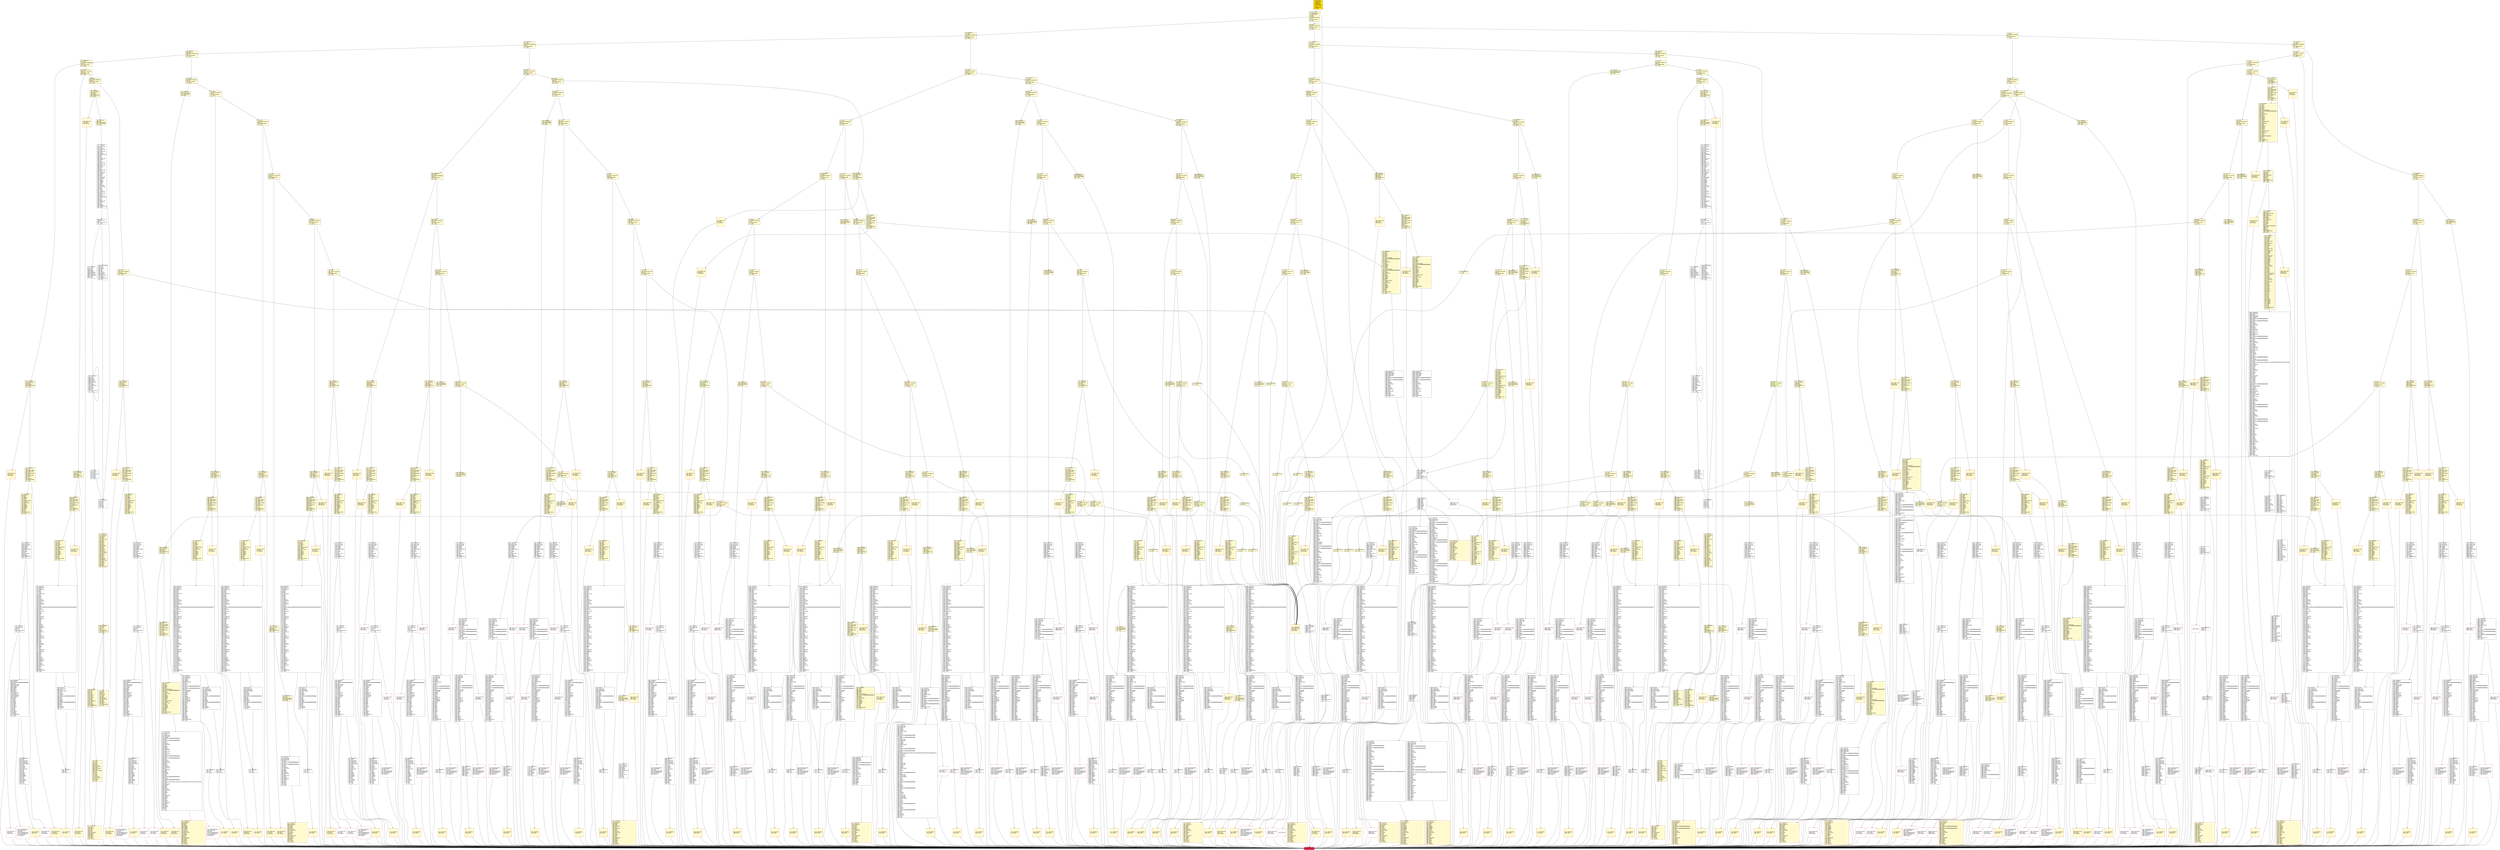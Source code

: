 digraph G {
bgcolor=transparent rankdir=UD;
node [shape=box style=filled color=black fillcolor=white fontname=arial fontcolor=black];
20574 [label="20574: JUMPDEST\l20575: PUSH1 0x2d\l20577: PUSH1 0x01\l20579: SWAP1\l20580: SLOAD\l20581: SWAP1\l20582: PUSH2 0x0100\l20585: EXP\l20586: SWAP1\l20587: DIV\l20588: PUSH20 0xffffffffffffffffffffffffffffffffffffffff\l20609: AND\l20610: PUSH20 0xffffffffffffffffffffffffffffffffffffffff\l20631: AND\l20632: PUSH2 0x08fc\l20635: PUSH1 0x2e\l20637: SLOAD\l20638: SWAP1\l20639: DUP2\l20640: ISZERO\l20641: MUL\l20642: SWAP1\l20643: PUSH1 0x40\l20645: MLOAD\l20646: PUSH1 0x00\l20648: PUSH1 0x40\l20650: MLOAD\l20651: DUP1\l20652: DUP4\l20653: SUB\l20654: DUP2\l20655: DUP6\l20656: DUP9\l20657: DUP9\l20658: CALL\l20659: SWAP4\l20660: POP\l20661: POP\l20662: POP\l20663: POP\l20664: ISZERO\l20665: DUP1\l20666: ISZERO\l20667: PUSH2 0x50c8\l20670: JUMPI\l" ];
2985 [label="2985: JUMPDEST\l2986: CALLVALUE\l2987: DUP1\l2988: ISZERO\l2989: PUSH2 0x0bb5\l2992: JUMPI\l" fillcolor=lemonchiffon ];
5198 [label="5198: JUMPDEST\l5199: POP\l5200: PUSH2 0x14b1\l5203: PUSH1 0x04\l5205: DUP1\l5206: CALLDATASIZE\l5207: SUB\l5208: PUSH1 0x40\l5210: DUP2\l5211: LT\l5212: ISZERO\l5213: PUSH2 0x1465\l5216: JUMPI\l" fillcolor=lemonchiffon ];
4006 [label="4006: PUSH1 0x00\l4008: DUP1\l4009: REVERT\l" fillcolor=lemonchiffon shape=Msquare color=crimson ];
15661 [label="15661: JUMPDEST\l15662: POP\l15663: JUMP\l" ];
1965 [label="1965: PUSH1 0x00\l1967: DUP1\l1968: REVERT\l" fillcolor=lemonchiffon shape=Msquare color=crimson ];
630 [label="630: JUMPDEST\l631: DUP1\l632: PUSH4 0x3de3422b\l637: GT\l638: PUSH2 0x03a8\l641: JUMPI\l" fillcolor=lemonchiffon ];
9526 [label="9526: JUMPDEST\l9527: POP\l9528: JUMP\l" ];
1183 [label="1183: DUP1\l1184: PUSH4 0x0650ae3c\l1189: EQ\l1190: PUSH2 0x050b\l1193: JUMPI\l" fillcolor=lemonchiffon ];
7695 [label="7695: JUMPDEST\l7696: POP\l7697: PUSH1 0x01\l7699: PUSH1 0x2a\l7701: PUSH1 0x14\l7703: PUSH2 0x0100\l7706: EXP\l7707: DUP2\l7708: SLOAD\l7709: DUP2\l7710: PUSH1 0xff\l7712: MUL\l7713: NOT\l7714: AND\l7715: SWAP1\l7716: DUP4\l7717: ISZERO\l7718: ISZERO\l7719: MUL\l7720: OR\l7721: SWAP1\l7722: SSTORE\l7723: POP\l7724: POP\l7725: JUMP\l" ];
17175 [label="17175: JUMPDEST\l17176: POP\l17177: PUSH1 0x01\l17179: PUSH1 0x34\l17181: PUSH1 0x14\l17183: PUSH2 0x0100\l17186: EXP\l17187: DUP2\l17188: SLOAD\l17189: DUP2\l17190: PUSH1 0xff\l17192: MUL\l17193: NOT\l17194: AND\l17195: SWAP1\l17196: DUP4\l17197: ISZERO\l17198: ISZERO\l17199: MUL\l17200: OR\l17201: SWAP1\l17202: SSTORE\l17203: POP\l17204: POP\l17205: JUMP\l" ];
3859 [label="3859: JUMPDEST\l3860: DUP2\l3861: ADD\l3862: SWAP1\l3863: DUP1\l3864: DUP1\l3865: CALLDATALOAD\l3866: SWAP1\l3867: PUSH1 0x20\l3869: ADD\l3870: SWAP1\l3871: SWAP3\l3872: SWAP2\l3873: SWAP1\l3874: POP\l3875: POP\l3876: POP\l3877: PUSH2 0x3c66\l3880: JUMP\l" fillcolor=lemonchiffon ];
4029 [label="4029: PUSH1 0x00\l4031: DUP1\l4032: REVERT\l" fillcolor=lemonchiffon shape=Msquare color=crimson ];
5556 [label="5556: JUMPDEST\l5557: STOP\l" fillcolor=lemonchiffon shape=Msquare color=crimson ];
582 [label="582: DUP1\l583: PUSH4 0x802e73c3\l588: EQ\l589: PUSH2 0x0caf\l592: JUMPI\l" fillcolor=lemonchiffon ];
2778 [label="2778: JUMPDEST\l2779: CALLVALUE\l2780: DUP1\l2781: ISZERO\l2782: PUSH2 0x0ae6\l2785: JUMPI\l" fillcolor=lemonchiffon ];
5738 [label="5738: JUMPDEST\l5739: POP\l5740: PUSH1 0x01\l5742: PUSH1 0x12\l5744: PUSH1 0x00\l5746: PUSH2 0x0100\l5749: EXP\l5750: DUP2\l5751: SLOAD\l5752: DUP2\l5753: PUSH1 0xff\l5755: MUL\l5756: NOT\l5757: AND\l5758: SWAP1\l5759: DUP4\l5760: ISZERO\l5761: ISZERO\l5762: MUL\l5763: OR\l5764: SWAP1\l5765: SSTORE\l5766: POP\l5767: POP\l5768: JUMP\l" ];
9175 [label="9175: JUMPDEST\l9176: POP\l9177: CALLVALUE\l9178: PUSH1 0x27\l9180: DUP2\l9181: SWAP1\l9182: SSTORE\l9183: POP\l9184: JUMP\l" ];
1929 [label="1929: PUSH1 0x00\l1931: DUP1\l1932: REVERT\l" fillcolor=lemonchiffon shape=Msquare color=crimson ];
11826 [label="11826: CALLER\l11827: PUSH1 0x01\l11829: PUSH1 0x00\l11831: PUSH2 0x0100\l11834: EXP\l11835: DUP2\l11836: SLOAD\l11837: DUP2\l11838: PUSH20 0xffffffffffffffffffffffffffffffffffffffff\l11859: MUL\l11860: NOT\l11861: AND\l11862: SWAP1\l11863: DUP4\l11864: PUSH20 0xffffffffffffffffffffffffffffffffffffffff\l11885: AND\l11886: MUL\l11887: OR\l11888: SWAP1\l11889: SSTORE\l11890: POP\l" ];
8087 [label="8087: PUSH1 0x00\l8089: DUP1\l8090: REVERT\l" shape=Msquare color=crimson ];
4126 [label="4126: JUMPDEST\l4127: PUSH2 0x1026\l4130: PUSH2 0x4135\l4133: JUMP\l" fillcolor=lemonchiffon ];
20427 [label="20427: JUMPDEST\l20428: POP\l20429: PUSH1 0x01\l20431: PUSH1 0x31\l20433: PUSH1 0x14\l20435: PUSH2 0x0100\l20438: EXP\l20439: DUP2\l20440: SLOAD\l20441: DUP2\l20442: PUSH1 0xff\l20444: MUL\l20445: NOT\l20446: AND\l20447: SWAP1\l20448: DUP4\l20449: ISZERO\l20450: ISZERO\l20451: MUL\l20452: OR\l20453: SWAP1\l20454: SSTORE\l20455: POP\l20456: POP\l20457: JUMP\l" ];
4065 [label="4065: PUSH1 0x00\l4067: DUP1\l4068: REVERT\l" fillcolor=lemonchiffon shape=Msquare color=crimson ];
17245 [label="17245: JUMPDEST\l17246: CALLER\l17247: PUSH20 0xffffffffffffffffffffffffffffffffffffffff\l17268: AND\l17269: PUSH2 0x08fc\l17272: PUSH1 0x24\l17274: SLOAD\l17275: SWAP1\l17276: DUP2\l17277: ISZERO\l17278: MUL\l17279: SWAP1\l17280: PUSH1 0x40\l17282: MLOAD\l17283: PUSH1 0x00\l17285: PUSH1 0x40\l17287: MLOAD\l17288: DUP1\l17289: DUP4\l17290: SUB\l17291: DUP2\l17292: DUP6\l17293: DUP9\l17294: DUP9\l17295: CALL\l17296: SWAP4\l17297: POP\l17298: POP\l17299: POP\l17300: POP\l17301: ISZERO\l17302: DUP1\l17303: ISZERO\l17304: PUSH2 0x43a5\l17307: JUMPI\l" ];
2024 [label="2024: PUSH1 0x00\l2026: DUP1\l2027: REVERT\l" fillcolor=lemonchiffon shape=Msquare color=crimson ];
6619 [label="6619: JUMPDEST\l6620: PUSH1 0x40\l6622: MLOAD\l6623: PUSH1 0x20\l6625: ADD\l6626: DUP1\l6627: DUP1\l6628: PUSH1 0x20\l6630: ADD\l6631: DUP3\l6632: DUP2\l6633: SUB\l6634: DUP3\l6635: MSTORE\l6636: PUSH1 0x05\l6638: DUP2\l6639: MSTORE\l6640: PUSH1 0x20\l6642: ADD\l6643: DUP1\l6644: PUSH32 0x68656c6c6f000000000000000000000000000000000000000000000000000000\l6677: DUP2\l6678: MSTORE\l6679: POP\l6680: PUSH1 0x20\l6682: ADD\l6683: SWAP2\l6684: POP\l6685: POP\l6686: PUSH1 0x40\l6688: MLOAD\l6689: PUSH1 0x20\l6691: DUP2\l6692: DUP4\l6693: SUB\l6694: SUB\l6695: DUP2\l6696: MSTORE\l6697: SWAP1\l6698: PUSH1 0x40\l6700: MSTORE\l6701: DUP1\l6702: MLOAD\l6703: SWAP1\l6704: PUSH1 0x20\l6706: ADD\l6707: SHA3\l6708: DUP2\l6709: PUSH1 0x40\l6711: MLOAD\l6712: PUSH1 0x20\l6714: ADD\l6715: DUP1\l6716: DUP3\l6717: DUP2\l6718: MSTORE\l6719: PUSH1 0x20\l6721: ADD\l6722: SWAP2\l6723: POP\l6724: POP\l6725: PUSH1 0x40\l6727: MLOAD\l6728: PUSH1 0x20\l6730: DUP2\l6731: DUP4\l6732: SUB\l6733: SUB\l6734: DUP2\l6735: MSTORE\l6736: SWAP1\l6737: PUSH1 0x40\l6739: MSTORE\l6740: DUP1\l6741: MLOAD\l6742: SWAP1\l6743: PUSH1 0x20\l6745: ADD\l6746: SHA3\l6747: EQ\l6748: ISZERO\l6749: PUSH2 0x1aa2\l6752: JUMPI\l" ];
8177 [label="8177: PUSH1 0x00\l8179: DUP1\l8180: REVERT\l" shape=Msquare color=crimson ];
10893 [label="10893: JUMPDEST\l10894: PUSH1 0x0a\l10896: DUP2\l10897: LT\l10898: PUSH2 0x2a9a\l10901: JUMPI\l" ];
16693 [label="16693: JUMPDEST\l16694: PUSH1 0x18\l16696: PUSH1 0x00\l16698: SWAP1\l16699: SLOAD\l16700: SWAP1\l16701: PUSH2 0x0100\l16704: EXP\l16705: SWAP1\l16706: DIV\l16707: PUSH20 0xffffffffffffffffffffffffffffffffffffffff\l16728: AND\l16729: PUSH20 0xffffffffffffffffffffffffffffffffffffffff\l16750: AND\l16751: PUSH2 0x08fc\l16754: CALLVALUE\l16755: SWAP1\l16756: DUP2\l16757: ISZERO\l16758: MUL\l16759: SWAP1\l16760: PUSH1 0x40\l16762: MLOAD\l16763: PUSH1 0x00\l16765: PUSH1 0x40\l16767: MLOAD\l16768: DUP1\l16769: DUP4\l16770: SUB\l16771: DUP2\l16772: DUP6\l16773: DUP9\l16774: DUP9\l16775: CALL\l16776: SWAP4\l16777: POP\l16778: POP\l16779: POP\l16780: POP\l16781: ISZERO\l16782: DUP1\l16783: ISZERO\l16784: PUSH2 0x419d\l16787: JUMPI\l" ];
4088 [label="4088: PUSH1 0x00\l4090: DUP1\l4091: REVERT\l" fillcolor=lemonchiffon shape=Msquare color=crimson ];
2047 [label="2047: PUSH1 0x00\l2049: DUP1\l2050: REVERT\l" fillcolor=lemonchiffon shape=Msquare color=crimson ];
1988 [label="1988: PUSH1 0x00\l1990: DUP1\l1991: REVERT\l" fillcolor=lemonchiffon shape=Msquare color=crimson ];
3157 [label="3157: JUMPDEST\l3158: POP\l3159: PUSH2 0x0c82\l3162: PUSH1 0x04\l3164: DUP1\l3165: CALLDATASIZE\l3166: SUB\l3167: PUSH1 0x20\l3169: DUP2\l3170: LT\l3171: ISZERO\l3172: PUSH2 0x0c6c\l3175: JUMPI\l" fillcolor=lemonchiffon ];
14960 [label="14960: RETURNDATASIZE\l14961: PUSH1 0x00\l14963: DUP1\l14964: RETURNDATACOPY\l14965: RETURNDATASIZE\l14966: PUSH1 0x00\l14968: REVERT\l" shape=Msquare color=crimson ];
15739 [label="15739: JUMPDEST\l15740: PUSH1 0x25\l15742: PUSH1 0x00\l15744: CALLER\l15745: PUSH20 0xffffffffffffffffffffffffffffffffffffffff\l15766: AND\l15767: PUSH20 0xffffffffffffffffffffffffffffffffffffffff\l15788: AND\l15789: DUP2\l15790: MSTORE\l15791: PUSH1 0x20\l15793: ADD\l15794: SWAP1\l15795: DUP2\l15796: MSTORE\l15797: PUSH1 0x20\l15799: ADD\l15800: PUSH1 0x00\l15802: SHA3\l15803: DUP2\l15804: SWAP1\l15805: SSTORE\l15806: POP\l15807: PUSH2 0x3e07\l15810: PUSH1 0x25\l15812: PUSH1 0x00\l15814: DUP6\l15815: PUSH20 0xffffffffffffffffffffffffffffffffffffffff\l15836: AND\l15837: PUSH20 0xffffffffffffffffffffffffffffffffffffffff\l15858: AND\l15859: DUP2\l15860: MSTORE\l15861: PUSH1 0x20\l15863: ADD\l15864: SWAP1\l15865: DUP2\l15866: MSTORE\l15867: PUSH1 0x20\l15869: ADD\l15870: PUSH1 0x00\l15872: SHA3\l15873: SLOAD\l15874: DUP4\l15875: PUSH2 0x4dda\l15878: JUMP\l" ];
5625 [label="5625: JUMPDEST\l5626: STOP\l" fillcolor=lemonchiffon shape=Msquare color=crimson ];
593 [label="593: DUP1\l594: PUSH4 0x81883e24\l599: EQ\l600: PUSH2 0x0cea\l603: JUMPI\l" fillcolor=lemonchiffon ];
1678 [label="1678: JUMPDEST\l1679: CALLVALUE\l1680: DUP1\l1681: ISZERO\l1682: PUSH2 0x069a\l1685: JUMPI\l" fillcolor=lemonchiffon ];
14178 [label="14178: JUMPDEST\l14179: DUP3\l14180: ADD\l14181: SWAP2\l14182: SWAP1\l14183: PUSH1 0x00\l14185: MSTORE\l14186: PUSH1 0x20\l14188: PUSH1 0x00\l14190: SHA3\l14191: SWAP1\l" ];
3636 [label="3636: JUMPDEST\l3637: CALLVALUE\l3638: DUP1\l3639: ISZERO\l3640: PUSH2 0x0e40\l3643: JUMPI\l" fillcolor=lemonchiffon ];
3750 [label="3750: JUMPDEST\l3751: DUP2\l3752: ADD\l3753: SWAP1\l3754: DUP1\l3755: DUP1\l3756: CALLDATALOAD\l3757: SWAP1\l3758: PUSH1 0x20\l3760: ADD\l3761: SWAP1\l3762: SWAP3\l3763: SWAP2\l3764: SWAP1\l3765: DUP1\l3766: CALLDATALOAD\l3767: SWAP1\l3768: PUSH1 0x20\l3770: ADD\l3771: SWAP1\l3772: SWAP3\l3773: SWAP2\l3774: SWAP1\l3775: POP\l3776: POP\l3777: POP\l3778: PUSH2 0x3a7c\l3781: JUMP\l" fillcolor=lemonchiffon ];
5615 [label="5615: JUMPDEST\l5616: STOP\l" fillcolor=lemonchiffon shape=Msquare color=crimson ];
10848 [label="10848: RETURNDATASIZE\l10849: PUSH1 0x00\l10851: DUP1\l10852: RETURNDATACOPY\l10853: RETURNDATASIZE\l10854: PUSH1 0x00\l10856: REVERT\l" shape=Msquare color=crimson ];
16800 [label="16800: JUMPDEST\l16801: PUSH1 0x00\l16803: DUP1\l16804: DUP3\l16805: GT\l16806: PUSH2 0x41ae\l16809: JUMPI\l" ];
3344 [label="3344: JUMPDEST\l3345: STOP\l" fillcolor=lemonchiffon shape=Msquare color=crimson ];
2016 [label="2016: JUMPDEST\l2017: CALLVALUE\l2018: DUP1\l2019: ISZERO\l2020: PUSH2 0x07ec\l2023: JUMPI\l" fillcolor=lemonchiffon ];
10857 [label="10857: JUMPDEST\l10858: POP\l10859: CALLVALUE\l10860: PUSH1 0x24\l10862: DUP2\l10863: SWAP1\l10864: SSTORE\l10865: POP\l10866: JUMP\l" ];
17045 [label="17045: RETURNDATASIZE\l17046: PUSH1 0x00\l17048: DUP1\l17049: RETURNDATACOPY\l17050: RETURNDATASIZE\l17051: PUSH1 0x00\l17053: REVERT\l" shape=Msquare color=crimson ];
107 [label="107: DUP1\l108: PUSH4 0xf341dc48\l113: EQ\l114: PUSH2 0x15b6\l117: JUMPI\l" fillcolor=lemonchiffon ];
2498 [label="2498: JUMPDEST\l2499: CALLVALUE\l2500: DUP1\l2501: ISZERO\l2502: PUSH2 0x09ce\l2505: JUMPI\l" fillcolor=lemonchiffon ];
3334 [label="3334: JUMPDEST\l3335: STOP\l" fillcolor=lemonchiffon shape=Msquare color=crimson ];
3891 [label="3891: PUSH1 0x00\l3893: DUP1\l3894: REVERT\l" fillcolor=lemonchiffon shape=Msquare color=crimson ];
5364 [label="5364: JUMPDEST\l5365: DUP2\l5366: ADD\l5367: SWAP1\l5368: DUP1\l5369: DUP1\l5370: CALLDATALOAD\l5371: SWAP1\l5372: PUSH1 0x20\l5374: ADD\l5375: SWAP1\l5376: SWAP3\l5377: SWAP2\l5378: SWAP1\l5379: DUP1\l5380: CALLDATALOAD\l5381: SWAP1\l5382: PUSH1 0x20\l5384: ADD\l5385: SWAP1\l5386: SWAP3\l5387: SWAP2\l5388: SWAP1\l5389: POP\l5390: POP\l5391: POP\l5392: PUSH2 0x4dda\l5395: JUMP\l" fillcolor=lemonchiffon ];
1847 [label="1847: PUSH1 0x00\l1849: DUP1\l1850: REVERT\l" fillcolor=lemonchiffon shape=Msquare color=crimson ];
8065 [label="8065: JUMPDEST\l8066: PUSH1 0x2a\l8068: PUSH1 0x14\l8070: SWAP1\l8071: SLOAD\l8072: SWAP1\l8073: PUSH2 0x0100\l8076: EXP\l8077: SWAP1\l8078: DIV\l8079: PUSH1 0xff\l8081: AND\l8082: ISZERO\l8083: PUSH2 0x1f9b\l8086: JUMPI\l" ];
14972 [label="14972: JUMPDEST\l14973: PUSH1 0x00\l14975: DUP3\l14976: DUP3\l14977: GT\l14978: ISZERO\l14979: PUSH2 0x3a8b\l14982: JUMPI\l" ];
1014 [label="1014: DUP1\l1015: PUSH4 0x370bcb3d\l1020: EQ\l1021: PUSH2 0x097d\l1024: JUMPI\l" fillcolor=lemonchiffon ];
19074 [label="19074: RETURNDATASIZE\l19075: PUSH1 0x00\l19077: DUP1\l19078: RETURNDATACOPY\l19079: RETURNDATASIZE\l19080: PUSH1 0x00\l19082: REVERT\l" shape=Msquare color=crimson ];
1289 [label="1289: JUMPDEST\l1290: STOP\l" fillcolor=lemonchiffon shape=Msquare color=crimson ];
5430 [label="5430: JUMPDEST\l5431: POP\l5432: PUSH2 0x1563\l5435: PUSH1 0x04\l5437: DUP1\l5438: CALLDATASIZE\l5439: SUB\l5440: PUSH1 0x20\l5442: DUP2\l5443: LT\l5444: ISZERO\l5445: PUSH2 0x154d\l5448: JUMPI\l" fillcolor=lemonchiffon ];
3079 [label="3079: JUMPDEST\l3080: DUP2\l3081: ADD\l3082: SWAP1\l3083: DUP1\l3084: DUP1\l3085: CALLDATALOAD\l3086: PUSH20 0xffffffffffffffffffffffffffffffffffffffff\l3107: AND\l3108: SWAP1\l3109: PUSH1 0x20\l3111: ADD\l3112: SWAP1\l3113: SWAP3\l3114: SWAP2\l3115: SWAP1\l3116: POP\l3117: POP\l3118: POP\l3119: PUSH2 0x3016\l3122: JUMP\l" fillcolor=lemonchiffon ];
10246 [label="10246: CALLER\l10247: PUSH1 0x29\l10249: PUSH1 0x00\l10251: PUSH2 0x0100\l10254: EXP\l10255: DUP2\l10256: SLOAD\l10257: DUP2\l10258: PUSH20 0xffffffffffffffffffffffffffffffffffffffff\l10279: MUL\l10280: NOT\l10281: AND\l10282: SWAP1\l10283: DUP4\l10284: PUSH20 0xffffffffffffffffffffffffffffffffffffffff\l10305: AND\l10306: MUL\l10307: OR\l10308: SWAP1\l10309: SSTORE\l10310: POP\l" ];
118 [label="118: DUP1\l119: PUSH4 0xf91044bf\l124: EQ\l125: PUSH2 0x15f1\l128: JUMPI\l" fillcolor=lemonchiffon ];
4294 [label="4294: JUMPDEST\l4295: CALLVALUE\l4296: DUP1\l4297: ISZERO\l4298: PUSH2 0x10d2\l4301: JUMPI\l" fillcolor=lemonchiffon ];
7726 [label="7726: JUMPDEST\l7727: PUSH1 0x09\l7729: PUSH1 0x00\l7731: SWAP1\l7732: SLOAD\l7733: SWAP1\l7734: PUSH2 0x0100\l7737: EXP\l7738: SWAP1\l7739: DIV\l7740: PUSH20 0xffffffffffffffffffffffffffffffffffffffff\l7761: AND\l7762: PUSH20 0xffffffffffffffffffffffffffffffffffffffff\l7783: AND\l7784: PUSH2 0x08fc\l7787: CALLVALUE\l7788: SWAP1\l7789: DUP2\l7790: ISZERO\l7791: MUL\l7792: SWAP1\l7793: PUSH1 0x40\l7795: MLOAD\l7796: PUSH1 0x00\l7798: PUSH1 0x40\l7800: MLOAD\l7801: DUP1\l7802: DUP4\l7803: SUB\l7804: DUP2\l7805: DUP6\l7806: DUP9\l7807: DUP9\l7808: CALL\l7809: SWAP4\l7810: POP\l7811: POP\l7812: POP\l7813: POP\l7814: ISZERO\l7815: DUP1\l7816: ISZERO\l7817: PUSH2 0x1e96\l7820: JUMPI\l" ];
5396 [label="5396: JUMPDEST\l5397: PUSH1 0x40\l5399: MLOAD\l5400: DUP1\l5401: DUP3\l5402: DUP2\l5403: MSTORE\l5404: PUSH1 0x20\l5406: ADD\l5407: SWAP2\l5408: POP\l5409: POP\l5410: PUSH1 0x40\l5412: MLOAD\l5413: DUP1\l5414: SWAP2\l5415: SUB\l5416: SWAP1\l5417: RETURN\l" fillcolor=lemonchiffon shape=Msquare color=crimson ];
6077 [label="6077: JUMPDEST\l6078: DUP3\l6079: ADD\l6080: SWAP2\l6081: SWAP1\l6082: PUSH1 0x00\l6084: MSTORE\l6085: PUSH1 0x20\l6087: PUSH1 0x00\l6089: SHA3\l6090: SWAP1\l" ];
7945 [label="7945: PUSH1 0x00\l7947: DUP1\l7948: REVERT\l" shape=Msquare color=crimson ];
1804 [label="1804: PUSH1 0x00\l1806: DUP1\l1807: REVERT\l" fillcolor=lemonchiffon shape=Msquare color=crimson ];
1553 [label="1553: JUMPDEST\l1554: CALLVALUE\l1555: DUP1\l1556: ISZERO\l1557: PUSH2 0x061d\l1560: JUMPI\l" fillcolor=lemonchiffon ];
3855 [label="3855: PUSH1 0x00\l3857: DUP1\l3858: REVERT\l" fillcolor=lemonchiffon shape=Msquare color=crimson ];
2541 [label="2541: JUMPDEST\l2542: CALLVALUE\l2543: DUP1\l2544: ISZERO\l2545: PUSH2 0x09f9\l2548: JUMPI\l" fillcolor=lemonchiffon ];
4698 [label="4698: JUMPDEST\l4699: SWAP2\l4700: SWAP1\l4701: DUP1\l4702: DUP1\l4703: PUSH1 0x1f\l4705: ADD\l4706: PUSH1 0x20\l4708: DUP1\l4709: SWAP2\l4710: DIV\l4711: MUL\l4712: PUSH1 0x20\l4714: ADD\l4715: PUSH1 0x40\l4717: MLOAD\l4718: SWAP1\l4719: DUP2\l4720: ADD\l4721: PUSH1 0x40\l4723: MSTORE\l4724: DUP1\l4725: SWAP4\l4726: SWAP3\l4727: SWAP2\l4728: SWAP1\l4729: DUP2\l4730: DUP2\l4731: MSTORE\l4732: PUSH1 0x20\l4734: ADD\l4735: DUP4\l4736: DUP4\l4737: DUP1\l4738: DUP3\l4739: DUP5\l4740: CALLDATACOPY\l4741: PUSH1 0x00\l4743: DUP2\l4744: DUP5\l4745: ADD\l4746: MSTORE\l4747: PUSH1 0x1f\l4749: NOT\l4750: PUSH1 0x1f\l4752: DUP3\l4753: ADD\l4754: AND\l4755: SWAP1\l4756: POP\l4757: DUP1\l4758: DUP4\l4759: ADD\l4760: SWAP3\l4761: POP\l4762: POP\l4763: POP\l4764: POP\l4765: POP\l4766: POP\l4767: POP\l4768: SWAP2\l4769: SWAP3\l4770: SWAP2\l4771: SWAP3\l4772: SWAP1\l4773: POP\l4774: POP\l4775: POP\l4776: PUSH2 0x4651\l4779: JUMP\l" fillcolor=lemonchiffon ];
145 [label="145: DUP1\l146: PUSH4 0xd6891854\l151: EQ\l152: PUSH2 0x138a\l155: JUMPI\l" fillcolor=lemonchiffon ];
20244 [label="20244: PUSH1 0x00\l20246: DUP1\l20247: REVERT\l" shape=Msquare color=crimson ];
3972 [label="3972: JUMPDEST\l3973: PUSH1 0x40\l3975: MLOAD\l3976: DUP1\l3977: DUP3\l3978: ISZERO\l3979: ISZERO\l3980: ISZERO\l3981: ISZERO\l3982: DUP2\l3983: MSTORE\l3984: PUSH1 0x20\l3986: ADD\l3987: SWAP2\l3988: POP\l3989: POP\l3990: PUSH1 0x40\l3992: MLOAD\l3993: DUP1\l3994: SWAP2\l3995: SUB\l3996: SWAP1\l3997: RETURN\l" fillcolor=lemonchiffon shape=Msquare color=crimson ];
11894 [label="11894: JUMPDEST\l11895: PUSH1 0x29\l11897: PUSH1 0x00\l11899: SWAP1\l11900: SLOAD\l11901: SWAP1\l11902: PUSH2 0x0100\l11905: EXP\l11906: SWAP1\l11907: DIV\l11908: PUSH20 0xffffffffffffffffffffffffffffffffffffffff\l11929: AND\l11930: PUSH20 0xffffffffffffffffffffffffffffffffffffffff\l11951: AND\l11952: PUSH2 0x08fc\l11955: CALLVALUE\l11956: SWAP1\l11957: DUP2\l11958: ISZERO\l11959: MUL\l11960: SWAP1\l11961: PUSH1 0x40\l11963: MLOAD\l11964: PUSH1 0x00\l11966: PUSH1 0x40\l11968: MLOAD\l11969: DUP1\l11970: DUP4\l11971: SUB\l11972: DUP2\l11973: DUP6\l11974: DUP9\l11975: DUP9\l11976: CALL\l11977: SWAP4\l11978: POP\l11979: POP\l11980: POP\l11981: POP\l11982: ISZERO\l11983: DUP1\l11984: ISZERO\l11985: PUSH2 0x2ede\l11988: JUMPI\l" ];
13798 [label="13798: JUMPDEST\l13799: POP\l13800: JUMP\l" ];
1123 [label="1123: DUP1\l1124: PUSH4 0x134cf1ea\l1129: EQ\l1130: PUSH2 0x06c9\l1133: JUMPI\l" fillcolor=lemonchiffon ];
10969 [label="10969: RETURNDATASIZE\l10970: PUSH1 0x00\l10972: DUP1\l10973: RETURNDATACOPY\l10974: RETURNDATASIZE\l10975: PUSH1 0x00\l10977: REVERT\l" shape=Msquare color=crimson ];
275 [label="275: JUMPDEST\l276: DUP1\l277: PUSH4 0xb5dfadc1\l282: EQ\l283: PUSH2 0x1081\l286: JUMPI\l" fillcolor=lemonchiffon ];
10421 [label="10421: JUMPDEST\l10422: PUSH1 0x04\l10424: PUSH1 0x00\l10426: SWAP1\l10427: SLOAD\l10428: SWAP1\l10429: PUSH2 0x0100\l10432: EXP\l10433: SWAP1\l10434: DIV\l10435: PUSH20 0xffffffffffffffffffffffffffffffffffffffff\l10456: AND\l10457: PUSH20 0xffffffffffffffffffffffffffffffffffffffff\l10478: AND\l10479: PUSH2 0x08fc\l10482: CALLVALUE\l10483: SWAP1\l10484: DUP2\l10485: ISZERO\l10486: MUL\l10487: SWAP1\l10488: PUSH1 0x40\l10490: MLOAD\l10491: PUSH1 0x00\l10493: PUSH1 0x40\l10495: MLOAD\l10496: DUP1\l10497: DUP4\l10498: SUB\l10499: DUP2\l10500: DUP6\l10501: DUP9\l10502: DUP9\l10503: CALL\l10504: SWAP4\l10505: POP\l10506: POP\l10507: POP\l10508: POP\l10509: ISZERO\l10510: DUP1\l10511: ISZERO\l10512: PUSH2 0x291d\l10515: JUMPI\l" ];
5512 [label="5512: JUMPDEST\l5513: DUP2\l5514: ADD\l5515: SWAP1\l5516: DUP1\l5517: DUP1\l5518: CALLDATALOAD\l5519: PUSH20 0xffffffffffffffffffffffffffffffffffffffff\l5540: AND\l5541: SWAP1\l5542: PUSH1 0x20\l5544: ADD\l5545: SWAP1\l5546: SWAP3\l5547: SWAP2\l5548: SWAP1\l5549: POP\l5550: POP\l5551: POP\l5552: PUSH2 0x4ebe\l5555: JUMP\l" fillcolor=lemonchiffon ];
1194 [label="1194: DUP1\l1195: PUSH4 0x06fdde03\l1200: EQ\l1201: PUSH2 0x0546\l1204: JUMPI\l" fillcolor=lemonchiffon ];
10635 [label="10635: JUMPDEST\l10636: PUSH1 0x23\l10638: PUSH1 0x00\l10640: SWAP1\l10641: SLOAD\l10642: SWAP1\l10643: PUSH2 0x0100\l10646: EXP\l10647: SWAP1\l10648: DIV\l10649: PUSH1 0xff\l10651: AND\l10652: ISZERO\l10653: PUSH2 0x29a5\l10656: JUMPI\l" ];
570 [label="570: JUMPDEST\l571: DUP1\l572: PUSH4 0x7f2efe0b\l577: EQ\l578: PUSH2 0x0ca5\l581: JUMPI\l" fillcolor=lemonchiffon ];
1348 [label="1348: JUMPDEST\l1349: STOP\l" fillcolor=lemonchiffon shape=Msquare color=crimson ];
133 [label="133: JUMPDEST\l134: DUP1\l135: PUSH4 0xd4ee1d90\l140: EQ\l141: PUSH2 0x1333\l144: JUMPI\l" fillcolor=lemonchiffon ];
20690 [label="20690: EXIT BLOCK\l" fillcolor=crimson ];
2392 [label="2392: JUMPDEST\l2393: POP\l2394: PUSH2 0x0961\l2397: PUSH2 0x2539\l2400: JUMP\l" fillcolor=lemonchiffon ];
1906 [label="1906: PUSH1 0x00\l1908: DUP1\l1909: REVERT\l" fillcolor=lemonchiffon shape=Msquare color=crimson ];
20338 [label="20338: PUSH1 0x00\l20340: DUP1\l20341: REVERT\l" shape=Msquare color=crimson ];
14192 [label="14192: JUMPDEST\l14193: DUP2\l14194: SLOAD\l14195: DUP2\l14196: MSTORE\l14197: SWAP1\l14198: PUSH1 0x01\l14200: ADD\l14201: SWAP1\l14202: PUSH1 0x20\l14204: ADD\l14205: DUP1\l14206: DUP4\l14207: GT\l14208: PUSH2 0x3770\l14211: JUMPI\l" ];
11357 [label="11357: JUMPDEST\l11358: CALLER\l11359: PUSH20 0xffffffffffffffffffffffffffffffffffffffff\l11380: AND\l11381: PUSH2 0x08fc\l11384: PUSH1 0x06\l11386: SLOAD\l11387: SWAP1\l11388: DUP2\l11389: ISZERO\l11390: MUL\l11391: SWAP1\l11392: PUSH1 0x40\l11394: MLOAD\l11395: PUSH1 0x00\l11397: PUSH1 0x40\l11399: MLOAD\l11400: DUP1\l11401: DUP4\l11402: SUB\l11403: DUP2\l11404: DUP6\l11405: DUP9\l11406: DUP9\l11407: CALL\l11408: SWAP4\l11409: POP\l11410: POP\l11411: POP\l11412: POP\l11413: ISZERO\l11414: DUP1\l11415: ISZERO\l11416: PUSH2 0x2ca5\l11419: JUMPI\l" ];
20351 [label="20351: PUSH1 0x00\l20353: DUP1\l20354: REVERT\l" shape=Msquare color=crimson ];
19195 [label="19195: RETURNDATASIZE\l19196: PUSH1 0x00\l19198: DUP1\l19199: RETURNDATACOPY\l19200: RETURNDATASIZE\l19201: PUSH1 0x00\l19203: REVERT\l" shape=Msquare color=crimson ];
17856 [label="17856: JUMPDEST\l17857: POP\l17858: JUMP\l" ];
4861 [label="4861: JUMPDEST\l4862: DUP2\l4863: ADD\l4864: SWAP1\l4865: DUP1\l4866: DUP1\l4867: CALLDATALOAD\l4868: SWAP1\l4869: PUSH1 0x20\l4871: ADD\l4872: SWAP1\l4873: SWAP3\l4874: SWAP2\l4875: SWAP1\l4876: DUP1\l4877: CALLDATALOAD\l4878: SWAP1\l4879: PUSH1 0x20\l4881: ADD\l4882: SWAP1\l4883: SWAP3\l4884: SWAP2\l4885: SWAP1\l4886: POP\l4887: POP\l4888: POP\l4889: PUSH2 0x495a\l4892: JUMP\l" fillcolor=lemonchiffon ];
3914 [label="3914: PUSH1 0x00\l3916: DUP1\l3917: REVERT\l" fillcolor=lemonchiffon shape=Msquare color=crimson ];
1870 [label="1870: PUSH1 0x00\l1872: DUP1\l1873: REVERT\l" fillcolor=lemonchiffon shape=Msquare color=crimson ];
5012 [label="5012: JUMPDEST\l5013: CALLVALUE\l5014: DUP1\l5015: ISZERO\l5016: PUSH2 0x13a0\l5019: JUMPI\l" fillcolor=lemonchiffon ];
5475 [label="5475: JUMPDEST\l5476: STOP\l" fillcolor=lemonchiffon shape=Msquare color=crimson ];
14865 [label="14865: JUMPDEST\l14866: PUSH1 0x31\l14868: PUSH1 0x00\l14870: SWAP1\l14871: SLOAD\l14872: SWAP1\l14873: PUSH2 0x0100\l14876: EXP\l14877: SWAP1\l14878: DIV\l14879: PUSH20 0xffffffffffffffffffffffffffffffffffffffff\l14900: AND\l14901: PUSH20 0xffffffffffffffffffffffffffffffffffffffff\l14922: AND\l14923: PUSH2 0x08fc\l14926: CALLVALUE\l14927: SWAP1\l14928: DUP2\l14929: ISZERO\l14930: MUL\l14931: SWAP1\l14932: PUSH1 0x40\l14934: MLOAD\l14935: PUSH1 0x00\l14937: PUSH1 0x40\l14939: MLOAD\l14940: DUP1\l14941: DUP4\l14942: SUB\l14943: DUP2\l14944: DUP6\l14945: DUP9\l14946: DUP9\l14947: CALL\l14948: SWAP4\l14949: POP\l14950: POP\l14951: POP\l14952: POP\l14953: ISZERO\l14954: DUP1\l14955: ISZERO\l14956: PUSH2 0x3a79\l14959: JUMPI\l" ];
17657 [label="17657: JUMPDEST\l17658: PUSH1 0x40\l17660: MLOAD\l17661: PUSH1 0x20\l17663: ADD\l17664: DUP1\l17665: DUP1\l17666: PUSH1 0x20\l17668: ADD\l17669: DUP3\l17670: DUP2\l17671: SUB\l17672: DUP3\l17673: MSTORE\l17674: PUSH1 0x05\l17676: DUP2\l17677: MSTORE\l17678: PUSH1 0x20\l17680: ADD\l17681: DUP1\l17682: PUSH32 0x68656c6c6f000000000000000000000000000000000000000000000000000000\l17715: DUP2\l17716: MSTORE\l17717: POP\l17718: PUSH1 0x20\l17720: ADD\l17721: SWAP2\l17722: POP\l17723: POP\l17724: PUSH1 0x40\l17726: MLOAD\l17727: PUSH1 0x20\l17729: DUP2\l17730: DUP4\l17731: SUB\l17732: SUB\l17733: DUP2\l17734: MSTORE\l17735: SWAP1\l17736: PUSH1 0x40\l17738: MSTORE\l17739: DUP1\l17740: MLOAD\l17741: SWAP1\l17742: PUSH1 0x20\l17744: ADD\l17745: SHA3\l17746: DUP2\l17747: PUSH1 0x40\l17749: MLOAD\l17750: PUSH1 0x20\l17752: ADD\l17753: DUP1\l17754: DUP3\l17755: DUP2\l17756: MSTORE\l17757: PUSH1 0x20\l17759: ADD\l17760: SWAP2\l17761: POP\l17762: POP\l17763: PUSH1 0x40\l17765: MLOAD\l17766: PUSH1 0x20\l17768: DUP2\l17769: DUP4\l17770: SUB\l17771: SUB\l17772: DUP2\l17773: MSTORE\l17774: SWAP1\l17775: PUSH1 0x40\l17777: MSTORE\l17778: DUP1\l17779: MLOAD\l17780: SWAP1\l17781: PUSH1 0x20\l17783: ADD\l17784: SHA3\l17785: EQ\l17786: ISZERO\l17787: PUSH2 0x45c0\l17790: JUMPI\l" ];
5297 [label="5297: JUMPDEST\l5298: PUSH1 0x40\l5300: MLOAD\l5301: DUP1\l5302: DUP3\l5303: DUP2\l5304: MSTORE\l5305: PUSH1 0x20\l5307: ADD\l5308: SWAP2\l5309: POP\l5310: POP\l5311: PUSH1 0x40\l5313: MLOAD\l5314: DUP1\l5315: SWAP2\l5316: SUB\l5317: SWAP1\l5318: RETURN\l" fillcolor=lemonchiffon shape=Msquare color=crimson ];
3746 [label="3746: PUSH1 0x00\l3748: DUP1\l3749: REVERT\l" fillcolor=lemonchiffon shape=Msquare color=crimson ];
3895 [label="3895: JUMPDEST\l3896: POP\l3897: PUSH2 0x0f84\l3900: PUSH1 0x04\l3902: DUP1\l3903: CALLDATASIZE\l3904: SUB\l3905: PUSH1 0x40\l3907: DUP2\l3908: LT\l3909: ISZERO\l3910: PUSH2 0x0f4e\l3913: JUMPI\l" fillcolor=lemonchiffon ];
615 [label="615: DUP1\l616: PUSH4 0x88fe9387\l621: EQ\l622: PUSH2 0x0cfe\l625: JUMPI\l" fillcolor=lemonchiffon ];
1709 [label="1709: PUSH1 0x00\l1711: DUP1\l1712: REVERT\l" fillcolor=lemonchiffon shape=Msquare color=crimson ];
3225 [label="3225: JUMPDEST\l3226: STOP\l" fillcolor=lemonchiffon shape=Msquare color=crimson ];
7855 [label="7855: PUSH1 0x00\l7857: DUP1\l7858: REVERT\l" shape=Msquare color=crimson ];
1417 [label="1417: DUP1\l1418: DUP3\l1419: ADD\l1420: MLOAD\l1421: DUP2\l1422: DUP5\l1423: ADD\l1424: MSTORE\l1425: PUSH1 0x20\l1427: DUP2\l1428: ADD\l1429: SWAP1\l1430: POP\l1431: PUSH2 0x0580\l1434: JUMP\l" fillcolor=lemonchiffon ];
4516 [label="4516: JUMPDEST\l4517: DUP2\l4518: ADD\l4519: SWAP1\l4520: DUP1\l4521: DUP1\l4522: CALLDATALOAD\l4523: SWAP1\l4524: PUSH1 0x20\l4526: ADD\l4527: SWAP1\l4528: SWAP3\l4529: SWAP2\l4530: SWAP1\l4531: POP\l4532: POP\l4533: POP\l4534: PUSH2 0x45c3\l4537: JUMP\l" fillcolor=lemonchiffon ];
11315 [label="11315: JUMPDEST\l11316: POP\l11317: JUMP\l" ];
17166 [label="17166: RETURNDATASIZE\l17167: PUSH1 0x00\l17169: DUP1\l17170: RETURNDATACOPY\l17171: RETURNDATASIZE\l17172: PUSH1 0x00\l17174: REVERT\l" shape=Msquare color=crimson ];
3202 [label="3202: JUMPDEST\l3203: STOP\l" fillcolor=lemonchiffon shape=Msquare color=crimson ];
14071 [label="14071: JUMPDEST\l14072: PUSH1 0x1b\l14074: DUP1\l14075: SLOAD\l14076: PUSH1 0x01\l14078: DUP2\l14079: PUSH1 0x01\l14081: AND\l14082: ISZERO\l14083: PUSH2 0x0100\l14086: MUL\l14087: SUB\l14088: AND\l14089: PUSH1 0x02\l14091: SWAP1\l14092: DIV\l14093: DUP1\l14094: PUSH1 0x1f\l14096: ADD\l14097: PUSH1 0x20\l14099: DUP1\l14100: SWAP2\l14101: DIV\l14102: MUL\l14103: PUSH1 0x20\l14105: ADD\l14106: PUSH1 0x40\l14108: MLOAD\l14109: SWAP1\l14110: DUP2\l14111: ADD\l14112: PUSH1 0x40\l14114: MSTORE\l14115: DUP1\l14116: SWAP3\l14117: SWAP2\l14118: SWAP1\l14119: DUP2\l14120: DUP2\l14121: MSTORE\l14122: PUSH1 0x20\l14124: ADD\l14125: DUP3\l14126: DUP1\l14127: SLOAD\l14128: PUSH1 0x01\l14130: DUP2\l14131: PUSH1 0x01\l14133: AND\l14134: ISZERO\l14135: PUSH2 0x0100\l14138: MUL\l14139: SUB\l14140: AND\l14141: PUSH1 0x02\l14143: SWAP1\l14144: DIV\l14145: DUP1\l14146: ISZERO\l14147: PUSH2 0x378d\l14150: JUMPI\l" ];
10906 [label="10906: JUMPDEST\l10907: CALLER\l10908: PUSH20 0xffffffffffffffffffffffffffffffffffffffff\l10929: AND\l10930: PUSH2 0x08fc\l10933: PUSH1 0x27\l10935: SLOAD\l10936: SWAP1\l10937: DUP2\l10938: ISZERO\l10939: MUL\l10940: SWAP1\l10941: PUSH1 0x40\l10943: MLOAD\l10944: PUSH1 0x00\l10946: PUSH1 0x40\l10948: MLOAD\l10949: DUP1\l10950: DUP4\l10951: SUB\l10952: DUP2\l10953: DUP6\l10954: DUP9\l10955: DUP9\l10956: CALL\l10957: SWAP4\l10958: POP\l10959: POP\l10960: POP\l10961: POP\l10962: ISZERO\l10963: DUP1\l10964: ISZERO\l10965: PUSH2 0x2ae2\l10968: JUMPI\l" ];
369 [label="369: DUP1\l370: PUSH4 0xab1a1ace\l375: EQ\l376: PUSH2 0x0f9e\l379: JUMPI\l" fillcolor=lemonchiffon ];
85 [label="85: DUP1\l86: PUSH4 0xea03094d\l91: EQ\l92: PUSH2 0x152a\l95: JUMPI\l" fillcolor=lemonchiffon ];
3723 [label="3723: PUSH1 0x00\l3725: DUP1\l3726: REVERT\l" fillcolor=lemonchiffon shape=Msquare color=crimson ];
18470 [label="18470: DUP1\l18471: DUP3\l18472: SUB\l18473: DUP1\l18474: MLOAD\l18475: PUSH1 0x01\l18477: DUP4\l18478: PUSH1 0x20\l18480: SUB\l18481: PUSH2 0x0100\l18484: EXP\l18485: SUB\l18486: NOT\l18487: AND\l18488: DUP2\l18489: MSTORE\l18490: PUSH1 0x20\l18492: ADD\l18493: SWAP2\l18494: POP\l" ];
4057 [label="4057: JUMPDEST\l4058: CALLVALUE\l4059: DUP1\l4060: ISZERO\l4061: PUSH2 0x0fe5\l4064: JUMPI\l" fillcolor=lemonchiffon ];
4136 [label="4136: JUMPDEST\l4137: CALLVALUE\l4138: DUP1\l4139: ISZERO\l4140: PUSH2 0x1034\l4143: JUMPI\l" fillcolor=lemonchiffon ];
9587 [label="9587: JUMPDEST\l9588: CALLER\l9589: PUSH20 0xffffffffffffffffffffffffffffffffffffffff\l9610: AND\l9611: PUSH2 0x08fc\l9614: PUSH1 0x1a\l9616: SLOAD\l9617: SWAP1\l9618: DUP2\l9619: ISZERO\l9620: MUL\l9621: SWAP1\l9622: PUSH1 0x40\l9624: MLOAD\l9625: PUSH1 0x00\l9627: PUSH1 0x40\l9629: MLOAD\l9630: DUP1\l9631: DUP4\l9632: SUB\l9633: DUP2\l9634: DUP6\l9635: DUP9\l9636: DUP9\l9637: CALL\l9638: SWAP4\l9639: POP\l9640: POP\l9641: POP\l9642: POP\l9643: ISZERO\l9644: DUP1\l9645: ISZERO\l9646: PUSH2 0x25bb\l9649: JUMPI\l" ];
4826 [label="4826: JUMPDEST\l4827: CALLVALUE\l4828: DUP1\l4829: ISZERO\l4830: PUSH2 0x12e6\l4833: JUMPI\l" fillcolor=lemonchiffon ];
1686 [label="1686: PUSH1 0x00\l1688: DUP1\l1689: REVERT\l" fillcolor=lemonchiffon shape=Msquare color=crimson ];
3235 [label="3235: JUMPDEST\l3236: STOP\l" fillcolor=lemonchiffon shape=Msquare color=crimson ];
3245 [label="3245: JUMPDEST\l3246: STOP\l" fillcolor=lemonchiffon shape=Msquare color=crimson ];
13095 [label="13095: RETURNDATASIZE\l13096: PUSH1 0x00\l13098: DUP1\l13099: RETURNDATACOPY\l13100: RETURNDATASIZE\l13101: PUSH1 0x00\l13103: REVERT\l" shape=Msquare color=crimson ];
981 [label="981: DUP1\l982: PUSH4 0x2e0c3357\l987: EQ\l988: PUSH2 0x08d6\l991: JUMPI\l" fillcolor=lemonchiffon ];
1851 [label="1851: JUMPDEST\l1852: POP\l1853: PUSH2 0x0768\l1856: PUSH1 0x04\l1858: DUP1\l1859: CALLDATASIZE\l1860: SUB\l1861: PUSH1 0x20\l1863: DUP2\l1864: LT\l1865: ISZERO\l1866: PUSH2 0x0752\l1869: JUMPI\l" fillcolor=lemonchiffon ];
2849 [label="2849: JUMPDEST\l2850: POP\l2851: PUSH2 0x0b4e\l2854: PUSH1 0x04\l2856: DUP1\l2857: CALLDATASIZE\l2858: SUB\l2859: PUSH1 0x20\l2861: DUP2\l2862: LT\l2863: ISZERO\l2864: PUSH2 0x0b38\l2867: JUMPI\l" fillcolor=lemonchiffon ];
1768 [label="1768: PUSH1 0x00\l1770: DUP1\l1771: REVERT\l" fillcolor=lemonchiffon shape=Msquare color=crimson ];
17859 [label="17859: JUMPDEST\l17860: PUSH1 0x2f\l17862: PUSH1 0x00\l17864: SWAP1\l17865: SLOAD\l17866: SWAP1\l17867: PUSH2 0x0100\l17870: EXP\l17871: SWAP1\l17872: DIV\l17873: PUSH1 0xff\l17875: AND\l17876: ISZERO\l17877: PUSH2 0x45dd\l17880: JUMPI\l" ];
697 [label="697: DUP1\l698: PUSH4 0x70b89323\l703: EQ\l704: PUSH2 0x0c49\l707: JUMPI\l" fillcolor=lemonchiffon ];
1529 [label="1529: JUMPDEST\l1530: DUP2\l1531: ADD\l1532: SWAP1\l1533: DUP1\l1534: DUP1\l1535: CALLDATALOAD\l1536: SWAP1\l1537: PUSH1 0x20\l1539: ADD\l1540: SWAP1\l1541: SWAP3\l1542: SWAP2\l1543: SWAP1\l1544: POP\l1545: POP\l1546: POP\l1547: PUSH2 0x17f0\l1550: JUMP\l" fillcolor=lemonchiffon ];
1642 [label="1642: JUMPDEST\l1643: PUSH1 0x40\l1645: MLOAD\l1646: DUP1\l1647: DUP3\l1648: ISZERO\l1649: ISZERO\l1650: ISZERO\l1651: ISZERO\l1652: DUP2\l1653: MSTORE\l1654: PUSH1 0x20\l1656: ADD\l1657: SWAP2\l1658: POP\l1659: POP\l1660: PUSH1 0x40\l1662: MLOAD\l1663: DUP1\l1664: SWAP2\l1665: SUB\l1666: SWAP1\l1667: RETURN\l" fillcolor=lemonchiffon shape=Msquare color=crimson ];
14633 [label="14633: JUMPDEST\l14634: PUSH1 0x1f\l14636: PUSH1 0x15\l14638: SWAP1\l14639: SLOAD\l14640: SWAP1\l14641: PUSH2 0x0100\l14644: EXP\l14645: SWAP1\l14646: DIV\l14647: PUSH1 0xff\l14649: AND\l14650: ISZERO\l14651: PUSH2 0x3943\l14654: JUMPI\l" ];
10978 [label="10978: JUMPDEST\l10979: POP\l10980: PUSH1 0x01\l10982: PUSH1 0x26\l10984: PUSH1 0x00\l10986: PUSH2 0x0100\l10989: EXP\l10990: DUP2\l10991: SLOAD\l10992: DUP2\l10993: PUSH1 0xff\l10995: MUL\l10996: NOT\l10997: AND\l10998: SWAP1\l10999: DUP4\l11000: ISZERO\l11001: ISZERO\l11002: MUL\l11003: OR\l11004: SWAP1\l11005: SSTORE\l11006: POP\l11007: POP\l11008: JUMP\l" ];
20458 [label="20458: JUMPDEST\l20459: PUSH1 0x2d\l20461: PUSH1 0x00\l20463: SWAP1\l20464: SLOAD\l20465: SWAP1\l20466: PUSH2 0x0100\l20469: EXP\l20470: SWAP1\l20471: DIV\l20472: PUSH1 0xff\l20474: AND\l20475: ISZERO\l20476: PUSH2 0x5004\l20479: JUMPI\l" ];
3832 [label="3832: PUSH1 0x00\l3834: DUP1\l3835: REVERT\l" fillcolor=lemonchiffon shape=Msquare color=crimson ];
18861 [label="18861: JUMPDEST\l18862: PUSH1 0x1c\l18864: PUSH1 0x00\l18866: SWAP1\l18867: SLOAD\l18868: SWAP1\l18869: PUSH2 0x0100\l18872: EXP\l18873: SWAP1\l18874: DIV\l18875: PUSH1 0xff\l18877: AND\l18878: ISZERO\l18879: PUSH2 0x49c7\l18882: JUMPI\l" ];
5327 [label="5327: JUMPDEST\l5328: STOP\l" fillcolor=lemonchiffon shape=Msquare color=crimson ];
5186 [label="5186: JUMPDEST\l5187: CALLVALUE\l5188: DUP1\l5189: ISZERO\l5190: PUSH2 0x144e\l5193: JUMPI\l" fillcolor=lemonchiffon ];
1737 [label="1737: JUMPDEST\l1738: CALLVALUE\l1739: DUP1\l1740: ISZERO\l1741: PUSH2 0x06d5\l1744: JUMPI\l" fillcolor=lemonchiffon ];
3314 [label="3314: JUMPDEST\l3315: STOP\l" fillcolor=lemonchiffon shape=Msquare color=crimson ];
1303 [label="1303: JUMPDEST\l1304: POP\l1305: PUSH2 0x0544\l1308: PUSH1 0x04\l1310: DUP1\l1311: CALLDATASIZE\l1312: SUB\l1313: PUSH1 0x20\l1315: DUP2\l1316: LT\l1317: ISZERO\l1318: PUSH2 0x052e\l1321: JUMPI\l" fillcolor=lemonchiffon ];
3324 [label="3324: JUMPDEST\l3325: STOP\l" fillcolor=lemonchiffon shape=Msquare color=crimson ];
3020 [label="3020: JUMPDEST\l3021: DUP2\l3022: ADD\l3023: SWAP1\l3024: DUP1\l3025: DUP1\l3026: CALLDATALOAD\l3027: SWAP1\l3028: PUSH1 0x20\l3030: ADD\l3031: SWAP1\l3032: SWAP3\l3033: SWAP2\l3034: SWAP1\l3035: POP\l3036: POP\l3037: POP\l3038: PUSH2 0x2f4c\l3041: JUMP\l" fillcolor=lemonchiffon ];
817 [label="817: DUP1\l818: PUSH4 0x4bc11b2e\l823: EQ\l824: PUSH2 0x0a77\l827: JUMPI\l" fillcolor=lemonchiffon ];
10314 [label="10314: JUMPDEST\l10315: PUSH1 0x07\l10317: PUSH1 0x00\l10319: SWAP1\l10320: SLOAD\l10321: SWAP1\l10322: PUSH2 0x0100\l10325: EXP\l10326: SWAP1\l10327: DIV\l10328: PUSH20 0xffffffffffffffffffffffffffffffffffffffff\l10349: AND\l10350: PUSH20 0xffffffffffffffffffffffffffffffffffffffff\l10371: AND\l10372: PUSH2 0x08fc\l10375: CALLVALUE\l10376: SWAP1\l10377: DUP2\l10378: ISZERO\l10379: MUL\l10380: SWAP1\l10381: PUSH1 0x40\l10383: MLOAD\l10384: PUSH1 0x00\l10386: PUSH1 0x40\l10388: MLOAD\l10389: DUP1\l10390: DUP4\l10391: SUB\l10392: DUP2\l10393: DUP6\l10394: DUP9\l10395: DUP9\l10396: CALL\l10397: SWAP4\l10398: POP\l10399: POP\l10400: POP\l10401: POP\l10402: ISZERO\l10403: DUP1\l10404: ISZERO\l10405: PUSH2 0x28b2\l10408: JUMPI\l" ];
4306 [label="4306: JUMPDEST\l4307: POP\l4308: PUSH2 0x10ff\l4311: PUSH1 0x04\l4313: DUP1\l4314: CALLDATASIZE\l4315: SUB\l4316: PUSH1 0x20\l4318: DUP2\l4319: LT\l4320: ISZERO\l4321: PUSH2 0x10e9\l4324: JUMPI\l" fillcolor=lemonchiffon ];
14033 [label="14033: JUMPDEST\l14034: PUSH1 0x0a\l14036: PUSH1 0x00\l14038: SWAP1\l14039: SLOAD\l14040: SWAP1\l14041: PUSH2 0x0100\l14044: EXP\l14045: SWAP1\l14046: DIV\l14047: PUSH20 0xffffffffffffffffffffffffffffffffffffffff\l14068: AND\l14069: DUP2\l14070: JUMP\l" ];
2965 [label="2965: JUMPDEST\l2966: PUSH2 0x0b9d\l2969: PUSH2 0x2e76\l2972: JUMP\l" fillcolor=lemonchiffon ];
41 [label="41: DUP1\l42: PUSH4 0xd4ee1d90\l47: GT\l48: PUSH2 0x00c1\l51: JUMPI\l" fillcolor=lemonchiffon ];
1745 [label="1745: PUSH1 0x00\l1747: DUP1\l1748: REVERT\l" fillcolor=lemonchiffon shape=Msquare color=crimson ];
7833 [label="7833: JUMPDEST\l7834: PUSH1 0x10\l7836: PUSH1 0x00\l7838: SWAP1\l7839: SLOAD\l7840: SWAP1\l7841: PUSH2 0x0100\l7844: EXP\l7845: SWAP1\l7846: DIV\l7847: PUSH1 0xff\l7849: AND\l7850: ISZERO\l7851: PUSH2 0x1eb3\l7854: JUMPI\l" ];
15211 [label="15211: RETURNDATASIZE\l15212: PUSH1 0x00\l15214: DUP1\l15215: RETURNDATACOPY\l15216: RETURNDATASIZE\l15217: PUSH1 0x00\l15219: REVERT\l" shape=Msquare color=crimson ];
708 [label="708: DUP1\l709: PUSH4 0x79ba5097\l714: EQ\l715: PUSH2 0x0c84\l718: JUMPI\l" fillcolor=lemonchiffon ];
11104 [label="11104: RETURNDATASIZE\l11105: PUSH1 0x00\l11107: DUP1\l11108: RETURNDATACOPY\l11109: RETURNDATASIZE\l11110: PUSH1 0x00\l11112: REVERT\l" shape=Msquare color=crimson ];
3304 [label="3304: JUMPDEST\l3305: STOP\l" fillcolor=lemonchiffon shape=Msquare color=crimson ];
3123 [label="3123: JUMPDEST\l3124: PUSH1 0x40\l3126: MLOAD\l3127: DUP1\l3128: DUP3\l3129: DUP2\l3130: MSTORE\l3131: PUSH1 0x20\l3133: ADD\l3134: SWAP2\l3135: POP\l3136: POP\l3137: PUSH1 0x40\l3139: MLOAD\l3140: DUP1\l3141: SWAP2\l3142: SUB\l3143: SWAP1\l3144: RETURN\l" fillcolor=lemonchiffon shape=Msquare color=crimson ];
16858 [label="16858: JUMPDEST\l16859: PUSH1 0x35\l16861: PUSH1 0x00\l16863: SWAP1\l16864: SLOAD\l16865: SWAP1\l16866: PUSH2 0x0100\l16869: EXP\l16870: SWAP1\l16871: DIV\l16872: PUSH20 0xffffffffffffffffffffffffffffffffffffffff\l16893: AND\l16894: PUSH20 0xffffffffffffffffffffffffffffffffffffffff\l16915: AND\l16916: CALLER\l16917: PUSH20 0xffffffffffffffffffffffffffffffffffffffff\l16938: AND\l16939: EQ\l16940: PUSH2 0x4234\l16943: JUMPI\l" ];
298 [label="298: DUP1\l299: PUSH4 0xb8c406c8\l304: EQ\l305: PUSH2 0x10c6\l308: JUMPI\l" fillcolor=lemonchiffon ];
3044 [label="3044: JUMPDEST\l3045: CALLVALUE\l3046: DUP1\l3047: ISZERO\l3048: PUSH2 0x0bf0\l3051: JUMPI\l" fillcolor=lemonchiffon ];
6128 [label="6128: JUMPDEST\l6129: PUSH1 0x1f\l6131: PUSH1 0x15\l6133: SWAP1\l6134: SLOAD\l6135: SWAP1\l6136: PUSH2 0x0100\l6139: EXP\l6140: SWAP1\l6141: DIV\l6142: PUSH1 0xff\l6144: AND\l6145: ISZERO\l6146: PUSH2 0x180a\l6149: JUMPI\l" ];
16259 [label="16259: JUMPDEST\l16260: PUSH1 0x40\l16262: MLOAD\l16263: PUSH1 0x20\l16265: ADD\l16266: DUP1\l16267: DUP1\l16268: PUSH1 0x20\l16270: ADD\l16271: DUP3\l16272: DUP2\l16273: SUB\l16274: DUP3\l16275: MSTORE\l16276: PUSH1 0x05\l16278: DUP2\l16279: MSTORE\l16280: PUSH1 0x20\l16282: ADD\l16283: DUP1\l16284: PUSH32 0x68656c6c6f000000000000000000000000000000000000000000000000000000\l16317: DUP2\l16318: MSTORE\l16319: POP\l16320: PUSH1 0x20\l16322: ADD\l16323: SWAP2\l16324: POP\l16325: POP\l16326: PUSH1 0x40\l16328: MLOAD\l16329: PUSH1 0x20\l16331: DUP2\l16332: DUP4\l16333: SUB\l16334: SUB\l16335: DUP2\l16336: MSTORE\l16337: SWAP1\l16338: PUSH1 0x40\l16340: MSTORE\l16341: DUP1\l16342: MLOAD\l16343: SWAP1\l16344: PUSH1 0x20\l16346: ADD\l16347: SHA3\l16348: DUP2\l16349: PUSH1 0x40\l16351: MLOAD\l16352: PUSH1 0x20\l16354: ADD\l16355: DUP1\l16356: DUP3\l16357: DUP2\l16358: MSTORE\l16359: PUSH1 0x20\l16361: ADD\l16362: SWAP2\l16363: POP\l16364: POP\l16365: PUSH1 0x40\l16367: MLOAD\l16368: PUSH1 0x20\l16370: DUP2\l16371: DUP4\l16372: SUB\l16373: SUB\l16374: DUP2\l16375: MSTORE\l16376: SWAP1\l16377: PUSH1 0x40\l16379: MSTORE\l16380: DUP1\l16381: MLOAD\l16382: SWAP1\l16383: PUSH1 0x20\l16385: ADD\l16386: SHA3\l16387: EQ\l16388: ISZERO\l16389: PUSH2 0x404a\l16392: JUMPI\l" ];
6050 [label="6050: DUP1\l6051: PUSH1 0x1f\l6053: LT\l6054: PUSH2 0x17bd\l6057: JUMPI\l" ];
17308 [label="17308: RETURNDATASIZE\l17309: PUSH1 0x00\l17311: DUP1\l17312: RETURNDATACOPY\l17313: RETURNDATASIZE\l17314: PUSH1 0x00\l17316: REVERT\l" shape=Msquare color=crimson ];
20355 [label="20355: JUMPDEST\l20356: CALLER\l20357: PUSH20 0xffffffffffffffffffffffffffffffffffffffff\l20378: AND\l20379: PUSH2 0x08fc\l20382: PUSH1 0x33\l20384: SLOAD\l20385: SWAP1\l20386: DUP2\l20387: ISZERO\l20388: MUL\l20389: SWAP1\l20390: PUSH1 0x40\l20392: MLOAD\l20393: PUSH1 0x00\l20395: PUSH1 0x40\l20397: MLOAD\l20398: DUP1\l20399: DUP4\l20400: SUB\l20401: DUP2\l20402: DUP6\l20403: DUP9\l20404: DUP9\l20405: CALL\l20406: SWAP4\l20407: POP\l20408: POP\l20409: POP\l20410: POP\l20411: ISZERO\l20412: DUP1\l20413: ISZERO\l20414: PUSH2 0x4fcb\l20417: JUMPI\l" ];
5970 [label="5970: JUMPDEST\l5971: PUSH1 0x1e\l5973: DUP1\l5974: SLOAD\l5975: PUSH1 0x01\l5977: DUP2\l5978: PUSH1 0x01\l5980: AND\l5981: ISZERO\l5982: PUSH2 0x0100\l5985: MUL\l5986: SUB\l5987: AND\l5988: PUSH1 0x02\l5990: SWAP1\l5991: DIV\l5992: DUP1\l5993: PUSH1 0x1f\l5995: ADD\l5996: PUSH1 0x20\l5998: DUP1\l5999: SWAP2\l6000: DIV\l6001: MUL\l6002: PUSH1 0x20\l6004: ADD\l6005: PUSH1 0x40\l6007: MLOAD\l6008: SWAP1\l6009: DUP2\l6010: ADD\l6011: PUSH1 0x40\l6013: MSTORE\l6014: DUP1\l6015: SWAP3\l6016: SWAP2\l6017: SWAP1\l6018: DUP2\l6019: DUP2\l6020: MSTORE\l6021: PUSH1 0x20\l6023: ADD\l6024: DUP3\l6025: DUP1\l6026: SLOAD\l6027: PUSH1 0x01\l6029: DUP2\l6030: PUSH1 0x01\l6032: AND\l6033: ISZERO\l6034: PUSH2 0x0100\l6037: MUL\l6038: SUB\l6039: AND\l6040: PUSH1 0x02\l6042: SWAP1\l6043: DIV\l6044: DUP1\l6045: ISZERO\l6046: PUSH2 0x17e8\l6049: JUMPI\l" ];
96 [label="96: DUP1\l97: PUSH4 0xf2fde38b\l102: EQ\l103: PUSH2 0x1565\l106: JUMPI\l" fillcolor=lemonchiffon ];
13201 [label="13201: RETURNDATASIZE\l13202: PUSH1 0x00\l13204: DUP1\l13205: RETURNDATACOPY\l13206: RETURNDATASIZE\l13207: PUSH1 0x00\l13209: REVERT\l" shape=Msquare color=crimson ];
18977 [label="18977: JUMPDEST\l18978: PUSH1 0x1c\l18980: PUSH1 0x01\l18982: SWAP1\l18983: SLOAD\l18984: SWAP1\l18985: PUSH2 0x0100\l18988: EXP\l18989: SWAP1\l18990: DIV\l18991: PUSH20 0xffffffffffffffffffffffffffffffffffffffff\l19012: AND\l19013: PUSH20 0xffffffffffffffffffffffffffffffffffffffff\l19034: AND\l19035: PUSH2 0x08fc\l19038: PUSH1 0x1d\l19040: SLOAD\l19041: SWAP1\l19042: DUP2\l19043: ISZERO\l19044: MUL\l19045: SWAP1\l19046: PUSH1 0x40\l19048: MLOAD\l19049: PUSH1 0x00\l19051: PUSH1 0x40\l19053: MLOAD\l19054: DUP1\l19055: DUP4\l19056: SUB\l19057: DUP2\l19058: DUP6\l19059: DUP9\l19060: DUP9\l19061: CALL\l19062: SWAP4\l19063: POP\l19064: POP\l19065: POP\l19066: POP\l19067: ISZERO\l19068: DUP1\l19069: ISZERO\l19070: PUSH2 0x4a8b\l19073: JUMPI\l" ];
8055 [label="8055: JUMPDEST\l8056: POP\l8057: CALLVALUE\l8058: PUSH1 0x11\l8060: DUP2\l8061: SWAP1\l8062: SSTORE\l8063: POP\l8064: JUMP\l" ];
9327 [label="9327: JUMPDEST\l9328: PUSH1 0x40\l9330: MLOAD\l9331: PUSH1 0x20\l9333: ADD\l9334: DUP1\l9335: DUP1\l9336: PUSH1 0x20\l9338: ADD\l9339: DUP3\l9340: DUP2\l9341: SUB\l9342: DUP3\l9343: MSTORE\l9344: PUSH1 0x05\l9346: DUP2\l9347: MSTORE\l9348: PUSH1 0x20\l9350: ADD\l9351: DUP1\l9352: PUSH32 0x68656c6c6f000000000000000000000000000000000000000000000000000000\l9385: DUP2\l9386: MSTORE\l9387: POP\l9388: PUSH1 0x20\l9390: ADD\l9391: SWAP2\l9392: POP\l9393: POP\l9394: PUSH1 0x40\l9396: MLOAD\l9397: PUSH1 0x20\l9399: DUP2\l9400: DUP4\l9401: SUB\l9402: SUB\l9403: DUP2\l9404: MSTORE\l9405: SWAP1\l9406: PUSH1 0x40\l9408: MSTORE\l9409: DUP1\l9410: MLOAD\l9411: SWAP1\l9412: PUSH1 0x20\l9414: ADD\l9415: SHA3\l9416: DUP2\l9417: PUSH1 0x40\l9419: MLOAD\l9420: PUSH1 0x20\l9422: ADD\l9423: DUP1\l9424: DUP3\l9425: DUP2\l9426: MSTORE\l9427: PUSH1 0x20\l9429: ADD\l9430: SWAP2\l9431: POP\l9432: POP\l9433: PUSH1 0x40\l9435: MLOAD\l9436: PUSH1 0x20\l9438: DUP2\l9439: DUP4\l9440: SUB\l9441: SUB\l9442: DUP2\l9443: MSTORE\l9444: SWAP1\l9445: PUSH1 0x40\l9447: MSTORE\l9448: DUP1\l9449: MLOAD\l9450: SWAP1\l9451: PUSH1 0x20\l9453: ADD\l9454: SHA3\l9455: EQ\l9456: ISZERO\l9457: PUSH2 0x2536\l9460: JUMPI\l" ];
1584 [label="1584: PUSH1 0x00\l1586: DUP1\l1587: REVERT\l" fillcolor=lemonchiffon shape=Msquare color=crimson ];
4353 [label="4353: JUMPDEST\l4354: CALLVALUE\l4355: DUP1\l4356: ISZERO\l4357: PUSH2 0x110d\l4360: JUMPI\l" fillcolor=lemonchiffon ];
2075 [label="2075: JUMPDEST\l2076: PUSH2 0x0823\l2079: PUSH2 0x1e2e\l2082: JUMP\l" fillcolor=lemonchiffon ];
440 [label="440: DUP1\l441: PUSH4 0xa293d1e8\l446: EQ\l447: PUSH2 0x0e83\l450: JUMPI\l" fillcolor=lemonchiffon ];
3644 [label="3644: PUSH1 0x00\l3646: DUP1\l3647: REVERT\l" fillcolor=lemonchiffon shape=Msquare color=crimson ];
3585 [label="3585: PUSH1 0x00\l3587: DUP1\l3588: REVERT\l" fillcolor=lemonchiffon shape=Msquare color=crimson ];
2622 [label="2622: JUMPDEST\l2623: POP\l2624: PUSH2 0x0a6b\l2627: PUSH1 0x04\l2629: DUP1\l2630: CALLDATASIZE\l2631: SUB\l2632: PUSH1 0x20\l2634: DUP2\l2635: LT\l2636: ISZERO\l2637: PUSH2 0x0a55\l2640: JUMPI\l" fillcolor=lemonchiffon ];
533 [label="533: DUP1\l534: PUSH4 0x96237b8d\l539: EQ\l540: PUSH2 0x0df9\l543: JUMPI\l" fillcolor=lemonchiffon ];
14998 [label="14998: JUMPDEST\l14999: PUSH1 0x18\l15001: PUSH1 0x14\l15003: SWAP1\l15004: SLOAD\l15005: SWAP1\l15006: PUSH2 0x0100\l15009: EXP\l15010: SWAP1\l15011: DIV\l15012: PUSH1 0xff\l15014: AND\l15015: ISZERO\l15016: PUSH2 0x3ab0\l15019: JUMPI\l" ];
7297 [label="7297: JUMPDEST\l7298: POP\l7299: JUMP\l" ];
9461 [label="9461: CALLER\l9462: PUSH1 0x04\l9464: PUSH1 0x00\l9466: PUSH2 0x0100\l9469: EXP\l9470: DUP2\l9471: SLOAD\l9472: DUP2\l9473: PUSH20 0xffffffffffffffffffffffffffffffffffffffff\l9494: MUL\l9495: NOT\l9496: AND\l9497: SWAP1\l9498: DUP4\l9499: PUSH20 0xffffffffffffffffffffffffffffffffffffffff\l9520: AND\l9521: MUL\l9522: OR\l9523: SWAP1\l9524: SSTORE\l9525: POP\l" ];
10112 [label="10112: JUMPDEST\l10113: PUSH1 0x40\l10115: MLOAD\l10116: PUSH1 0x20\l10118: ADD\l10119: DUP1\l10120: DUP1\l10121: PUSH1 0x20\l10123: ADD\l10124: DUP3\l10125: DUP2\l10126: SUB\l10127: DUP3\l10128: MSTORE\l10129: PUSH1 0x05\l10131: DUP2\l10132: MSTORE\l10133: PUSH1 0x20\l10135: ADD\l10136: DUP1\l10137: PUSH32 0x68656c6c6f000000000000000000000000000000000000000000000000000000\l10170: DUP2\l10171: MSTORE\l10172: POP\l10173: PUSH1 0x20\l10175: ADD\l10176: SWAP2\l10177: POP\l10178: POP\l10179: PUSH1 0x40\l10181: MLOAD\l10182: PUSH1 0x20\l10184: DUP2\l10185: DUP4\l10186: SUB\l10187: SUB\l10188: DUP2\l10189: MSTORE\l10190: SWAP1\l10191: PUSH1 0x40\l10193: MSTORE\l10194: DUP1\l10195: MLOAD\l10196: SWAP1\l10197: PUSH1 0x20\l10199: ADD\l10200: SHA3\l10201: DUP2\l10202: PUSH1 0x40\l10204: MLOAD\l10205: PUSH1 0x20\l10207: ADD\l10208: DUP1\l10209: DUP3\l10210: DUP2\l10211: MSTORE\l10212: PUSH1 0x20\l10214: ADD\l10215: SWAP2\l10216: POP\l10217: POP\l10218: PUSH1 0x40\l10220: MLOAD\l10221: PUSH1 0x20\l10223: DUP2\l10224: DUP4\l10225: SUB\l10226: SUB\l10227: DUP2\l10228: MSTORE\l10229: SWAP1\l10230: PUSH1 0x40\l10232: MSTORE\l10233: DUP1\l10234: MLOAD\l10235: SWAP1\l10236: PUSH1 0x20\l10238: ADD\l10239: SHA3\l10240: EQ\l10241: ISZERO\l10242: PUSH2 0x2847\l10245: JUMPI\l" ];
5071 [label="5071: JUMPDEST\l5072: CALLVALUE\l5073: DUP1\l5074: ISZERO\l5075: PUSH2 0x13db\l5078: JUMPI\l" fillcolor=lemonchiffon ];
2645 [label="2645: JUMPDEST\l2646: DUP2\l2647: ADD\l2648: SWAP1\l2649: DUP1\l2650: DUP1\l2651: CALLDATALOAD\l2652: SWAP1\l2653: PUSH1 0x20\l2655: ADD\l2656: SWAP1\l2657: SWAP3\l2658: SWAP2\l2659: SWAP1\l2660: POP\l2661: POP\l2662: POP\l2663: PUSH2 0x2780\l2666: JUMP\l" fillcolor=lemonchiffon ];
16577 [label="16577: JUMPDEST\l16578: PUSH1 0x0e\l16580: PUSH1 0x00\l16582: SWAP1\l16583: SLOAD\l16584: SWAP1\l16585: PUSH2 0x0100\l16588: EXP\l16589: SWAP1\l16590: DIV\l16591: PUSH20 0xffffffffffffffffffffffffffffffffffffffff\l16612: AND\l16613: PUSH20 0xffffffffffffffffffffffffffffffffffffffff\l16634: AND\l16635: PUSH2 0x08fc\l16638: PUSH1 0x0f\l16640: SLOAD\l16641: SWAP1\l16642: DUP2\l16643: ISZERO\l16644: MUL\l16645: SWAP1\l16646: PUSH1 0x40\l16648: MLOAD\l16649: PUSH1 0x00\l16651: PUSH1 0x40\l16653: MLOAD\l16654: DUP1\l16655: DUP4\l16656: SUB\l16657: DUP2\l16658: DUP6\l16659: DUP9\l16660: DUP9\l16661: CALL\l16662: SWAP4\l16663: POP\l16664: POP\l16665: POP\l16666: POP\l16667: ISZERO\l16668: DUP1\l16669: ISZERO\l16670: PUSH2 0x412b\l16673: JUMPI\l" ];
17547 [label="17547: JUMPDEST\l17548: POP\l17549: JUMP\l" ];
5649 [label="5649: PUSH1 0x00\l5651: DUP1\l5652: REVERT\l" shape=Msquare color=crimson ];
402 [label="402: DUP1\l403: PUSH4 0xb51be47b\l408: EQ\l409: PUSH2 0x101e\l412: JUMPI\l" fillcolor=lemonchiffon ];
13459 [label="13459: JUMPDEST\l13460: POP\l13461: JUMP\l" ];
9211 [label="9211: JUMPDEST\l9212: PUSH1 0x0a\l9214: DUP2\l9215: LT\l9216: PUSH2 0x2408\l9219: JUMPI\l" ];
1561 [label="1561: PUSH1 0x00\l1563: DUP1\l1564: REVERT\l" fillcolor=lemonchiffon shape=Msquare color=crimson ];
3608 [label="3608: PUSH1 0x00\l3610: DUP1\l3611: REVERT\l" fillcolor=lemonchiffon shape=Msquare color=crimson ];
3346 [label="3346: JUMPDEST\l3347: CALLVALUE\l3348: DUP1\l3349: ISZERO\l3350: PUSH2 0x0d1e\l3353: JUMPI\l" fillcolor=lemonchiffon ];
7442 [label="7442: JUMPDEST\l7443: PUSH1 0x10\l7445: PUSH1 0x00\l7447: SWAP1\l7448: SLOAD\l7449: SWAP1\l7450: PUSH2 0x0100\l7453: EXP\l7454: SWAP1\l7455: DIV\l7456: PUSH1 0xff\l7458: AND\l7459: ISZERO\l7460: PUSH2 0x1d2c\l7463: JUMPI\l" ];
14212 [label="14212: DUP3\l14213: SWAP1\l14214: SUB\l14215: PUSH1 0x1f\l14217: AND\l14218: DUP3\l14219: ADD\l14220: SWAP2\l" ];
686 [label="686: DUP1\l687: PUSH4 0x70a08231\l692: EQ\l693: PUSH2 0x0be4\l696: JUMPI\l" fillcolor=lemonchiffon ];
5662 [label="5662: PUSH1 0x00\l5664: DUP1\l5665: REVERT\l" shape=Msquare color=crimson ];
9224 [label="9224: JUMPDEST\l9225: CALLER\l9226: PUSH20 0xffffffffffffffffffffffffffffffffffffffff\l9247: AND\l9248: PUSH2 0x08fc\l9251: PUSH1 0x0f\l9253: SLOAD\l9254: SWAP1\l9255: DUP2\l9256: ISZERO\l9257: MUL\l9258: SWAP1\l9259: PUSH1 0x40\l9261: MLOAD\l9262: PUSH1 0x00\l9264: PUSH1 0x40\l9266: MLOAD\l9267: DUP1\l9268: DUP4\l9269: SUB\l9270: DUP2\l9271: DUP6\l9272: DUP9\l9273: DUP9\l9274: CALL\l9275: SWAP4\l9276: POP\l9277: POP\l9278: POP\l9279: POP\l9280: ISZERO\l9281: DUP1\l9282: ISZERO\l9283: PUSH2 0x2450\l9286: JUMPI\l" ];
7023 [label="7023: JUMPDEST\l7024: PUSH1 0x00\l7026: PUSH1 0x25\l7028: PUSH1 0x00\l7030: DUP1\l7031: PUSH20 0xffffffffffffffffffffffffffffffffffffffff\l7052: AND\l7053: PUSH20 0xffffffffffffffffffffffffffffffffffffffff\l7074: AND\l7075: DUP2\l7076: MSTORE\l7077: PUSH1 0x20\l7079: ADD\l7080: SWAP1\l7081: DUP2\l7082: MSTORE\l7083: PUSH1 0x20\l7085: ADD\l7086: PUSH1 0x00\l7088: SHA3\l7089: SLOAD\l7090: PUSH1 0x22\l7092: SLOAD\l7093: SUB\l7094: SWAP1\l7095: POP\l7096: SWAP1\l7097: JUMP\l" ];
3145 [label="3145: JUMPDEST\l3146: CALLVALUE\l3147: DUP1\l3148: ISZERO\l3149: PUSH2 0x0c55\l3152: JUMPI\l" fillcolor=lemonchiffon ];
10005 [label="10005: JUMPDEST\l10006: PUSH1 0x03\l10008: PUSH1 0x00\l10010: SWAP1\l10011: SLOAD\l10012: SWAP1\l10013: PUSH2 0x0100\l10016: EXP\l10017: SWAP1\l10018: DIV\l10019: PUSH20 0xffffffffffffffffffffffffffffffffffffffff\l10040: AND\l10041: PUSH20 0xffffffffffffffffffffffffffffffffffffffff\l10062: AND\l10063: PUSH2 0x08fc\l10066: CALLVALUE\l10067: SWAP1\l10068: DUP2\l10069: ISZERO\l10070: MUL\l10071: SWAP1\l10072: PUSH1 0x40\l10074: MLOAD\l10075: PUSH1 0x00\l10077: PUSH1 0x40\l10079: MLOAD\l10080: DUP1\l10081: DUP4\l10082: SUB\l10083: DUP2\l10084: DUP6\l10085: DUP9\l10086: DUP9\l10087: CALL\l10088: SWAP4\l10089: POP\l10090: POP\l10091: POP\l10092: POP\l10093: ISZERO\l10094: DUP1\l10095: ISZERO\l10096: PUSH2 0x277d\l10099: JUMPI\l" ];
63 [label="63: DUP1\l64: PUSH4 0xe6886a58\l69: EQ\l70: PUSH2 0x14c7\l73: JUMPI\l" fillcolor=lemonchiffon ];
7326 [label="7326: JUMPDEST\l7327: PUSH1 0x0a\l7329: DUP2\l7330: LT\l7331: PUSH2 0x1cab\l7334: JUMPI\l" ];
14659 [label="14659: JUMPDEST\l14660: PUSH1 0x20\l14662: PUSH1 0x00\l14664: SWAP1\l14665: SLOAD\l14666: SWAP1\l14667: PUSH2 0x0100\l14670: EXP\l14671: SWAP1\l14672: DIV\l14673: PUSH20 0xffffffffffffffffffffffffffffffffffffffff\l14694: AND\l14695: PUSH20 0xffffffffffffffffffffffffffffffffffffffff\l14716: AND\l14717: CALLER\l14718: PUSH20 0xffffffffffffffffffffffffffffffffffffffff\l14739: AND\l14740: EQ\l14741: PUSH2 0x399d\l14744: JUMPI\l" ];
6154 [label="6154: JUMPDEST\l6155: PUSH1 0x0a\l6157: DUP2\l6158: LT\l6159: PUSH2 0x1817\l6162: JUMPI\l" ];
7610 [label="7610: JUMPDEST\l7611: PUSH1 0x0a\l7613: DUP2\l7614: LT\l7615: PUSH2 0x1dc7\l7618: JUMPI\l" ];
17654 [label="17654: JUMPDEST\l17655: POP\l17656: JUMP\l" ];
3518 [label="3518: JUMPDEST\l3519: POP\l3520: POP\l3521: POP\l3522: POP\l3523: SWAP1\l3524: POP\l3525: SWAP1\l3526: DUP2\l3527: ADD\l3528: SWAP1\l3529: PUSH1 0x1f\l3531: AND\l3532: DUP1\l3533: ISZERO\l3534: PUSH2 0x0deb\l3537: JUMPI\l" fillcolor=lemonchiffon ];
9166 [label="9166: RETURNDATASIZE\l9167: PUSH1 0x00\l9169: DUP1\l9170: RETURNDATACOPY\l9171: RETURNDATASIZE\l9172: PUSH1 0x00\l9174: REVERT\l" shape=Msquare color=crimson ];
9296 [label="9296: JUMPDEST\l9297: POP\l9298: PUSH1 0x01\l9300: PUSH1 0x0d\l9302: PUSH1 0x14\l9304: PUSH2 0x0100\l9307: EXP\l9308: DUP2\l9309: SLOAD\l9310: DUP2\l9311: PUSH1 0xff\l9313: MUL\l9314: NOT\l9315: AND\l9316: SWAP1\l9317: DUP4\l9318: ISZERO\l9319: ISZERO\l9320: MUL\l9321: OR\l9322: SWAP1\l9323: SSTORE\l9324: POP\l9325: POP\l9326: JUMP\l" ];
6111 [label="6111: DUP3\l6112: SWAP1\l6113: SUB\l6114: PUSH1 0x1f\l6116: AND\l6117: DUP3\l6118: ADD\l6119: SWAP2\l" ];
18795 [label="18795: POP\l18796: DUP2\l18797: DUP4\l18798: DUP3\l18799: DUP2\l18800: PUSH2 0x4975\l18803: JUMPI\l" ];
5477 [label="5477: JUMPDEST\l5478: CALLVALUE\l5479: DUP1\l5480: ISZERO\l5481: PUSH2 0x1571\l5484: JUMPI\l" fillcolor=lemonchiffon ];
511 [label="511: DUP1\l512: PUSH4 0x8da5cb5b\l517: EQ\l518: PUSH2 0x0d12\l521: JUMPI\l" fillcolor=lemonchiffon ];
888 [label="888: DUP1\l889: PUSH4 0x3eaaf86b\l894: EQ\l895: PUSH2 0x09c2\l898: JUMPI\l" fillcolor=lemonchiffon ];
653 [label="653: DUP1\l654: PUSH4 0x6bc50608\l659: GT\l660: PUSH2 0x02de\l663: JUMPI\l" fillcolor=lemonchiffon ];
309 [label="309: DUP1\l310: PUSH4 0xbecb69be\l315: EQ\l316: PUSH2 0x1101\l319: JUMPI\l" fillcolor=lemonchiffon ];
3259 [label="3259: JUMPDEST\l3260: POP\l3261: PUSH2 0x0ce8\l3264: PUSH1 0x04\l3266: DUP1\l3267: CALLDATASIZE\l3268: SUB\l3269: PUSH1 0x20\l3271: DUP2\l3272: LT\l3273: ISZERO\l3274: PUSH2 0x0cd2\l3277: JUMPI\l" fillcolor=lemonchiffon ];
5489 [label="5489: JUMPDEST\l5490: POP\l5491: PUSH2 0x15b4\l5494: PUSH1 0x04\l5496: DUP1\l5497: CALLDATASIZE\l5498: SUB\l5499: PUSH1 0x20\l5501: DUP2\l5502: LT\l5503: ISZERO\l5504: PUSH2 0x1588\l5507: JUMPI\l" fillcolor=lemonchiffon ];
3667 [label="3667: PUSH1 0x00\l3669: DUP1\l3670: REVERT\l" fillcolor=lemonchiffon shape=Msquare color=crimson ];
13913 [label="13913: PUSH1 0x00\l13915: DUP1\l13916: REVERT\l" shape=Msquare color=crimson ];
5002 [label="5002: JUMPDEST\l5003: PUSH2 0x1392\l5006: PUSH2 0x49ad\l5009: JUMP\l" fillcolor=lemonchiffon ];
12383 [label="12383: JUMPDEST\l12384: PUSH1 0x40\l12386: MLOAD\l12387: PUSH1 0x20\l12389: ADD\l12390: DUP1\l12391: DUP1\l12392: PUSH1 0x20\l12394: ADD\l12395: DUP3\l12396: DUP2\l12397: SUB\l12398: DUP3\l12399: MSTORE\l12400: PUSH1 0x05\l12402: DUP2\l12403: MSTORE\l12404: PUSH1 0x20\l12406: ADD\l12407: DUP1\l12408: PUSH32 0x68656c6c6f000000000000000000000000000000000000000000000000000000\l12441: DUP2\l12442: MSTORE\l12443: POP\l12444: PUSH1 0x20\l12446: ADD\l12447: SWAP2\l12448: POP\l12449: POP\l12450: PUSH1 0x40\l12452: MLOAD\l12453: PUSH1 0x20\l12455: DUP2\l12456: DUP4\l12457: SUB\l12458: SUB\l12459: DUP2\l12460: MSTORE\l12461: SWAP1\l12462: PUSH1 0x40\l12464: MSTORE\l12465: DUP1\l12466: MLOAD\l12467: SWAP1\l12468: PUSH1 0x20\l12470: ADD\l12471: SHA3\l12472: DUP2\l12473: PUSH1 0x40\l12475: MLOAD\l12476: PUSH1 0x20\l12478: ADD\l12479: DUP1\l12480: DUP3\l12481: DUP2\l12482: MSTORE\l12483: PUSH1 0x20\l12485: ADD\l12486: SWAP2\l12487: POP\l12488: POP\l12489: PUSH1 0x40\l12491: MLOAD\l12492: PUSH1 0x20\l12494: DUP2\l12495: DUP4\l12496: SUB\l12497: SUB\l12498: DUP2\l12499: MSTORE\l12500: SWAP1\l12501: PUSH1 0x40\l12503: MSTORE\l12504: DUP1\l12505: MLOAD\l12506: SWAP1\l12507: PUSH1 0x20\l12509: ADD\l12510: SHA3\l12511: EQ\l12512: ISZERO\l12513: PUSH2 0x3126\l12516: JUMPI\l" ];
4481 [label="4481: JUMPDEST\l4482: CALLVALUE\l4483: DUP1\l4484: ISZERO\l4485: PUSH2 0x118d\l4488: JUMPI\l" fillcolor=lemonchiffon ];
8091 [label="8091: JUMPDEST\l8092: PUSH1 0x2b\l8094: PUSH1 0x00\l8096: SWAP1\l8097: SLOAD\l8098: SWAP1\l8099: PUSH2 0x0100\l8102: EXP\l8103: SWAP1\l8104: DIV\l8105: PUSH20 0xffffffffffffffffffffffffffffffffffffffff\l8126: AND\l8127: PUSH20 0xffffffffffffffffffffffffffffffffffffffff\l8148: AND\l8149: CALLER\l8150: PUSH20 0xffffffffffffffffffffffffffffffffffffffff\l8171: AND\l8172: EQ\l8173: PUSH2 0x1ff5\l8176: JUMPI\l" ];
178 [label="178: DUP1\l179: PUSH4 0xdd62ed3e\l184: EQ\l185: PUSH2 0x1442\l188: JUMPI\l" fillcolor=lemonchiffon ];
7606 [label="7606: PUSH1 0x00\l7608: DUP1\l7609: REVERT\l" shape=Msquare color=crimson ];
18778 [label="18778: JUMPDEST\l18779: PUSH1 0x00\l18781: DUP2\l18782: DUP4\l18783: MUL\l18784: SWAP1\l18785: POP\l18786: PUSH1 0x00\l18788: DUP4\l18789: EQ\l18790: DUP1\l18791: PUSH2 0x4978\l18794: JUMPI\l" ];
17103 [label="17103: JUMPDEST\l17104: CALLER\l17105: PUSH20 0xffffffffffffffffffffffffffffffffffffffff\l17126: AND\l17127: PUSH2 0x08fc\l17130: PUSH1 0x36\l17132: SLOAD\l17133: SWAP1\l17134: DUP2\l17135: ISZERO\l17136: MUL\l17137: SWAP1\l17138: PUSH1 0x40\l17140: MLOAD\l17141: PUSH1 0x00\l17143: PUSH1 0x40\l17145: MLOAD\l17146: DUP1\l17147: DUP4\l17148: SUB\l17149: DUP2\l17150: DUP6\l17151: DUP9\l17152: DUP9\l17153: CALL\l17154: SWAP4\l17155: POP\l17156: POP\l17157: POP\l17158: POP\l17159: ISZERO\l17160: DUP1\l17161: ISZERO\l17162: PUSH2 0x4317\l17165: JUMPI\l" ];
5566 [label="5566: PUSH1 0x00\l5568: DUP1\l5569: REVERT\l" fillcolor=lemonchiffon shape=Msquare color=crimson ];
1041 [label="1041: DUP1\l1042: PUSH4 0x1d70a211\l1047: EQ\l1048: PUSH2 0x07e0\l1051: JUMPI\l" fillcolor=lemonchiffon ];
5508 [label="5508: PUSH1 0x00\l5510: DUP1\l5511: REVERT\l" fillcolor=lemonchiffon shape=Msquare color=crimson ];
2837 [label="2837: JUMPDEST\l2838: CALLVALUE\l2839: DUP1\l2840: ISZERO\l2841: PUSH2 0x0b21\l2844: JUMPI\l" fillcolor=lemonchiffon ];
18887 [label="18887: JUMPDEST\l18888: PUSH1 0x1c\l18890: PUSH1 0x01\l18892: SWAP1\l18893: SLOAD\l18894: SWAP1\l18895: PUSH2 0x0100\l18898: EXP\l18899: SWAP1\l18900: DIV\l18901: PUSH20 0xffffffffffffffffffffffffffffffffffffffff\l18922: AND\l18923: PUSH20 0xffffffffffffffffffffffffffffffffffffffff\l18944: AND\l18945: CALLER\l18946: PUSH20 0xffffffffffffffffffffffffffffffffffffffff\l18967: AND\l18968: EQ\l18969: PUSH2 0x4a21\l18972: JUMPI\l" ];
10002 [label="10002: JUMPDEST\l10003: POP\l10004: JUMP\l" ];
1955 [label="1955: JUMPDEST\l1956: STOP\l" fillcolor=lemonchiffon shape=Msquare color=crimson ];
806 [label="806: DUP1\l807: PUSH4 0x4a037610\l812: EQ\l813: PUSH2 0x0a6d\l816: JUMPI\l" fillcolor=lemonchiffon ];
1350 [label="1350: JUMPDEST\l1351: CALLVALUE\l1352: DUP1\l1353: ISZERO\l1354: PUSH2 0x0552\l1357: JUMPI\l" fillcolor=lemonchiffon ];
5221 [label="5221: JUMPDEST\l5222: DUP2\l5223: ADD\l5224: SWAP1\l5225: DUP1\l5226: DUP1\l5227: CALLDATALOAD\l5228: PUSH20 0xffffffffffffffffffffffffffffffffffffffff\l5249: AND\l5250: SWAP1\l5251: PUSH1 0x20\l5253: ADD\l5254: SWAP1\l5255: SWAP3\l5256: SWAP2\l5257: SWAP1\l5258: DUP1\l5259: CALLDATALOAD\l5260: PUSH20 0xffffffffffffffffffffffffffffffffffffffff\l5281: AND\l5282: SWAP1\l5283: PUSH1 0x20\l5285: ADD\l5286: SWAP1\l5287: SWAP3\l5288: SWAP2\l5289: SWAP1\l5290: POP\l5291: POP\l5292: POP\l5293: PUSH2 0x4c6b\l5296: JUMP\l" fillcolor=lemonchiffon ];
2274 [label="2274: JUMPDEST\l2275: POP\l2276: PUSH2 0x090f\l2279: PUSH1 0x04\l2281: DUP1\l2282: CALLDATASIZE\l2283: SUB\l2284: PUSH1 0x20\l2286: DUP2\l2287: LT\l2288: ISZERO\l2289: PUSH2 0x08f9\l2292: JUMPI\l" fillcolor=lemonchiffon ];
4055 [label="4055: JUMPDEST\l4056: STOP\l" fillcolor=lemonchiffon shape=Msquare color=crimson ];
17894 [label="17894: PUSH1 0x00\l17896: DUP1\l17897: REVERT\l" shape=Msquare color=crimson ];
2140 [label="2140: JUMPDEST\l2141: DUP2\l2142: ADD\l2143: SWAP1\l2144: DUP1\l2145: DUP1\l2146: CALLDATALOAD\l2147: PUSH20 0xffffffffffffffffffffffffffffffffffffffff\l2168: AND\l2169: SWAP1\l2170: PUSH1 0x20\l2172: ADD\l2173: SWAP1\l2174: SWAP3\l2175: SWAP2\l2176: SWAP1\l2177: DUP1\l2178: CALLDATALOAD\l2179: PUSH20 0xffffffffffffffffffffffffffffffffffffffff\l2200: AND\l2201: SWAP1\l2202: PUSH1 0x20\l2204: ADD\l2205: SWAP1\l2206: SWAP3\l2207: SWAP2\l2208: SWAP1\l2209: DUP1\l2210: CALLDATALOAD\l2211: SWAP1\l2212: PUSH1 0x20\l2214: ADD\l2215: SWAP1\l2216: SWAP3\l2217: SWAP2\l2218: SWAP1\l2219: POP\l2220: POP\l2221: POP\l2222: PUSH2 0x2069\l2225: JUMP\l" fillcolor=lemonchiffon ];
2333 [label="2333: JUMPDEST\l2334: POP\l2335: PUSH2 0x094a\l2338: PUSH1 0x04\l2340: DUP1\l2341: CALLDATASIZE\l2342: SUB\l2343: PUSH1 0x20\l2345: DUP2\l2346: LT\l2347: ISZERO\l2348: PUSH2 0x0934\l2351: JUMPI\l" fillcolor=lemonchiffon ];
2014 [label="2014: JUMPDEST\l2015: STOP\l" fillcolor=lemonchiffon shape=Msquare color=crimson ];
19946 [label="19946: PUSH1 0x00\l19948: DUP1\l19949: REVERT\l" shape=Msquare color=crimson ];
3577 [label="3577: JUMPDEST\l3578: CALLVALUE\l3579: DUP1\l3580: ISZERO\l3581: PUSH2 0x0e05\l3584: JUMPI\l" fillcolor=lemonchiffon ];
6230 [label="6230: RETURNDATASIZE\l6231: PUSH1 0x00\l6233: DUP1\l6234: RETURNDATACOPY\l6235: RETURNDATASIZE\l6236: PUSH1 0x00\l6238: REVERT\l" shape=Msquare color=crimson ];
8278 [label="8278: RETURNDATASIZE\l8279: PUSH1 0x00\l8281: DUP1\l8282: RETURNDATACOPY\l8283: RETURNDATASIZE\l8284: PUSH1 0x00\l8286: REVERT\l" shape=Msquare color=crimson ];
17791 [label="17791: CALLER\l17792: PUSH1 0x08\l17794: PUSH1 0x00\l17796: PUSH2 0x0100\l17799: EXP\l17800: DUP2\l17801: SLOAD\l17802: DUP2\l17803: PUSH20 0xffffffffffffffffffffffffffffffffffffffff\l17824: MUL\l17825: NOT\l17826: AND\l17827: SWAP1\l17828: DUP4\l17829: PUSH20 0xffffffffffffffffffffffffffffffffffffffff\l17850: AND\l17851: MUL\l17852: OR\l17853: SWAP1\l17854: SSTORE\l17855: POP\l" ];
1525 [label="1525: PUSH1 0x00\l1527: DUP1\l1528: REVERT\l" fillcolor=lemonchiffon shape=Msquare color=crimson ];
10109 [label="10109: JUMPDEST\l10110: POP\l10111: JUMP\l" ];
13823 [label="13823: PUSH1 0x00\l13825: DUP1\l13826: REVERT\l" shape=Msquare color=crimson ];
7619 [label="7619: PUSH1 0x00\l7621: DUP1\l7622: REVERT\l" shape=Msquare color=crimson ];
11576 [label="11576: JUMPDEST\l11577: PUSH1 0x12\l11579: PUSH1 0x01\l11581: SWAP1\l11582: SLOAD\l11583: SWAP1\l11584: PUSH2 0x0100\l11587: EXP\l11588: SWAP1\l11589: DIV\l11590: PUSH20 0xffffffffffffffffffffffffffffffffffffffff\l11611: AND\l11612: PUSH20 0xffffffffffffffffffffffffffffffffffffffff\l11633: AND\l11634: PUSH2 0x08fc\l11637: PUSH1 0x13\l11639: SLOAD\l11640: SWAP1\l11641: DUP2\l11642: ISZERO\l11643: MUL\l11644: SWAP1\l11645: PUSH1 0x40\l11647: MLOAD\l11648: PUSH1 0x00\l11650: PUSH1 0x40\l11652: MLOAD\l11653: DUP1\l11654: DUP4\l11655: SUB\l11656: DUP2\l11657: DUP6\l11658: DUP9\l11659: DUP9\l11660: CALL\l11661: SWAP4\l11662: POP\l11663: POP\l11664: POP\l11665: POP\l11666: ISZERO\l11667: DUP1\l11668: ISZERO\l11669: PUSH2 0x2da2\l11672: JUMPI\l" ];
1267 [label="1267: JUMPDEST\l1268: DUP2\l1269: ADD\l1270: SWAP1\l1271: DUP1\l1272: DUP1\l1273: CALLDATALOAD\l1274: SWAP1\l1275: PUSH1 0x20\l1277: ADD\l1278: SWAP1\l1279: SWAP3\l1280: SWAP2\l1281: SWAP1\l1282: POP\l1283: POP\l1284: POP\l1285: PUSH2 0x15fb\l1288: JUMP\l" fillcolor=lemonchiffon ];
5967 [label="5967: JUMPDEST\l5968: POP\l5969: JUMP\l" ];
18432 [label="18432: DUP1\l18433: DUP3\l18434: ADD\l18435: MLOAD\l18436: DUP2\l18437: DUP5\l18438: ADD\l18439: MSTORE\l18440: PUSH1 0x20\l18442: DUP2\l18443: ADD\l18444: SWAP1\l18445: POP\l18446: PUSH2 0x47f7\l18449: JUMP\l" ];
11116 [label="11116: JUMPDEST\l11117: PUSH1 0x40\l11119: MLOAD\l11120: PUSH1 0x20\l11122: ADD\l11123: DUP1\l11124: DUP1\l11125: PUSH1 0x20\l11127: ADD\l11128: DUP3\l11129: DUP2\l11130: SUB\l11131: DUP3\l11132: MSTORE\l11133: PUSH1 0x05\l11135: DUP2\l11136: MSTORE\l11137: PUSH1 0x20\l11139: ADD\l11140: DUP1\l11141: PUSH32 0x68656c6c6f000000000000000000000000000000000000000000000000000000\l11174: DUP2\l11175: MSTORE\l11176: POP\l11177: PUSH1 0x20\l11179: ADD\l11180: SWAP2\l11181: POP\l11182: POP\l11183: PUSH1 0x40\l11185: MLOAD\l11186: PUSH1 0x20\l11188: DUP2\l11189: DUP4\l11190: SUB\l11191: SUB\l11192: DUP2\l11193: MSTORE\l11194: SWAP1\l11195: PUSH1 0x40\l11197: MSTORE\l11198: DUP1\l11199: MLOAD\l11200: SWAP1\l11201: PUSH1 0x20\l11203: ADD\l11204: SHA3\l11205: DUP2\l11206: PUSH1 0x40\l11208: MLOAD\l11209: PUSH1 0x20\l11211: ADD\l11212: DUP1\l11213: DUP3\l11214: DUP2\l11215: MSTORE\l11216: PUSH1 0x20\l11218: ADD\l11219: SWAP2\l11220: POP\l11221: POP\l11222: PUSH1 0x40\l11224: MLOAD\l11225: PUSH1 0x20\l11227: DUP2\l11228: DUP4\l11229: SUB\l11230: SUB\l11231: DUP2\l11232: MSTORE\l11233: SWAP1\l11234: PUSH1 0x40\l11236: MSTORE\l11237: DUP1\l11238: MLOAD\l11239: SWAP1\l11240: PUSH1 0x20\l11242: ADD\l11243: SHA3\l11244: EQ\l11245: ISZERO\l11246: PUSH2 0x2c33\l11249: JUMPI\l" ];
12105 [label="12105: JUMPDEST\l12106: POP\l12107: JUMP\l" ];
6270 [label="6270: JUMPDEST\l6271: PUSH1 0x00\l6273: DUP2\l6274: PUSH1 0x28\l6276: PUSH1 0x00\l6278: CALLER\l6279: PUSH20 0xffffffffffffffffffffffffffffffffffffffff\l6300: AND\l6301: PUSH20 0xffffffffffffffffffffffffffffffffffffffff\l6322: AND\l6323: DUP2\l6324: MSTORE\l6325: PUSH1 0x20\l6327: ADD\l6328: SWAP1\l6329: DUP2\l6330: MSTORE\l6331: PUSH1 0x20\l6333: ADD\l6334: PUSH1 0x00\l6336: SHA3\l6337: PUSH1 0x00\l6339: DUP6\l6340: PUSH20 0xffffffffffffffffffffffffffffffffffffffff\l6361: AND\l6362: PUSH20 0xffffffffffffffffffffffffffffffffffffffff\l6383: AND\l6384: DUP2\l6385: MSTORE\l6386: PUSH1 0x20\l6388: ADD\l6389: SWAP1\l6390: DUP2\l6391: MSTORE\l6392: PUSH1 0x20\l6394: ADD\l6395: PUSH1 0x00\l6397: SHA3\l6398: DUP2\l6399: SWAP1\l6400: SSTORE\l6401: POP\l6402: DUP3\l6403: PUSH20 0xffffffffffffffffffffffffffffffffffffffff\l6424: AND\l6425: CALLER\l6426: PUSH20 0xffffffffffffffffffffffffffffffffffffffff\l6447: AND\l6448: PUSH32 0x8c5be1e5ebec7d5bd14f71427d1e84f3dd0314c0f7b2291e5b200ac8c7c3b925\l6481: DUP5\l6482: PUSH1 0x40\l6484: MLOAD\l6485: DUP1\l6486: DUP3\l6487: DUP2\l6488: MSTORE\l6489: PUSH1 0x20\l6491: ADD\l6492: SWAP2\l6493: POP\l6494: POP\l6495: PUSH1 0x40\l6497: MLOAD\l6498: DUP1\l6499: SWAP2\l6500: SUB\l6501: SWAP1\l6502: LOG3\l6503: PUSH1 0x01\l6505: SWAP1\l6506: POP\l6507: SWAP3\l6508: SWAP2\l6509: POP\l6510: POP\l6511: JUMP\l" ];
2380 [label="2380: JUMPDEST\l2381: CALLVALUE\l2382: DUP1\l2383: ISZERO\l2384: PUSH2 0x0958\l2387: JUMPI\l" fillcolor=lemonchiffon ];
3367 [label="3367: JUMPDEST\l3368: PUSH1 0x40\l3370: MLOAD\l3371: DUP1\l3372: DUP3\l3373: PUSH20 0xffffffffffffffffffffffffffffffffffffffff\l3394: AND\l3395: PUSH20 0xffffffffffffffffffffffffffffffffffffffff\l3416: AND\l3417: DUP2\l3418: MSTORE\l3419: PUSH1 0x20\l3421: ADD\l3422: SWAP2\l3423: POP\l3424: POP\l3425: PUSH1 0x40\l3427: MLOAD\l3428: DUP1\l3429: SWAP2\l3430: SUB\l3431: SWAP1\l3432: RETURN\l" fillcolor=lemonchiffon shape=Msquare color=crimson ];
5589 [label="5589: PUSH1 0x00\l5591: DUP1\l5592: REVERT\l" fillcolor=lemonchiffon shape=Msquare color=crimson ];
18540 [label="18540: RETURNDATASIZE\l18541: PUSH1 0x00\l18543: DUP1\l18544: RETURNDATACOPY\l18545: RETURNDATASIZE\l18546: PUSH1 0x00\l18548: REVERT\l" shape=Msquare color=crimson ];
17881 [label="17881: PUSH1 0x00\l17883: DUP1\l17884: REVERT\l" shape=Msquare color=crimson ];
18529 [label="18529: JUMPDEST\l18530: POP\l18531: GAS\l18532: CALL\l18533: ISZERO\l18534: DUP1\l18535: ISZERO\l18536: PUSH2 0x4875\l18539: JUMPI\l" ];
4806 [label="4806: JUMPDEST\l4807: PUSH2 0x12ce\l4810: PUSH2 0x4884\l4813: JUMP\l" fillcolor=lemonchiffon ];
5666 [label="5666: JUMPDEST\l5667: CALLER\l5668: PUSH20 0xffffffffffffffffffffffffffffffffffffffff\l5689: AND\l5690: PUSH2 0x08fc\l5693: PUSH1 0x13\l5695: SLOAD\l5696: SWAP1\l5697: DUP2\l5698: ISZERO\l5699: MUL\l5700: SWAP1\l5701: PUSH1 0x40\l5703: MLOAD\l5704: PUSH1 0x00\l5706: PUSH1 0x40\l5708: MLOAD\l5709: DUP1\l5710: DUP4\l5711: SUB\l5712: DUP2\l5713: DUP6\l5714: DUP9\l5715: DUP9\l5716: CALL\l5717: SWAP4\l5718: POP\l5719: POP\l5720: POP\l5721: POP\l5722: ISZERO\l5723: DUP1\l5724: ISZERO\l5725: PUSH2 0x166a\l5728: JUMPI\l" ];
746 [label="746: DUP1\l747: PUSH4 0x59e3d29a\l752: EQ\l753: PUSH2 0x0b15\l756: JUMPI\l" fillcolor=lemonchiffon ];
1502 [label="1502: PUSH1 0x00\l1504: DUP1\l1505: REVERT\l" fillcolor=lemonchiffon shape=Msquare color=crimson ];
1003 [label="1003: DUP1\l1004: PUSH4 0x313ce567\l1009: EQ\l1010: PUSH2 0x094c\l1013: JUMPI\l" fillcolor=lemonchiffon ];
4540 [label="4540: JUMPDEST\l4541: CALLVALUE\l4542: DUP1\l4543: ISZERO\l4544: PUSH2 0x11c8\l4547: JUMPI\l" fillcolor=lemonchiffon ];
3824 [label="3824: JUMPDEST\l3825: CALLVALUE\l3826: DUP1\l3827: ISZERO\l3828: PUSH2 0x0efc\l3831: JUMPI\l" fillcolor=lemonchiffon ];
19516 [label="19516: JUMPDEST\l19517: POP\l19518: POP\l19519: POP\l19520: POP\l19521: PUSH1 0x40\l19523: MLOAD\l19524: RETURNDATASIZE\l19525: PUSH1 0x20\l19527: DUP2\l19528: LT\l19529: ISZERO\l19530: PUSH2 0x4c52\l19533: JUMPI\l" ];
1216 [label="1216: DUP1\l1217: PUSH4 0x095ea7b3\l1222: EQ\l1223: PUSH2 0x0611\l1226: JUMPI\l" fillcolor=lemonchiffon ];
7464 [label="7464: PUSH1 0x00\l7466: DUP1\l7467: REVERT\l" shape=Msquare color=crimson ];
1322 [label="1322: PUSH1 0x00\l1324: DUP1\l1325: REVERT\l" fillcolor=lemonchiffon shape=Msquare color=crimson ];
16814 [label="16814: JUMPDEST\l16815: DUP2\l16816: DUP4\l16817: DUP2\l16818: PUSH2 0x41b7\l16821: JUMPI\l" ];
3180 [label="3180: JUMPDEST\l3181: DUP2\l3182: ADD\l3183: SWAP1\l3184: DUP1\l3185: DUP1\l3186: CALLDATALOAD\l3187: SWAP1\l3188: PUSH1 0x20\l3190: ADD\l3191: SWAP1\l3192: SWAP3\l3193: SWAP2\l3194: SWAP1\l3195: POP\l3196: POP\l3197: POP\l3198: PUSH2 0x305f\l3201: JUMP\l" fillcolor=lemonchiffon ];
5426 [label="5426: PUSH1 0x00\l5428: DUP1\l5429: REVERT\l" fillcolor=lemonchiffon shape=Msquare color=crimson ];
7477 [label="7477: PUSH1 0x00\l7479: DUP1\l7480: REVERT\l" shape=Msquare color=crimson ];
899 [label="899: DUP1\l900: PUSH4 0x44ddf4ba\l905: EQ\l906: PUSH2 0x09ed\l909: JUMPI\l" fillcolor=lemonchiffon ];
11572 [label="11572: PUSH1 0x00\l11574: DUP1\l11575: REVERT\l" shape=Msquare color=crimson ];
1794 [label="1794: JUMPDEST\l1795: STOP\l" fillcolor=lemonchiffon shape=Msquare color=crimson ];
5617 [label="5617: JUMPDEST\l5618: PUSH2 0x15f9\l5621: PUSH2 0x4fea\l5624: JUMP\l" fillcolor=lemonchiffon ];
7623 [label="7623: JUMPDEST\l7624: CALLER\l7625: PUSH20 0xffffffffffffffffffffffffffffffffffffffff\l7646: AND\l7647: PUSH2 0x08fc\l7650: PUSH1 0x2c\l7652: SLOAD\l7653: SWAP1\l7654: DUP2\l7655: ISZERO\l7656: MUL\l7657: SWAP1\l7658: PUSH1 0x40\l7660: MLOAD\l7661: PUSH1 0x00\l7663: PUSH1 0x40\l7665: MLOAD\l7666: DUP1\l7667: DUP4\l7668: SUB\l7669: DUP2\l7670: DUP6\l7671: DUP9\l7672: DUP9\l7673: CALL\l7674: SWAP4\l7675: POP\l7676: POP\l7677: POP\l7678: POP\l7679: ISZERO\l7680: DUP1\l7681: ISZERO\l7682: PUSH2 0x1e0f\l7685: JUMPI\l" ];
5653 [label="5653: JUMPDEST\l5654: PUSH1 0x0a\l5656: DUP2\l5657: LT\l5658: PUSH2 0x1622\l5661: JUMPI\l" ];
20671 [label="20671: RETURNDATASIZE\l20672: PUSH1 0x00\l20674: DUP1\l20675: RETURNDATACOPY\l20676: RETURNDATASIZE\l20677: PUSH1 0x00\l20679: REVERT\l" shape=Msquare color=crimson ];
13574 [label="13574: PUSH1 0x00\l13576: DUP1\l13577: REVERT\l" shape=Msquare color=crimson ];
16256 [label="16256: JUMPDEST\l16257: POP\l16258: JUMP\l" ];
19720 [label="19720: PUSH1 0x00\l19722: DUP1\l19723: REVERT\l" shape=Msquare color=crimson ];
1817 [label="1817: JUMPDEST\l1818: PUSH1 0x40\l1820: MLOAD\l1821: DUP1\l1822: DUP3\l1823: DUP2\l1824: MSTORE\l1825: PUSH1 0x20\l1827: ADD\l1828: SWAP2\l1829: POP\l1830: POP\l1831: PUSH1 0x40\l1833: MLOAD\l1834: DUP1\l1835: SWAP2\l1836: SUB\l1837: SWAP1\l1838: RETURN\l" fillcolor=lemonchiffon shape=Msquare color=crimson ];
3695 [label="3695: JUMPDEST\l3696: PUSH2 0x0e77\l3699: PUSH2 0x3929\l3702: JUMP\l" fillcolor=lemonchiffon ];
500 [label="500: DUP1\l501: PUSH4 0x89ebee3f\l506: EQ\l507: PUSH2 0x0d08\l510: JUMPI\l" fillcolor=lemonchiffon ];
1299 [label="1299: PUSH1 0x00\l1301: DUP1\l1302: REVERT\l" fillcolor=lemonchiffon shape=Msquare color=crimson ];
10409 [label="10409: RETURNDATASIZE\l10410: PUSH1 0x00\l10412: DUP1\l10413: RETURNDATACOPY\l10414: RETURNDATASIZE\l10415: PUSH1 0x00\l10417: REVERT\l" shape=Msquare color=crimson ];
1156 [label="1156: DUP1\l1157: PUSH4 0x1a28c356\l1162: EQ\l1163: PUSH2 0x076a\l1166: JUMPI\l" fillcolor=lemonchiffon ];
15114 [label="15114: JUMPDEST\l15115: PUSH1 0x19\l15117: PUSH1 0x00\l15119: SWAP1\l15120: SLOAD\l15121: SWAP1\l15122: PUSH2 0x0100\l15125: EXP\l15126: SWAP1\l15127: DIV\l15128: PUSH20 0xffffffffffffffffffffffffffffffffffffffff\l15149: AND\l15150: PUSH20 0xffffffffffffffffffffffffffffffffffffffff\l15171: AND\l15172: PUSH2 0x08fc\l15175: PUSH1 0x1a\l15177: SLOAD\l15178: SWAP1\l15179: DUP2\l15180: ISZERO\l15181: MUL\l15182: SWAP1\l15183: PUSH1 0x40\l15185: MLOAD\l15186: PUSH1 0x00\l15188: PUSH1 0x40\l15190: MLOAD\l15191: DUP1\l15192: DUP4\l15193: SUB\l15194: DUP2\l15195: DUP6\l15196: DUP9\l15197: DUP9\l15198: CALL\l15199: SWAP4\l15200: POP\l15201: POP\l15202: POP\l15203: POP\l15204: ISZERO\l15205: DUP1\l15206: ISZERO\l15207: PUSH2 0x3b74\l15210: JUMPI\l" ];
4927 [label="4927: JUMPDEST\l4928: POP\l4929: PUSH2 0x1348\l4932: PUSH2 0x4987\l4935: JUMP\l" fillcolor=lemonchiffon ];
3354 [label="3354: PUSH1 0x00\l3356: DUP1\l3357: REVERT\l" fillcolor=lemonchiffon shape=Msquare color=crimson ];
2679 [label="2679: JUMPDEST\l2680: PUSH2 0x0a7f\l2683: PUSH2 0x28b5\l2686: JUMP\l" fillcolor=lemonchiffon ];
3881 [label="3881: JUMPDEST\l3882: STOP\l" fillcolor=lemonchiffon shape=Msquare color=crimson ];
14363 [label="14363: CALLER\l14364: PUSH1 0x2a\l14366: PUSH1 0x00\l14368: PUSH2 0x0100\l14371: EXP\l14372: DUP2\l14373: SLOAD\l14374: DUP2\l14375: PUSH20 0xffffffffffffffffffffffffffffffffffffffff\l14396: MUL\l14397: NOT\l14398: AND\l14399: SWAP1\l14400: DUP4\l14401: PUSH20 0xffffffffffffffffffffffffffffffffffffffff\l14422: AND\l14423: MUL\l14424: OR\l14425: SWAP1\l14426: SSTORE\l14427: POP\l" ];
9570 [label="9570: PUSH1 0x00\l9572: DUP1\l9573: REVERT\l" shape=Msquare color=crimson ];
19810 [label="19810: PUSH1 0x00\l19812: DUP1\l19813: REVERT\l" shape=Msquare color=crimson ];
2918 [label="2918: JUMPDEST\l2919: POP\l2920: PUSH2 0x0b93\l2923: PUSH1 0x04\l2925: DUP1\l2926: CALLDATASIZE\l2927: SUB\l2928: PUSH1 0x20\l2930: DUP2\l2931: LT\l2932: ISZERO\l2933: PUSH2 0x0b7d\l2936: JUMPI\l" fillcolor=lemonchiffon ];
5485 [label="5485: PUSH1 0x00\l5487: DUP1\l5488: REVERT\l" fillcolor=lemonchiffon shape=Msquare color=crimson ];
18549 [label="18549: JUMPDEST\l18550: POP\l18551: POP\l18552: POP\l18553: POP\l18554: PUSH1 0x01\l18556: SWAP1\l18557: POP\l18558: SWAP4\l18559: SWAP3\l18560: POP\l18561: POP\l18562: POP\l18563: JUMP\l" ];
1227 [label="1227: JUMPDEST\l1228: PUSH1 0x00\l1230: DUP1\l1231: REVERT\l" fillcolor=lemonchiffon shape=Msquare color=crimson ];
9583 [label="9583: PUSH1 0x00\l9585: DUP1\l9586: REVERT\l" shape=Msquare color=crimson ];
5769 [label="5769: JUMPDEST\l5770: PUSH1 0x40\l5772: MLOAD\l5773: PUSH1 0x20\l5775: ADD\l5776: DUP1\l5777: DUP1\l5778: PUSH1 0x20\l5780: ADD\l5781: DUP3\l5782: DUP2\l5783: SUB\l5784: DUP3\l5785: MSTORE\l5786: PUSH1 0x05\l5788: DUP2\l5789: MSTORE\l5790: PUSH1 0x20\l5792: ADD\l5793: DUP1\l5794: PUSH32 0x68656c6c6f000000000000000000000000000000000000000000000000000000\l5827: DUP2\l5828: MSTORE\l5829: POP\l5830: PUSH1 0x20\l5832: ADD\l5833: SWAP2\l5834: POP\l5835: POP\l5836: PUSH1 0x40\l5838: MLOAD\l5839: PUSH1 0x20\l5841: DUP2\l5842: DUP4\l5843: SUB\l5844: SUB\l5845: DUP2\l5846: MSTORE\l5847: SWAP1\l5848: PUSH1 0x40\l5850: MSTORE\l5851: DUP1\l5852: MLOAD\l5853: SWAP1\l5854: PUSH1 0x20\l5856: ADD\l5857: SHA3\l5858: DUP2\l5859: PUSH1 0x40\l5861: MLOAD\l5862: PUSH1 0x20\l5864: ADD\l5865: DUP1\l5866: DUP3\l5867: DUP2\l5868: MSTORE\l5869: PUSH1 0x20\l5871: ADD\l5872: SWAP2\l5873: POP\l5874: POP\l5875: PUSH1 0x40\l5877: MLOAD\l5878: PUSH1 0x20\l5880: DUP2\l5881: DUP4\l5882: SUB\l5883: SUB\l5884: DUP2\l5885: MSTORE\l5886: SWAP1\l5887: PUSH1 0x40\l5889: MSTORE\l5890: DUP1\l5891: MLOAD\l5892: SWAP1\l5893: PUSH1 0x20\l5895: ADD\l5896: SHA3\l5897: EQ\l5898: ISZERO\l5899: PUSH2 0x174f\l5902: JUMPI\l" ];
3441 [label="3441: PUSH1 0x00\l3443: DUP1\l3444: REVERT\l" fillcolor=lemonchiffon shape=Msquare color=crimson ];
2105 [label="2105: JUMPDEST\l2106: CALLVALUE\l2107: DUP1\l2108: ISZERO\l2109: PUSH2 0x0845\l2112: JUMPI\l" fillcolor=lemonchiffon ];
391 [label="391: DUP1\l392: PUSH4 0xb11a247b\l397: EQ\l398: PUSH2 0x1014\l401: JUMPI\l" fillcolor=lemonchiffon ];
3918 [label="3918: JUMPDEST\l3919: DUP2\l3920: ADD\l3921: SWAP1\l3922: DUP1\l3923: DUP1\l3924: CALLDATALOAD\l3925: PUSH20 0xffffffffffffffffffffffffffffffffffffffff\l3946: AND\l3947: SWAP1\l3948: PUSH1 0x20\l3950: ADD\l3951: SWAP1\l3952: SWAP3\l3953: SWAP2\l3954: SWAP1\l3955: DUP1\l3956: CALLDATALOAD\l3957: SWAP1\l3958: PUSH1 0x20\l3960: ADD\l3961: SWAP1\l3962: SWAP3\l3963: SWAP2\l3964: SWAP1\l3965: POP\l3966: POP\l3967: POP\l3968: PUSH2 0x3d30\l3971: JUMP\l" fillcolor=lemonchiffon ];
3814 [label="3814: JUMPDEST\l3815: PUSH2 0x0eee\l3818: PUSH2 0x3b7e\l3821: JUMP\l" fillcolor=lemonchiffon ];
1839 [label="1839: JUMPDEST\l1840: CALLVALUE\l1841: DUP1\l1842: ISZERO\l1843: PUSH2 0x073b\l1846: JUMPI\l" fillcolor=lemonchiffon ];
4664 [label="4664: JUMPDEST\l4665: DUP1\l4666: CALLDATALOAD\l4667: SWAP1\l4668: PUSH1 0x20\l4670: ADD\l4671: SWAP2\l4672: DUP5\l4673: PUSH1 0x01\l4675: DUP4\l4676: MUL\l4677: DUP5\l4678: ADD\l4679: GT\l4680: PUSH5 0x0100000000\l4686: DUP4\l4687: GT\l4688: OR\l4689: ISZERO\l4690: PUSH2 0x125a\l4693: JUMPI\l" fillcolor=lemonchiffon ];
5418 [label="5418: JUMPDEST\l5419: CALLVALUE\l5420: DUP1\l5421: ISZERO\l5422: PUSH2 0x1536\l5425: JUMPI\l" fillcolor=lemonchiffon ];
358 [label="358: DUP1\l359: PUSH4 0xa9059cbb\l364: EQ\l365: PUSH2 0x0f2b\l368: JUMPI\l" fillcolor=lemonchiffon ];
5449 [label="5449: PUSH1 0x00\l5451: DUP1\l5452: REVERT\l" fillcolor=lemonchiffon shape=Msquare color=crimson ];
19814 [label="19814: JUMPDEST\l19815: PUSH1 0x32\l19817: PUSH1 0x00\l19819: SWAP1\l19820: SLOAD\l19821: SWAP1\l19822: PUSH2 0x0100\l19825: EXP\l19826: SWAP1\l19827: DIV\l19828: PUSH20 0xffffffffffffffffffffffffffffffffffffffff\l19849: AND\l19850: PUSH20 0xffffffffffffffffffffffffffffffffffffffff\l19871: AND\l19872: PUSH2 0x08fc\l19875: PUSH1 0x33\l19877: SLOAD\l19878: SWAP1\l19879: DUP2\l19880: ISZERO\l19881: MUL\l19882: SWAP1\l19883: PUSH1 0x40\l19885: MLOAD\l19886: PUSH1 0x00\l19888: PUSH1 0x40\l19890: MLOAD\l19891: DUP1\l19892: DUP4\l19893: SUB\l19894: DUP2\l19895: DUP6\l19896: DUP9\l19897: DUP9\l19898: CALL\l19899: SWAP4\l19900: POP\l19901: POP\l19902: POP\l19903: POP\l19904: ISZERO\l19905: DUP1\l19906: ISZERO\l19907: PUSH2 0x4dd0\l19910: JUMPI\l" ];
1358 [label="1358: PUSH1 0x00\l1360: DUP1\l1361: REVERT\l" fillcolor=lemonchiffon shape=Msquare color=crimson ];
910 [label="910: DUP1\l911: PUSH4 0x45345e4c\l916: EQ\l917: PUSH2 0x0a28\l920: JUMPI\l" fillcolor=lemonchiffon ];
3056 [label="3056: JUMPDEST\l3057: POP\l3058: PUSH2 0x0c33\l3061: PUSH1 0x04\l3063: DUP1\l3064: CALLDATASIZE\l3065: SUB\l3066: PUSH1 0x20\l3068: DUP2\l3069: LT\l3070: ISZERO\l3071: PUSH2 0x0c07\l3074: JUMPI\l" fillcolor=lemonchiffon ];
18659 [label="18659: RETURNDATASIZE\l18660: PUSH1 0x00\l18662: DUP1\l18663: RETURNDATACOPY\l18664: RETURNDATASIZE\l18665: PUSH1 0x00\l18667: REVERT\l" shape=Msquare color=crimson ];
9659 [label="9659: JUMPDEST\l9660: POP\l9661: PUSH1 0x01\l9663: PUSH1 0x18\l9665: PUSH1 0x14\l9667: PUSH2 0x0100\l9670: EXP\l9671: DUP2\l9672: SLOAD\l9673: DUP2\l9674: PUSH1 0xff\l9676: MUL\l9677: NOT\l9678: AND\l9679: SWAP1\l9680: DUP4\l9681: ISZERO\l9682: ISZERO\l9683: MUL\l9684: OR\l9685: SWAP1\l9686: SSTORE\l9687: POP\l9688: POP\l9689: JUMP\l" ];
1874 [label="1874: JUMPDEST\l1875: DUP2\l1876: ADD\l1877: SWAP1\l1878: DUP1\l1879: DUP1\l1880: CALLDATALOAD\l1881: SWAP1\l1882: PUSH1 0x20\l1884: ADD\l1885: SWAP1\l1886: SWAP3\l1887: SWAP2\l1888: SWAP1\l1889: POP\l1890: POP\l1891: POP\l1892: PUSH2 0x1bba\l1895: JUMP\l" fillcolor=lemonchiffon ];
1896 [label="1896: JUMPDEST\l1897: STOP\l" fillcolor=lemonchiffon shape=Msquare color=crimson ];
15230 [label="15230: JUMPDEST\l15231: PUSH1 0x04\l15233: PUSH1 0x14\l15235: SWAP1\l15236: SLOAD\l15237: SWAP1\l15238: PUSH2 0x0100\l15241: EXP\l15242: SWAP1\l15243: DIV\l15244: PUSH1 0xff\l15246: AND\l15247: ISZERO\l15248: PUSH2 0x3b98\l15251: JUMPI\l" ];
8979 [label="8979: JUMPDEST\l8980: PUSH1 0x26\l8982: PUSH1 0x01\l8984: SWAP1\l8985: SLOAD\l8986: SWAP1\l8987: PUSH2 0x0100\l8990: EXP\l8991: SWAP1\l8992: DIV\l8993: PUSH20 0xffffffffffffffffffffffffffffffffffffffff\l9014: AND\l9015: PUSH20 0xffffffffffffffffffffffffffffffffffffffff\l9036: AND\l9037: CALLER\l9038: PUSH20 0xffffffffffffffffffffffffffffffffffffffff\l9059: AND\l9060: EQ\l9061: PUSH2 0x236d\l9064: JUMPI\l" ];
4270 [label="4270: JUMPDEST\l4271: DUP2\l4272: ADD\l4273: SWAP1\l4274: DUP1\l4275: DUP1\l4276: CALLDATALOAD\l4277: SWAP1\l4278: PUSH1 0x20\l4280: ADD\l4281: SWAP1\l4282: SWAP3\l4283: SWAP2\l4284: SWAP1\l4285: POP\l4286: POP\l4287: POP\l4288: PUSH2 0x42a8\l4291: JUMP\l" fillcolor=lemonchiffon ];
2610 [label="2610: JUMPDEST\l2611: CALLVALUE\l2612: DUP1\l2613: ISZERO\l2614: PUSH2 0x0a3e\l2617: JUMPI\l" fillcolor=lemonchiffon ];
1085 [label="1085: PUSH2 0x04cb\l1088: JUMP\l" fillcolor=lemonchiffon ];
7335 [label="7335: PUSH1 0x00\l7337: DUP1\l7338: REVERT\l" shape=Msquare color=crimson ];
2464 [label="2464: JUMPDEST\l2465: DUP2\l2466: ADD\l2467: SWAP1\l2468: DUP1\l2469: DUP1\l2470: CALLDATALOAD\l2471: SWAP1\l2472: PUSH1 0x20\l2474: ADD\l2475: SWAP1\l2476: SWAP3\l2477: SWAP2\l2478: SWAP1\l2479: POP\l2480: POP\l2481: POP\l2482: PUSH2 0x254c\l2485: JUMP\l" fillcolor=lemonchiffon ];
4422 [label="4422: JUMPDEST\l4423: CALLVALUE\l4424: DUP1\l4425: ISZERO\l4426: PUSH2 0x1152\l4429: JUMPI\l" fillcolor=lemonchiffon ];
13213 [label="13213: JUMPDEST\l13214: PUSH1 0x2d\l13216: PUSH1 0x00\l13218: SWAP1\l13219: SLOAD\l13220: SWAP1\l13221: PUSH2 0x0100\l13224: EXP\l13225: SWAP1\l13226: DIV\l13227: PUSH1 0xff\l13229: AND\l13230: ISZERO\l13231: PUSH2 0x33b7\l13234: JUMPI\l" ];
5047 [label="5047: JUMPDEST\l5048: DUP2\l5049: ADD\l5050: SWAP1\l5051: DUP1\l5052: DUP1\l5053: CALLDATALOAD\l5054: SWAP1\l5055: PUSH1 0x20\l5057: ADD\l5058: SWAP1\l5059: SWAP3\l5060: SWAP2\l5061: SWAP1\l5062: POP\l5063: POP\l5064: POP\l5065: PUSH2 0x4a95\l5068: JUMP\l" fillcolor=lemonchiffon ];
13484 [label="13484: PUSH1 0x00\l13486: DUP1\l13487: REVERT\l" shape=Msquare color=crimson ];
7584 [label="7584: JUMPDEST\l7585: PUSH1 0x2a\l7587: PUSH1 0x14\l7589: SWAP1\l7590: SLOAD\l7591: SWAP1\l7592: PUSH2 0x0100\l7595: EXP\l7596: SWAP1\l7597: DIV\l7598: PUSH1 0xff\l7600: AND\l7601: ISZERO\l7602: PUSH2 0x1dba\l7605: JUMPI\l" ];
9803 [label="9803: JUMPDEST\l9804: PUSH1 0x40\l9806: MLOAD\l9807: PUSH1 0x20\l9809: ADD\l9810: DUP1\l9811: DUP1\l9812: PUSH1 0x20\l9814: ADD\l9815: DUP3\l9816: DUP2\l9817: SUB\l9818: DUP3\l9819: MSTORE\l9820: PUSH1 0x05\l9822: DUP2\l9823: MSTORE\l9824: PUSH1 0x20\l9826: ADD\l9827: DUP1\l9828: PUSH32 0x68656c6c6f000000000000000000000000000000000000000000000000000000\l9861: DUP2\l9862: MSTORE\l9863: POP\l9864: PUSH1 0x20\l9866: ADD\l9867: SWAP2\l9868: POP\l9869: POP\l9870: PUSH1 0x40\l9872: MLOAD\l9873: PUSH1 0x20\l9875: DUP2\l9876: DUP4\l9877: SUB\l9878: SUB\l9879: DUP2\l9880: MSTORE\l9881: SWAP1\l9882: PUSH1 0x40\l9884: MSTORE\l9885: DUP1\l9886: MLOAD\l9887: SWAP1\l9888: PUSH1 0x20\l9890: ADD\l9891: SHA3\l9892: DUP2\l9893: PUSH1 0x40\l9895: MLOAD\l9896: PUSH1 0x20\l9898: ADD\l9899: DUP1\l9900: DUP3\l9901: DUP2\l9902: MSTORE\l9903: PUSH1 0x20\l9905: ADD\l9906: SWAP2\l9907: POP\l9908: POP\l9909: PUSH1 0x40\l9911: MLOAD\l9912: PUSH1 0x20\l9914: DUP2\l9915: DUP4\l9916: SUB\l9917: SUB\l9918: DUP2\l9919: MSTORE\l9920: SWAP1\l9921: PUSH1 0x40\l9923: MSTORE\l9924: DUP1\l9925: MLOAD\l9926: SWAP1\l9927: PUSH1 0x20\l9929: ADD\l9930: SHA3\l9931: EQ\l9932: ISZERO\l9933: PUSH2 0x2712\l9936: JUMPI\l" ];
10516 [label="10516: RETURNDATASIZE\l10517: PUSH1 0x00\l10519: DUP1\l10520: RETURNDATACOPY\l10521: RETURNDATASIZE\l10522: PUSH1 0x00\l10524: REVERT\l" shape=Msquare color=crimson ];
734 [label="734: JUMPDEST\l735: DUP1\l736: PUSH4 0x56074177\l741: EQ\l742: PUSH2 0x0ada\l745: JUMPI\l" fillcolor=lemonchiffon ];
5341 [label="5341: JUMPDEST\l5342: POP\l5343: PUSH2 0x1514\l5346: PUSH1 0x04\l5348: DUP1\l5349: CALLDATASIZE\l5350: SUB\l5351: PUSH1 0x40\l5353: DUP2\l5354: LT\l5355: ISZERO\l5356: PUSH2 0x14f4\l5359: JUMPI\l" fillcolor=lemonchiffon ];
3589 [label="3589: JUMPDEST\l3590: POP\l3591: PUSH2 0x0e32\l3594: PUSH1 0x04\l3596: DUP1\l3597: CALLDATASIZE\l3598: SUB\l3599: PUSH1 0x20\l3601: DUP2\l3602: LT\l3603: ISZERO\l3604: PUSH2 0x0e1c\l3607: JUMPI\l" fillcolor=lemonchiffon ];
5160 [label="5160: JUMPDEST\l5161: PUSH1 0x40\l5163: MLOAD\l5164: DUP1\l5165: DUP3\l5166: ISZERO\l5167: ISZERO\l5168: ISZERO\l5169: ISZERO\l5170: DUP2\l5171: MSTORE\l5172: PUSH1 0x20\l5174: ADD\l5175: SWAP2\l5176: POP\l5177: POP\l5178: PUSH1 0x40\l5180: MLOAD\l5181: DUP1\l5182: SWAP2\l5183: SUB\l5184: SWAP1\l5185: RETURN\l" fillcolor=lemonchiffon shape=Msquare color=crimson ];
3713 [label="3713: JUMPDEST\l3714: STOP\l" fillcolor=lemonchiffon shape=Msquare color=crimson ];
3255 [label="3255: PUSH1 0x00\l3257: DUP1\l3258: REVERT\l" fillcolor=lemonchiffon shape=Msquare color=crimson ];
1676 [label="1676: JUMPDEST\l1677: STOP\l" fillcolor=lemonchiffon shape=Msquare color=crimson ];
3445 [label="3445: JUMPDEST\l3446: POP\l3447: PUSH2 0x0d7e\l3450: PUSH2 0x36f7\l3453: JUMP\l" fillcolor=lemonchiffon ];
1291 [label="1291: JUMPDEST\l1292: CALLVALUE\l1293: DUP1\l1294: ISZERO\l1295: PUSH2 0x0517\l1298: JUMPI\l" fillcolor=lemonchiffon ];
9185 [label="9185: JUMPDEST\l9186: PUSH1 0x0d\l9188: PUSH1 0x14\l9190: SWAP1\l9191: SLOAD\l9192: SWAP1\l9193: PUSH2 0x0100\l9196: EXP\l9197: SWAP1\l9198: DIV\l9199: PUSH1 0xff\l9201: AND\l9202: ISZERO\l9203: PUSH2 0x23fb\l9206: JUMPI\l" ];
3212 [label="3212: PUSH1 0x00\l3214: DUP1\l3215: REVERT\l" fillcolor=lemonchiffon shape=Msquare color=crimson ];
8287 [label="8287: JUMPDEST\l8288: POP\l8289: CALLVALUE\l8290: PUSH1 0x2c\l8292: DUP2\l8293: SWAP1\l8294: SSTORE\l8295: POP\l8296: JUMP\l" ];
287 [label="287: DUP1\l288: PUSH4 0xb6ef744a\l293: EQ\l294: PUSH2 0x108b\l297: JUMPI\l" fillcolor=lemonchiffon ];
18495 [label="18495: JUMPDEST\l18496: POP\l18497: SWAP6\l18498: POP\l18499: POP\l18500: POP\l18501: POP\l18502: POP\l18503: POP\l18504: PUSH1 0x00\l18506: PUSH1 0x40\l18508: MLOAD\l18509: DUP1\l18510: DUP4\l18511: SUB\l18512: DUP2\l18513: PUSH1 0x00\l18515: DUP8\l18516: DUP1\l18517: EXTCODESIZE\l18518: ISZERO\l18519: DUP1\l18520: ISZERO\l18521: PUSH2 0x4861\l18524: JUMPI\l" ];
205 [label="205: DUP1\l206: PUSH4 0xc268f488\l211: EQ\l212: PUSH2 0x1146\l215: JUMPI\l" fillcolor=lemonchiffon ];
16674 [label="16674: RETURNDATASIZE\l16675: PUSH1 0x00\l16677: DUP1\l16678: RETURNDATACOPY\l16679: RETURNDATASIZE\l16680: PUSH1 0x00\l16682: REVERT\l" shape=Msquare color=crimson ];
1025 [label="1025: PUSH2 0x04cb\l1028: JUMP\l" fillcolor=lemonchiffon ];
7322 [label="7322: PUSH1 0x00\l7324: DUP1\l7325: REVERT\l" shape=Msquare color=crimson ];
5319 [label="5319: JUMPDEST\l5320: PUSH2 0x14cf\l5323: PUSH2 0x4cf2\l5326: JUMP\l" fillcolor=lemonchiffon ];
6091 [label="6091: JUMPDEST\l6092: DUP2\l6093: SLOAD\l6094: DUP2\l6095: MSTORE\l6096: SWAP1\l6097: PUSH1 0x01\l6099: ADD\l6100: SWAP1\l6101: PUSH1 0x20\l6103: ADD\l6104: DUP1\l6105: DUP4\l6106: GT\l6107: PUSH2 0x17cb\l6110: JUMPI\l" ];
4575 [label="4575: JUMPDEST\l4576: DUP2\l4577: ADD\l4578: SWAP1\l4579: DUP1\l4580: DUP1\l4581: CALLDATALOAD\l4582: PUSH20 0xffffffffffffffffffffffffffffffffffffffff\l4603: AND\l4604: SWAP1\l4605: PUSH1 0x20\l4607: ADD\l4608: SWAP1\l4609: SWAP3\l4610: SWAP2\l4611: SWAP1\l4612: DUP1\l4613: CALLDATALOAD\l4614: SWAP1\l4615: PUSH1 0x20\l4617: ADD\l4618: SWAP1\l4619: SWAP3\l4620: SWAP2\l4621: SWAP1\l4622: DUP1\l4623: CALLDATALOAD\l4624: SWAP1\l4625: PUSH1 0x20\l4627: ADD\l4628: SWAP1\l4629: PUSH5 0x0100000000\l4635: DUP2\l4636: GT\l4637: ISZERO\l4638: PUSH2 0x1226\l4641: JUMPI\l" fillcolor=lemonchiffon ];
2699 [label="2699: JUMPDEST\l2700: PUSH2 0x0a93\l2703: PUSH2 0x298b\l2706: JUMP\l" fillcolor=lemonchiffon ];
8573 [label="8573: JUMPDEST\l8574: PUSH1 0x28\l8576: PUSH1 0x00\l8578: DUP7\l8579: PUSH20 0xffffffffffffffffffffffffffffffffffffffff\l8600: AND\l8601: PUSH20 0xffffffffffffffffffffffffffffffffffffffff\l8622: AND\l8623: DUP2\l8624: MSTORE\l8625: PUSH1 0x20\l8627: ADD\l8628: SWAP1\l8629: DUP2\l8630: MSTORE\l8631: PUSH1 0x20\l8633: ADD\l8634: PUSH1 0x00\l8636: SHA3\l8637: PUSH1 0x00\l8639: CALLER\l8640: PUSH20 0xffffffffffffffffffffffffffffffffffffffff\l8661: AND\l8662: PUSH20 0xffffffffffffffffffffffffffffffffffffffff\l8683: AND\l8684: DUP2\l8685: MSTORE\l8686: PUSH1 0x20\l8688: ADD\l8689: SWAP1\l8690: DUP2\l8691: MSTORE\l8692: PUSH1 0x20\l8694: ADD\l8695: PUSH1 0x00\l8697: SHA3\l8698: DUP2\l8699: SWAP1\l8700: SSTORE\l8701: POP\l8702: PUSH2 0x2246\l8705: PUSH1 0x25\l8707: PUSH1 0x00\l8709: DUP6\l8710: PUSH20 0xffffffffffffffffffffffffffffffffffffffff\l8731: AND\l8732: PUSH20 0xffffffffffffffffffffffffffffffffffffffff\l8753: AND\l8754: DUP2\l8755: MSTORE\l8756: PUSH1 0x20\l8758: ADD\l8759: SWAP1\l8760: DUP2\l8761: MSTORE\l8762: PUSH1 0x20\l8764: ADD\l8765: PUSH1 0x00\l8767: SHA3\l8768: SLOAD\l8769: DUP4\l8770: PUSH2 0x4dda\l8773: JUMP\l" ];
1263 [label="1263: PUSH1 0x00\l1265: DUP1\l1266: REVERT\l" fillcolor=lemonchiffon shape=Msquare color=crimson ];
2896 [label="2896: JUMPDEST\l2897: PUSH2 0x0b58\l2900: PUSH2 0x2cc4\l2903: JUMP\l" fillcolor=lemonchiffon ];
5360 [label="5360: PUSH1 0x00\l5362: DUP1\l5363: REVERT\l" fillcolor=lemonchiffon shape=Msquare color=crimson ];
1735 [label="1735: JUMPDEST\l1736: STOP\l" fillcolor=lemonchiffon shape=Msquare color=crimson ];
18823 [label="18823: JUMPDEST\l18824: PUSH1 0x0c\l18826: PUSH1 0x00\l18828: SWAP1\l18829: SLOAD\l18830: SWAP1\l18831: PUSH2 0x0100\l18834: EXP\l18835: SWAP1\l18836: DIV\l18837: PUSH20 0xffffffffffffffffffffffffffffffffffffffff\l18858: AND\l18859: DUP2\l18860: JUMP\l" ];
11891 [label="11891: JUMPDEST\l11892: POP\l11893: JUMP\l" ];
18766 [label="18766: RETURNDATASIZE\l18767: PUSH1 0x00\l18769: DUP1\l18770: RETURNDATACOPY\l18771: RETURNDATASIZE\l18772: PUSH1 0x00\l18774: REVERT\l" shape=Msquare color=crimson ];
11460 [label="11460: JUMPDEST\l11461: PUSH1 0x12\l11463: PUSH1 0x00\l11465: SWAP1\l11466: SLOAD\l11467: SWAP1\l11468: PUSH2 0x0100\l11471: EXP\l11472: SWAP1\l11473: DIV\l11474: PUSH1 0xff\l11476: AND\l11477: ISZERO\l11478: PUSH2 0x2cde\l11481: JUMPI\l" ];
10623 [label="10623: RETURNDATASIZE\l10624: PUSH1 0x00\l10626: DUP1\l10627: RETURNDATACOPY\l10628: RETURNDATASIZE\l10629: PUSH1 0x00\l10631: REVERT\l" shape=Msquare color=crimson ];
9794 [label="9794: JUMPDEST\l9795: POP\l9796: JUMP\l" ];
13324 [label="13324: JUMPDEST\l13325: POP\l13326: PUSH1 0x01\l13328: PUSH1 0x2d\l13330: PUSH1 0x00\l13332: PUSH2 0x0100\l13335: EXP\l13336: DUP2\l13337: SLOAD\l13338: DUP2\l13339: PUSH1 0xff\l13341: MUL\l13342: NOT\l13343: AND\l13344: SWAP1\l13345: DUP4\l13346: ISZERO\l13347: ISZERO\l13348: MUL\l13349: OR\l13350: SWAP1\l13351: SSTORE\l13352: POP\l13353: POP\l13354: JUMP\l" ];
227 [label="227: DUP1\l228: PUSH4 0xcae9ca51\l233: EQ\l234: PUSH2 0x11bc\l237: JUMPI\l" fillcolor=lemonchiffon ];
3278 [label="3278: PUSH1 0x00\l3280: DUP1\l3281: REVERT\l" fillcolor=lemonchiffon shape=Msquare color=crimson ];
3812 [label="3812: JUMPDEST\l3813: STOP\l" fillcolor=lemonchiffon shape=Msquare color=crimson ];
15462 [label="15462: JUMPDEST\l15463: PUSH1 0x40\l15465: MLOAD\l15466: PUSH1 0x20\l15468: ADD\l15469: DUP1\l15470: DUP1\l15471: PUSH1 0x20\l15473: ADD\l15474: DUP3\l15475: DUP2\l15476: SUB\l15477: DUP3\l15478: MSTORE\l15479: PUSH1 0x05\l15481: DUP2\l15482: MSTORE\l15483: PUSH1 0x20\l15485: ADD\l15486: DUP1\l15487: PUSH32 0x68656c6c6f000000000000000000000000000000000000000000000000000000\l15520: DUP2\l15521: MSTORE\l15522: POP\l15523: PUSH1 0x20\l15525: ADD\l15526: SWAP2\l15527: POP\l15528: POP\l15529: PUSH1 0x40\l15531: MLOAD\l15532: PUSH1 0x20\l15534: DUP2\l15535: DUP4\l15536: SUB\l15537: SUB\l15538: DUP2\l15539: MSTORE\l15540: SWAP1\l15541: PUSH1 0x40\l15543: MSTORE\l15544: DUP1\l15545: MLOAD\l15546: SWAP1\l15547: PUSH1 0x20\l15549: ADD\l15550: SHA3\l15551: DUP2\l15552: PUSH1 0x40\l15554: MLOAD\l15555: PUSH1 0x20\l15557: ADD\l15558: DUP1\l15559: DUP3\l15560: DUP2\l15561: MSTORE\l15562: PUSH1 0x20\l15564: ADD\l15565: SWAP2\l15566: POP\l15567: POP\l15568: PUSH1 0x40\l15570: MLOAD\l15571: PUSH1 0x20\l15573: DUP2\l15574: DUP4\l15575: SUB\l15576: SUB\l15577: DUP2\l15578: MSTORE\l15579: SWAP1\l15580: PUSH1 0x40\l15582: MSTORE\l15583: DUP1\l15584: MLOAD\l15585: SWAP1\l15586: PUSH1 0x20\l15588: ADD\l15589: SHA3\l15590: EQ\l15591: ISZERO\l15592: PUSH2 0x3d2d\l15595: JUMPI\l" ];
13917 [label="13917: JUMPDEST\l13918: PUSH1 0x2f\l13920: PUSH1 0x01\l13922: SWAP1\l13923: SLOAD\l13924: SWAP1\l13925: PUSH2 0x0100\l13928: EXP\l13929: SWAP1\l13930: DIV\l13931: PUSH20 0xffffffffffffffffffffffffffffffffffffffff\l13952: AND\l13953: PUSH20 0xffffffffffffffffffffffffffffffffffffffff\l13974: AND\l13975: PUSH2 0x08fc\l13978: PUSH1 0x30\l13980: SLOAD\l13981: SWAP1\l13982: DUP2\l13983: ISZERO\l13984: MUL\l13985: SWAP1\l13986: PUSH1 0x40\l13988: MLOAD\l13989: PUSH1 0x00\l13991: PUSH1 0x40\l13993: MLOAD\l13994: DUP1\l13995: DUP4\l13996: SUB\l13997: DUP2\l13998: DUP6\l13999: DUP9\l14000: DUP9\l14001: CALL\l14002: SWAP4\l14003: POP\l14004: POP\l14005: POP\l14006: POP\l14007: ISZERO\l14008: DUP1\l14009: ISZERO\l14010: PUSH2 0x36c7\l14013: JUMPI\l" ];
19327 [label="19327: JUMPDEST\l19328: DUP3\l19329: PUSH20 0xffffffffffffffffffffffffffffffffffffffff\l19350: AND\l19351: PUSH4 0xa9059cbb\l19356: PUSH1 0x0a\l19358: PUSH1 0x00\l19360: SWAP1\l19361: SLOAD\l19362: SWAP1\l19363: PUSH2 0x0100\l19366: EXP\l19367: SWAP1\l19368: DIV\l19369: PUSH20 0xffffffffffffffffffffffffffffffffffffffff\l19390: AND\l19391: DUP5\l19392: PUSH1 0x40\l19394: MLOAD\l19395: DUP4\l19396: PUSH4 0xffffffff\l19401: AND\l19402: PUSH1 0xe0\l19404: SHL\l19405: DUP2\l19406: MSTORE\l19407: PUSH1 0x04\l19409: ADD\l19410: DUP1\l19411: DUP4\l19412: PUSH20 0xffffffffffffffffffffffffffffffffffffffff\l19433: AND\l19434: PUSH20 0xffffffffffffffffffffffffffffffffffffffff\l19455: AND\l19456: DUP2\l19457: MSTORE\l19458: PUSH1 0x20\l19460: ADD\l19461: DUP3\l19462: DUP2\l19463: MSTORE\l19464: PUSH1 0x20\l19466: ADD\l19467: SWAP3\l19468: POP\l19469: POP\l19470: POP\l19471: PUSH1 0x20\l19473: PUSH1 0x40\l19475: MLOAD\l19476: DUP1\l19477: DUP4\l19478: SUB\l19479: DUP2\l19480: PUSH1 0x00\l19482: DUP8\l19483: DUP1\l19484: EXTCODESIZE\l19485: ISZERO\l19486: DUP1\l19487: ISZERO\l19488: PUSH2 0x4c28\l19491: JUMPI\l" ];
12242 [label="12242: CALLER\l12243: PUSH1 0x07\l12245: PUSH1 0x00\l12247: PUSH2 0x0100\l12250: EXP\l12251: DUP2\l12252: SLOAD\l12253: DUP2\l12254: PUSH20 0xffffffffffffffffffffffffffffffffffffffff\l12275: MUL\l12276: NOT\l12277: AND\l12278: SWAP1\l12279: DUP4\l12280: PUSH20 0xffffffffffffffffffffffffffffffffffffffff\l12301: AND\l12302: MUL\l12303: OR\l12304: SWAP1\l12305: SSTORE\l12306: POP\l" ];
3782 [label="3782: JUMPDEST\l3783: PUSH1 0x40\l3785: MLOAD\l3786: DUP1\l3787: DUP3\l3788: DUP2\l3789: MSTORE\l3790: PUSH1 0x20\l3792: ADD\l3793: SWAP2\l3794: POP\l3795: POP\l3796: PUSH1 0x40\l3798: MLOAD\l3799: DUP1\l3800: SWAP2\l3801: SUB\l3802: SWAP1\l3803: RETURN\l" fillcolor=lemonchiffon shape=Msquare color=crimson ];
20680 [label="20680: JUMPDEST\l20681: POP\l20682: CALLVALUE\l20683: PUSH1 0x2e\l20685: DUP2\l20686: SWAP1\l20687: SSTORE\l20688: POP\l20689: JUMP\l" ];
5337 [label="5337: PUSH1 0x00\l5339: DUP1\l5340: REVERT\l" fillcolor=lemonchiffon shape=Msquare color=crimson ];
1240 [label="1240: PUSH1 0x00\l1242: DUP1\l1243: REVERT\l" fillcolor=lemonchiffon shape=Msquare color=crimson ];
3822 [label="3822: JUMPDEST\l3823: STOP\l" fillcolor=lemonchiffon shape=Msquare color=crimson ];
11482 [label="11482: PUSH1 0x00\l11484: DUP1\l11485: REVERT\l" shape=Msquare color=crimson ];
13827 [label="13827: JUMPDEST\l13828: PUSH1 0x2f\l13830: PUSH1 0x01\l13832: SWAP1\l13833: SLOAD\l13834: SWAP1\l13835: PUSH2 0x0100\l13838: EXP\l13839: SWAP1\l13840: DIV\l13841: PUSH20 0xffffffffffffffffffffffffffffffffffffffff\l13862: AND\l13863: PUSH20 0xffffffffffffffffffffffffffffffffffffffff\l13884: AND\l13885: CALLER\l13886: PUSH20 0xffffffffffffffffffffffffffffffffffffffff\l13907: AND\l13908: EQ\l13909: PUSH2 0x365d\l13912: JUMPI\l" ];
876 [label="876: JUMPDEST\l877: DUP1\l878: PUSH4 0x3de3422b\l883: EQ\l884: PUSH2 0x09b8\l887: JUMPI\l" fillcolor=lemonchiffon ];
5903 [label="5903: CALLER\l5904: PUSH1 0x00\l5906: DUP1\l5907: PUSH2 0x0100\l5910: EXP\l5911: DUP2\l5912: SLOAD\l5913: DUP2\l5914: PUSH20 0xffffffffffffffffffffffffffffffffffffffff\l5935: MUL\l5936: NOT\l5937: AND\l5938: SWAP1\l5939: DUP4\l5940: PUSH20 0xffffffffffffffffffffffffffffffffffffffff\l5961: AND\l5962: MUL\l5963: OR\l5964: SWAP1\l5965: SSTORE\l5966: POP\l" ];
0 [label="0: PUSH1 0x80\l2: PUSH1 0x40\l4: MSTORE\l5: PUSH1 0x04\l7: CALLDATASIZE\l8: LT\l9: PUSH2 0x04cb\l12: JUMPI\l" fillcolor=lemonchiffon shape=Msquare fillcolor=gold ];
380 [label="380: DUP1\l381: PUSH4 0xabd91fd9\l386: EQ\l387: PUSH2 0x0fd9\l390: JUMPI\l" fillcolor=lemonchiffon ];
19492 [label="19492: PUSH1 0x00\l19494: DUP1\l19495: REVERT\l" shape=Msquare color=crimson ];
1494 [label="1494: JUMPDEST\l1495: CALLVALUE\l1496: DUP1\l1497: ISZERO\l1498: PUSH2 0x05e2\l1501: JUMPI\l" fillcolor=lemonchiffon ];
10867 [label="10867: JUMPDEST\l10868: PUSH1 0x26\l10870: PUSH1 0x00\l10872: SWAP1\l10873: SLOAD\l10874: SWAP1\l10875: PUSH2 0x0100\l10878: EXP\l10879: SWAP1\l10880: DIV\l10881: PUSH1 0xff\l10883: AND\l10884: ISZERO\l10885: PUSH2 0x2a8d\l10888: JUMPI\l" ];
7481 [label="7481: JUMPDEST\l7482: CALLER\l7483: PUSH20 0xffffffffffffffffffffffffffffffffffffffff\l7504: AND\l7505: PUSH2 0x08fc\l7508: PUSH1 0x11\l7510: SLOAD\l7511: SWAP1\l7512: DUP2\l7513: ISZERO\l7514: MUL\l7515: SWAP1\l7516: PUSH1 0x40\l7518: MLOAD\l7519: PUSH1 0x00\l7521: PUSH1 0x40\l7523: MLOAD\l7524: DUP1\l7525: DUP4\l7526: SUB\l7527: DUP2\l7528: DUP6\l7529: DUP9\l7530: DUP9\l7531: CALL\l7532: SWAP4\l7533: POP\l7534: POP\l7535: POP\l7536: POP\l7537: ISZERO\l7538: DUP1\l7539: ISZERO\l7540: PUSH2 0x1d81\l7543: JUMPI\l" ];
14159 [label="14159: PUSH2 0x0100\l14162: DUP1\l14163: DUP4\l14164: SLOAD\l14165: DIV\l14166: MUL\l14167: DUP4\l14168: MSTORE\l14169: SWAP2\l14170: PUSH1 0x20\l14172: ADD\l14173: SWAP2\l14174: PUSH2 0x378d\l14177: JUMP\l" ];
13462 [label="13462: JUMPDEST\l13463: PUSH1 0x15\l13465: PUSH1 0x14\l13467: SWAP1\l13468: SLOAD\l13469: SWAP1\l13470: PUSH2 0x0100\l13473: EXP\l13474: SWAP1\l13475: DIV\l13476: PUSH1 0xff\l13478: AND\l13479: ISZERO\l13480: PUSH2 0x34b0\l13483: JUMPI\l" ];
7339 [label="7339: JUMPDEST\l7340: CALLER\l7341: PUSH20 0xffffffffffffffffffffffffffffffffffffffff\l7362: AND\l7363: PUSH2 0x08fc\l7366: PUSH1 0x17\l7368: SLOAD\l7369: SWAP1\l7370: DUP2\l7371: ISZERO\l7372: MUL\l7373: SWAP1\l7374: PUSH1 0x40\l7376: MLOAD\l7377: PUSH1 0x00\l7379: PUSH1 0x40\l7381: MLOAD\l7382: DUP1\l7383: DUP4\l7384: SUB\l7385: DUP2\l7386: DUP6\l7387: DUP9\l7388: DUP9\l7389: CALL\l7390: SWAP4\l7391: POP\l7392: POP\l7393: POP\l7394: POP\l7395: ISZERO\l7396: DUP1\l7397: ISZERO\l7398: PUSH2 0x1cf3\l7401: JUMPI\l" ];
11682 [label="11682: JUMPDEST\l11683: POP\l11684: CALLVALUE\l11685: PUSH1 0x13\l11687: DUP2\l11688: SWAP1\l11689: SSTORE\l11690: POP\l11691: JUMP\l" ];
18450 [label="18450: JUMPDEST\l18451: POP\l18452: POP\l18453: POP\l18454: POP\l18455: SWAP1\l18456: POP\l18457: SWAP1\l18458: DUP2\l18459: ADD\l18460: SWAP1\l18461: PUSH1 0x1f\l18463: AND\l18464: DUP1\l18465: ISZERO\l18466: PUSH2 0x483f\l18469: JUMPI\l" ];
16788 [label="16788: RETURNDATASIZE\l16789: PUSH1 0x00\l16791: DUP1\l16792: RETURNDATACOPY\l16793: RETURNDATASIZE\l16794: PUSH1 0x00\l16796: REVERT\l" shape=Msquare color=crimson ];
757 [label="757: DUP1\l758: PUSH4 0x59f0f677\l763: EQ\l764: PUSH2 0x0b50\l767: JUMPI\l" fillcolor=lemonchiffon ];
13694 [label="13694: JUMPDEST\l13695: PUSH1 0x14\l13697: PUSH1 0x00\l13699: SWAP1\l13700: SLOAD\l13701: SWAP1\l13702: PUSH2 0x0100\l13705: EXP\l13706: SWAP1\l13707: DIV\l13708: PUSH20 0xffffffffffffffffffffffffffffffffffffffff\l13729: AND\l13730: PUSH20 0xffffffffffffffffffffffffffffffffffffffff\l13751: AND\l13752: PUSH2 0x08fc\l13755: CALLVALUE\l13756: SWAP1\l13757: DUP2\l13758: ISZERO\l13759: MUL\l13760: SWAP1\l13761: PUSH1 0x40\l13763: MLOAD\l13764: PUSH1 0x00\l13766: PUSH1 0x40\l13768: MLOAD\l13769: DUP1\l13770: DUP4\l13771: SUB\l13772: DUP2\l13773: DUP6\l13774: DUP9\l13775: DUP9\l13776: CALL\l13777: SWAP4\l13778: POP\l13779: POP\l13780: POP\l13781: POP\l13782: ISZERO\l13783: DUP1\l13784: ISZERO\l13785: PUSH2 0x35e6\l13788: JUMPI\l" ];
451 [label="451: DUP1\l452: PUSH4 0xa7750dcd\l457: EQ\l458: PUSH2 0x0edc\l461: JUMPI\l" fillcolor=lemonchiffon ];
3282 [label="3282: JUMPDEST\l3283: DUP2\l3284: ADD\l3285: SWAP1\l3286: DUP1\l3287: DUP1\l3288: CALLDATALOAD\l3289: SWAP1\l3290: PUSH1 0x20\l3292: ADD\l3293: SWAP1\l3294: SWAP3\l3295: SWAP2\l3296: SWAP1\l3297: POP\l3298: POP\l3299: POP\l3300: PUSH2 0x339d\l3303: JUMP\l" fillcolor=lemonchiffon ];
12675 [label="12675: JUMPDEST\l12676: PUSH1 0x0c\l12678: PUSH1 0x00\l12680: SWAP1\l12681: SLOAD\l12682: SWAP1\l12683: PUSH2 0x0100\l12686: EXP\l12687: SWAP1\l12688: DIV\l12689: PUSH20 0xffffffffffffffffffffffffffffffffffffffff\l12710: AND\l12711: PUSH20 0xffffffffffffffffffffffffffffffffffffffff\l12732: AND\l12733: PUSH1 0x0a\l12735: PUSH1 0x00\l12737: SWAP1\l12738: SLOAD\l12739: SWAP1\l12740: PUSH2 0x0100\l12743: EXP\l12744: SWAP1\l12745: DIV\l12746: PUSH20 0xffffffffffffffffffffffffffffffffffffffff\l12767: AND\l12768: PUSH20 0xffffffffffffffffffffffffffffffffffffffff\l12789: AND\l12790: PUSH32 0x8be0079c531659141344cd1fd0a4f28419497f9722a3daafe3b4186f6b6457e0\l12823: PUSH1 0x40\l12825: MLOAD\l12826: PUSH1 0x40\l12828: MLOAD\l12829: DUP1\l12830: SWAP2\l12831: SUB\l12832: SWAP1\l12833: LOG3\l12834: PUSH1 0x0c\l12836: PUSH1 0x00\l12838: SWAP1\l12839: SLOAD\l12840: SWAP1\l12841: PUSH2 0x0100\l12844: EXP\l12845: SWAP1\l12846: DIV\l12847: PUSH20 0xffffffffffffffffffffffffffffffffffffffff\l12868: AND\l12869: PUSH1 0x0a\l12871: PUSH1 0x00\l12873: PUSH2 0x0100\l12876: EXP\l12877: DUP2\l12878: SLOAD\l12879: DUP2\l12880: PUSH20 0xffffffffffffffffffffffffffffffffffffffff\l12901: MUL\l12902: NOT\l12903: AND\l12904: SWAP1\l12905: DUP4\l12906: PUSH20 0xffffffffffffffffffffffffffffffffffffffff\l12927: AND\l12928: MUL\l12929: OR\l12930: SWAP1\l12931: SSTORE\l12932: POP\l12933: PUSH1 0x00\l12935: PUSH1 0x0c\l12937: PUSH1 0x00\l12939: PUSH2 0x0100\l12942: EXP\l12943: DUP2\l12944: SLOAD\l12945: DUP2\l12946: PUSH20 0xffffffffffffffffffffffffffffffffffffffff\l12967: MUL\l12968: NOT\l12969: AND\l12970: SWAP1\l12971: DUP4\l12972: PUSH20 0xffffffffffffffffffffffffffffffffffffffff\l12993: AND\l12994: MUL\l12995: OR\l12996: SWAP1\l12997: SSTORE\l12998: POP\l12999: JUMP\l" ];
1551 [label="1551: JUMPDEST\l1552: STOP\l" fillcolor=lemonchiffon shape=Msquare color=crimson ];
20155 [label="20155: JUMPDEST\l20156: POP\l20157: JUMP\l" ];
2429 [label="2429: JUMPDEST\l2430: CALLVALUE\l2431: DUP1\l2432: ISZERO\l2433: PUSH2 0x0989\l2436: JUMPI\l" fillcolor=lemonchiffon ];
3075 [label="3075: PUSH1 0x00\l3077: DUP1\l3078: REVERT\l" fillcolor=lemonchiffon shape=Msquare color=crimson ];
4388 [label="4388: JUMPDEST\l4389: DUP2\l4390: ADD\l4391: SWAP1\l4392: DUP1\l4393: DUP1\l4394: CALLDATALOAD\l4395: SWAP1\l4396: PUSH1 0x20\l4398: ADD\l4399: SWAP1\l4400: SWAP3\l4401: SWAP2\l4402: SWAP1\l4403: POP\l4404: POP\l4405: POP\l4406: PUSH2 0x43c4\l4409: JUMP\l" fillcolor=lemonchiffon ];
9220 [label="9220: PUSH1 0x00\l9222: DUP1\l9223: REVERT\l" shape=Msquare color=crimson ];
3634 [label="3634: JUMPDEST\l3635: STOP\l" fillcolor=lemonchiffon shape=Msquare color=crimson ];
9069 [label="9069: JUMPDEST\l9070: PUSH1 0x26\l9072: PUSH1 0x01\l9074: SWAP1\l9075: SLOAD\l9076: SWAP1\l9077: PUSH2 0x0100\l9080: EXP\l9081: SWAP1\l9082: DIV\l9083: PUSH20 0xffffffffffffffffffffffffffffffffffffffff\l9104: AND\l9105: PUSH20 0xffffffffffffffffffffffffffffffffffffffff\l9126: AND\l9127: PUSH2 0x08fc\l9130: PUSH1 0x27\l9132: SLOAD\l9133: SWAP1\l9134: DUP2\l9135: ISZERO\l9136: MUL\l9137: SWAP1\l9138: PUSH1 0x40\l9140: MLOAD\l9141: PUSH1 0x00\l9143: PUSH1 0x40\l9145: MLOAD\l9146: DUP1\l9147: DUP4\l9148: SUB\l9149: DUP2\l9150: DUP6\l9151: DUP9\l9152: DUP9\l9153: CALL\l9154: SWAP4\l9155: POP\l9156: POP\l9157: POP\l9158: POP\l9159: ISZERO\l9160: DUP1\l9161: ISZERO\l9162: PUSH2 0x23d7\l9165: JUMPI\l" ];
19563 [label="19563: JUMPDEST\l19564: PUSH1 0x00\l19566: PUSH1 0x28\l19568: PUSH1 0x00\l19570: DUP5\l19571: PUSH20 0xffffffffffffffffffffffffffffffffffffffff\l19592: AND\l19593: PUSH20 0xffffffffffffffffffffffffffffffffffffffff\l19614: AND\l19615: DUP2\l19616: MSTORE\l19617: PUSH1 0x20\l19619: ADD\l19620: SWAP1\l19621: DUP2\l19622: MSTORE\l19623: PUSH1 0x20\l19625: ADD\l19626: PUSH1 0x00\l19628: SHA3\l19629: PUSH1 0x00\l19631: DUP4\l19632: PUSH20 0xffffffffffffffffffffffffffffffffffffffff\l19653: AND\l19654: PUSH20 0xffffffffffffffffffffffffffffffffffffffff\l19675: AND\l19676: DUP2\l19677: MSTORE\l19678: PUSH1 0x20\l19680: ADD\l19681: SWAP1\l19682: DUP2\l19683: MSTORE\l19684: PUSH1 0x20\l19686: ADD\l19687: PUSH1 0x00\l19689: SHA3\l19690: SLOAD\l19691: SWAP1\l19692: POP\l19693: SWAP3\l19694: SWAP2\l19695: POP\l19696: POP\l19697: JUMP\l" ];
7830 [label="7830: JUMPDEST\l7831: POP\l7832: JUMP\l" ];
13684 [label="13684: JUMPDEST\l13685: POP\l13686: CALLVALUE\l13687: PUSH1 0x17\l13689: DUP2\l13690: SWAP1\l13691: SSTORE\l13692: POP\l13693: JUMP\l" ];
1167 [label="1167: PUSH2 0x04cb\l1170: JUMP\l" fillcolor=lemonchiffon ];
5217 [label="5217: PUSH1 0x00\l5219: DUP1\l5220: REVERT\l" fillcolor=lemonchiffon shape=Msquare color=crimson ];
3237 [label="3237: JUMPDEST\l3238: PUSH2 0x0cad\l3241: PUSH2 0x3333\l3244: JUMP\l" fillcolor=lemonchiffon ];
19698 [label="19698: JUMPDEST\l19699: PUSH1 0x31\l19701: PUSH1 0x14\l19703: SWAP1\l19704: SLOAD\l19705: SWAP1\l19706: PUSH2 0x0100\l19709: EXP\l19710: SWAP1\l19711: DIV\l19712: PUSH1 0xff\l19714: AND\l19715: ISZERO\l19716: PUSH2 0x4d0c\l19719: JUMPI\l" ];
3176 [label="3176: PUSH1 0x00\l3178: DUP1\l3179: REVERT\l" fillcolor=lemonchiffon shape=Msquare color=crimson ];
17970 [label="17970: JUMPDEST\l17971: POP\l17972: PUSH1 0x01\l17974: PUSH1 0x2f\l17976: PUSH1 0x00\l17978: PUSH2 0x0100\l17981: EXP\l17982: DUP2\l17983: SLOAD\l17984: DUP2\l17985: PUSH1 0xff\l17987: MUL\l17988: NOT\l17989: AND\l17990: SWAP1\l17991: DUP4\l17992: ISZERO\l17993: ISZERO\l17994: MUL\l17995: OR\l17996: SWAP1\l17997: SSTORE\l17998: POP\l17999: POP\l18000: JUMP\l" ];
3454 [label="3454: JUMPDEST\l3455: PUSH1 0x40\l3457: MLOAD\l3458: DUP1\l3459: DUP1\l3460: PUSH1 0x20\l3462: ADD\l3463: DUP3\l3464: DUP2\l3465: SUB\l3466: DUP3\l3467: MSTORE\l3468: DUP4\l3469: DUP2\l3470: DUP2\l3471: MLOAD\l3472: DUP2\l3473: MSTORE\l3474: PUSH1 0x20\l3476: ADD\l3477: SWAP2\l3478: POP\l3479: DUP1\l3480: MLOAD\l3481: SWAP1\l3482: PUSH1 0x20\l3484: ADD\l3485: SWAP1\l3486: DUP1\l3487: DUP4\l3488: DUP4\l3489: PUSH1 0x00\l" fillcolor=lemonchiffon ];
14855 [label="14855: JUMPDEST\l14856: POP\l14857: CALLVALUE\l14858: PUSH1 0x21\l14860: DUP2\l14861: SWAP1\l14862: SSTORE\l14863: POP\l14864: JUMP\l" ];
6607 [label="6607: RETURNDATASIZE\l6608: PUSH1 0x00\l6610: DUP1\l6611: RETURNDATACOPY\l6612: RETURNDATASIZE\l6613: PUSH1 0x00\l6615: REVERT\l" shape=Msquare color=crimson ];
19950 [label="19950: JUMPDEST\l19951: SWAP3\l19952: SWAP2\l19953: POP\l19954: POP\l19955: JUMP\l" ];
3433 [label="3433: JUMPDEST\l3434: CALLVALUE\l3435: DUP1\l3436: ISZERO\l3437: PUSH2 0x0d75\l3440: JUMPI\l" fillcolor=lemonchiffon ];
1668 [label="1668: JUMPDEST\l1669: PUSH2 0x068c\l1672: PUSH2 0x1970\l1675: JUMP\l" fillcolor=lemonchiffon ];
3703 [label="3703: JUMPDEST\l3704: STOP\l" fillcolor=lemonchiffon shape=Msquare color=crimson ];
8774 [label="8774: JUMPDEST\l8775: PUSH1 0x25\l8777: PUSH1 0x00\l8779: DUP6\l8780: PUSH20 0xffffffffffffffffffffffffffffffffffffffff\l8801: AND\l8802: PUSH20 0xffffffffffffffffffffffffffffffffffffffff\l8823: AND\l8824: DUP2\l8825: MSTORE\l8826: PUSH1 0x20\l8828: ADD\l8829: SWAP1\l8830: DUP2\l8831: MSTORE\l8832: PUSH1 0x20\l8834: ADD\l8835: PUSH1 0x00\l8837: SHA3\l8838: DUP2\l8839: SWAP1\l8840: SSTORE\l8841: POP\l8842: DUP3\l8843: PUSH20 0xffffffffffffffffffffffffffffffffffffffff\l8864: AND\l8865: DUP5\l8866: PUSH20 0xffffffffffffffffffffffffffffffffffffffff\l8887: AND\l8888: PUSH32 0xddf252ad1be2c89b69c2b068fc378daa952ba7f163c4a11628f55a4df523b3ef\l8921: DUP5\l8922: PUSH1 0x40\l8924: MLOAD\l8925: DUP1\l8926: DUP3\l8927: DUP2\l8928: MSTORE\l8929: PUSH1 0x20\l8931: ADD\l8932: SWAP2\l8933: POP\l8934: POP\l8935: PUSH1 0x40\l8937: MLOAD\l8938: DUP1\l8939: SWAP2\l8940: SUB\l8941: SWAP1\l8942: LOG3\l8943: PUSH1 0x01\l8945: SWAP1\l8946: POP\l8947: SWAP4\l8948: SWAP3\l8949: POP\l8950: POP\l8951: POP\l8952: JUMP\l" ];
14846 [label="14846: RETURNDATASIZE\l14847: PUSH1 0x00\l14849: DUP1\l14850: RETURNDATACOPY\l14851: RETURNDATASIZE\l14852: PUSH1 0x00\l14854: REVERT\l" shape=Msquare color=crimson ];
7468 [label="7468: JUMPDEST\l7469: PUSH1 0x0a\l7471: DUP2\l7472: LT\l7473: PUSH2 0x1d39\l7476: JUMPI\l" ];
9574 [label="9574: JUMPDEST\l9575: PUSH1 0x0a\l9577: DUP2\l9578: LT\l9579: PUSH2 0x2573\l9582: JUMPI\l" ];
1371 [label="1371: JUMPDEST\l1372: PUSH1 0x40\l1374: MLOAD\l1375: DUP1\l1376: DUP1\l1377: PUSH1 0x20\l1379: ADD\l1380: DUP3\l1381: DUP2\l1382: SUB\l1383: DUP3\l1384: MSTORE\l1385: DUP4\l1386: DUP2\l1387: DUP2\l1388: MLOAD\l1389: DUP2\l1390: MSTORE\l1391: PUSH1 0x20\l1393: ADD\l1394: SWAP2\l1395: POP\l1396: DUP1\l1397: MLOAD\l1398: SWAP1\l1399: PUSH1 0x20\l1401: ADD\l1402: SWAP1\l1403: DUP1\l1404: DUP4\l1405: DUP4\l1406: PUSH1 0x00\l" fillcolor=lemonchiffon ];
5194 [label="5194: PUSH1 0x00\l5196: DUP1\l5197: REVERT\l" fillcolor=lemonchiffon shape=Msquare color=crimson ];
11340 [label="11340: PUSH1 0x00\l11342: DUP1\l11343: REVERT\l" shape=Msquare color=crimson ];
19534 [label="19534: PUSH1 0x00\l19536: DUP1\l19537: REVERT\l" shape=Msquare color=crimson ];
3153 [label="3153: PUSH1 0x00\l3155: DUP1\l3156: REVERT\l" fillcolor=lemonchiffon shape=Msquare color=crimson ];
18423 [label="18423: JUMPDEST\l18424: DUP4\l18425: DUP2\l18426: LT\l18427: ISZERO\l18428: PUSH2 0x4812\l18431: JUMPI\l" ];
11353 [label="11353: PUSH1 0x00\l11355: DUP1\l11356: REVERT\l" shape=Msquare color=crimson ];
3693 [label="3693: JUMPDEST\l3694: STOP\l" fillcolor=lemonchiffon shape=Msquare color=crimson ];
11998 [label="11998: JUMPDEST\l11999: POP\l12000: JUMP\l" ];
970 [label="970: DUP1\l971: PUSH4 0x2601a9ef\l976: EQ\l977: PUSH2 0x08cc\l980: JUMPI\l" fillcolor=lemonchiffon ];
1992 [label="1992: JUMPDEST\l1993: DUP2\l1994: ADD\l1995: SWAP1\l1996: DUP1\l1997: DUP1\l1998: CALLDATALOAD\l1999: SWAP1\l2000: PUSH1 0x20\l2002: ADD\l2003: SWAP1\l2004: SWAP3\l2005: SWAP2\l2006: SWAP1\l2007: POP\l2008: POP\l2009: POP\l2010: PUSH2 0x1d12\l2013: JUMP\l" fillcolor=lemonchiffon ];
12582 [label="12582: JUMPDEST\l12583: POP\l12584: JUMP\l" ];
14630 [label="14630: JUMPDEST\l14631: POP\l14632: JUMP\l" ];
20342 [label="20342: JUMPDEST\l20343: PUSH1 0x0a\l20345: DUP2\l20346: LT\l20347: PUSH2 0x4f83\l20350: JUMPI\l" ];
19538 [label="19538: JUMPDEST\l19539: DUP2\l19540: ADD\l19541: SWAP1\l19542: DUP1\l19543: DUP1\l19544: MLOAD\l19545: SWAP1\l19546: PUSH1 0x20\l19548: ADD\l19549: SWAP1\l19550: SWAP3\l19551: SWAP2\l19552: SWAP1\l19553: POP\l19554: POP\l19555: POP\l19556: SWAP1\l19557: POP\l19558: SWAP3\l19559: SWAP2\l19560: POP\l19561: POP\l19562: JUMP\l" ];
13578 [label="13578: JUMPDEST\l13579: PUSH1 0x16\l13581: PUSH1 0x00\l13583: SWAP1\l13584: SLOAD\l13585: SWAP1\l13586: PUSH2 0x0100\l13589: EXP\l13590: SWAP1\l13591: DIV\l13592: PUSH20 0xffffffffffffffffffffffffffffffffffffffff\l13613: AND\l13614: PUSH20 0xffffffffffffffffffffffffffffffffffffffff\l13635: AND\l13636: PUSH2 0x08fc\l13639: PUSH1 0x17\l13641: SLOAD\l13642: SWAP1\l13643: DUP2\l13644: ISZERO\l13645: MUL\l13646: SWAP1\l13647: PUSH1 0x40\l13649: MLOAD\l13650: PUSH1 0x00\l13652: PUSH1 0x40\l13654: MLOAD\l13655: DUP1\l13656: DUP4\l13657: SUB\l13658: DUP2\l13659: DUP6\l13660: DUP9\l13661: DUP9\l13662: CALL\l13663: SWAP4\l13664: POP\l13665: POP\l13666: POP\l13667: POP\l13668: ISZERO\l13669: DUP1\l13670: ISZERO\l13671: PUSH2 0x3574\l13674: JUMPI\l" ];
3715 [label="3715: JUMPDEST\l3716: CALLVALUE\l3717: DUP1\l3718: ISZERO\l3719: PUSH2 0x0e8f\l3722: JUMPI\l" fillcolor=lemonchiffon ];
2993 [label="2993: PUSH1 0x00\l2995: DUP1\l2996: REVERT\l" fillcolor=lemonchiffon shape=Msquare color=crimson ];
6058 [label="6058: PUSH2 0x0100\l6061: DUP1\l6062: DUP4\l6063: SLOAD\l6064: DIV\l6065: MUL\l6066: DUP4\l6067: MSTORE\l6068: SWAP2\l6069: PUSH1 0x20\l6071: ADD\l6072: SWAP2\l6073: PUSH2 0x17e8\l6076: JUMP\l" ];
15664 [label="15664: JUMPDEST\l15665: PUSH1 0x00\l15667: PUSH2 0x3d7b\l15670: PUSH1 0x25\l15672: PUSH1 0x00\l15674: CALLER\l15675: PUSH20 0xffffffffffffffffffffffffffffffffffffffff\l15696: AND\l15697: PUSH20 0xffffffffffffffffffffffffffffffffffffffff\l15718: AND\l15719: DUP2\l15720: MSTORE\l15721: PUSH1 0x20\l15723: ADD\l15724: SWAP1\l15725: DUP2\l15726: MSTORE\l15727: PUSH1 0x20\l15729: ADD\l15730: PUSH1 0x00\l15732: SHA3\l15733: SLOAD\l15734: DUP4\l15735: PUSH2 0x3a7c\l15738: JUMP\l" ];
5043 [label="5043: PUSH1 0x00\l5045: DUP1\l5046: REVERT\l" fillcolor=lemonchiffon shape=Msquare color=crimson ];
13235 [label="13235: PUSH1 0x00\l13237: DUP1\l13238: REVERT\l" shape=Msquare color=crimson ];
16683 [label="16683: JUMPDEST\l16684: POP\l16685: CALLVALUE\l16686: PUSH1 0x0f\l16688: DUP2\l16689: SWAP1\l16690: SSTORE\l16691: POP\l16692: JUMP\l" ];
3648 [label="3648: JUMPDEST\l3649: POP\l3650: PUSH2 0x0e6d\l3653: PUSH1 0x04\l3655: DUP1\l3656: CALLDATASIZE\l3657: SUB\l3658: PUSH1 0x20\l3660: DUP2\l3661: LT\l3662: ISZERO\l3663: PUSH2 0x0e57\l3666: JUMPI\l" fillcolor=lemonchiffon ];
74 [label="74: DUP1\l75: PUSH4 0xe6cb9013\l80: EQ\l81: PUSH2 0x14d1\l84: JUMPI\l" fillcolor=lemonchiffon ];
4936 [label="4936: JUMPDEST\l4937: PUSH1 0x40\l4939: MLOAD\l4940: DUP1\l4941: DUP3\l4942: PUSH20 0xffffffffffffffffffffffffffffffffffffffff\l4963: AND\l4964: PUSH20 0xffffffffffffffffffffffffffffffffffffffff\l4985: AND\l4986: DUP2\l4987: MSTORE\l4988: PUSH1 0x20\l4990: ADD\l4991: SWAP2\l4992: POP\l4993: POP\l4994: PUSH1 0x40\l4996: MLOAD\l4997: DUP1\l4998: SWAP2\l4999: SUB\l5000: SWAP1\l5001: RETURN\l" fillcolor=lemonchiffon shape=Msquare color=crimson ];
7686 [label="7686: RETURNDATASIZE\l7687: PUSH1 0x00\l7689: DUP1\l7690: RETURNDATACOPY\l7691: RETURNDATASIZE\l7692: PUSH1 0x00\l7694: REVERT\l" shape=Msquare color=crimson ];
18808 [label="18808: JUMPDEST\l18809: PUSH2 0x4981\l18812: JUMPI\l" ];
2486 [label="2486: JUMPDEST\l2487: STOP\l" fillcolor=lemonchiffon shape=Msquare color=crimson ];
9785 [label="9785: RETURNDATASIZE\l9786: PUSH1 0x00\l9788: DUP1\l9789: RETURNDATACOPY\l9790: RETURNDATASIZE\l9791: PUSH1 0x00\l9793: REVERT\l" shape=Msquare color=crimson ];
11486 [label="11486: JUMPDEST\l11487: PUSH1 0x12\l11489: PUSH1 0x01\l11491: SWAP1\l11492: SLOAD\l11493: SWAP1\l11494: PUSH2 0x0100\l11497: EXP\l11498: SWAP1\l11499: DIV\l11500: PUSH20 0xffffffffffffffffffffffffffffffffffffffff\l11521: AND\l11522: PUSH20 0xffffffffffffffffffffffffffffffffffffffff\l11543: AND\l11544: CALLER\l11545: PUSH20 0xffffffffffffffffffffffffffffffffffffffff\l11566: AND\l11567: EQ\l11568: PUSH2 0x2d38\l11571: JUMPI\l" ];
4329 [label="4329: JUMPDEST\l4330: DUP2\l4331: ADD\l4332: SWAP1\l4333: DUP1\l4334: DUP1\l4335: CALLDATALOAD\l4336: SWAP1\l4337: PUSH1 0x20\l4339: ADD\l4340: SWAP1\l4341: SWAP3\l4342: SWAP2\l4343: SWAP1\l4344: POP\l4345: POP\l4346: POP\l4347: PUSH2 0x4336\l4350: JUMP\l" fillcolor=lemonchiffon ];
3358 [label="3358: JUMPDEST\l3359: POP\l3360: PUSH2 0x0d27\l3363: PUSH2 0x36d1\l3366: JUMP\l" fillcolor=lemonchiffon ];
936 [label="936: JUMPDEST\l937: DUP1\l938: PUSH4 0x1b92061d\l943: GT\l944: PUSH2 0x0441\l947: JUMPI\l" fillcolor=lemonchiffon ];
790 [label="790: PUSH2 0x04cb\l793: JUMP\l" fillcolor=lemonchiffon ];
13252 [label="13252: JUMPDEST\l13253: CALLER\l13254: PUSH20 0xffffffffffffffffffffffffffffffffffffffff\l13275: AND\l13276: PUSH2 0x08fc\l13279: PUSH1 0x2e\l13281: SLOAD\l13282: SWAP1\l13283: DUP2\l13284: ISZERO\l13285: MUL\l13286: SWAP1\l13287: PUSH1 0x40\l13289: MLOAD\l13290: PUSH1 0x00\l13292: PUSH1 0x40\l13294: MLOAD\l13295: DUP1\l13296: DUP4\l13297: SUB\l13298: DUP2\l13299: DUP6\l13300: DUP9\l13301: DUP9\l13302: CALL\l13303: SWAP4\l13304: POP\l13305: POP\l13306: POP\l13307: POP\l13308: ISZERO\l13309: DUP1\l13310: ISZERO\l13311: PUSH2 0x340c\l13314: JUMPI\l" ];
16461 [label="16461: JUMPDEST\l16462: PUSH1 0x0d\l16464: PUSH1 0x14\l16466: SWAP1\l16467: SLOAD\l16468: SWAP1\l16469: PUSH2 0x0100\l16472: EXP\l16473: SWAP1\l16474: DIV\l16475: PUSH1 0xff\l16477: AND\l16478: ISZERO\l16479: PUSH2 0x4067\l16482: JUMPI\l" ];
4538 [label="4538: JUMPDEST\l4539: STOP\l" fillcolor=lemonchiffon shape=Msquare color=crimson ];
13239 [label="13239: JUMPDEST\l13240: PUSH1 0x0a\l13242: DUP2\l13243: LT\l13244: PUSH2 0x33c4\l13247: JUMPI\l" ];
1713 [label="1713: JUMPDEST\l1714: DUP2\l1715: ADD\l1716: SWAP1\l1717: DUP1\l1718: DUP1\l1719: CALLDATALOAD\l1720: SWAP1\l1721: PUSH1 0x20\l1723: ADD\l1724: SWAP1\l1725: SWAP3\l1726: SWAP2\l1727: SWAP1\l1728: POP\l1729: POP\l1730: POP\l1731: PUSH2 0x19db\l1734: JUMP\l" fillcolor=lemonchiffon ];
17961 [label="17961: RETURNDATASIZE\l17962: PUSH1 0x00\l17964: DUP1\l17965: RETURNDATACOPY\l17966: RETURNDATASIZE\l17967: PUSH1 0x00\l17969: REVERT\l" shape=Msquare color=crimson ];
15252 [label="15252: PUSH1 0x00\l15254: DUP1\l15255: REVERT\l" shape=Msquare color=crimson ];
642 [label="642: DUP1\l643: PUSH4 0x56074177\l648: GT\l649: PUSH2 0x031a\l652: JUMPI\l" fillcolor=lemonchiffon ];
347 [label="347: DUP1\l348: PUSH4 0xa9059cbb\l353: GT\l354: PUSH2 0x01ac\l357: JUMPI\l" fillcolor=lemonchiffon ];
2441 [label="2441: JUMPDEST\l2442: POP\l2443: PUSH2 0x09b6\l2446: PUSH1 0x04\l2448: DUP1\l2449: CALLDATASIZE\l2450: SUB\l2451: PUSH1 0x20\l2453: DUP2\l2454: LT\l2455: ISZERO\l2456: PUSH2 0x09a0\l2459: JUMPI\l" fillcolor=lemonchiffon ];
10525 [label="10525: JUMPDEST\l10526: POP\l10527: JUMP\l" ];
5020 [label="5020: PUSH1 0x00\l5022: DUP1\l5023: REVERT\l" fillcolor=lemonchiffon shape=Msquare color=crimson ];
17482 [label="17482: CALLER\l17483: PUSH1 0x02\l17485: PUSH1 0x00\l17487: PUSH2 0x0100\l17490: EXP\l17491: DUP2\l17492: SLOAD\l17493: DUP2\l17494: PUSH20 0xffffffffffffffffffffffffffffffffffffffff\l17515: MUL\l17516: NOT\l17517: AND\l17518: SWAP1\l17519: DUP4\l17520: PUSH20 0xffffffffffffffffffffffffffffffffffffffff\l17541: AND\l17542: MUL\l17543: OR\l17544: SWAP1\l17545: SSTORE\l17546: POP\l" ];
3216 [label="3216: JUMPDEST\l3217: POP\l3218: PUSH2 0x0c99\l3221: PUSH2 0x3129\l3224: JUMP\l" fillcolor=lemonchiffon ];
5106 [label="5106: JUMPDEST\l5107: DUP2\l5108: ADD\l5109: SWAP1\l5110: DUP1\l5111: DUP1\l5112: CALLDATALOAD\l5113: PUSH20 0xffffffffffffffffffffffffffffffffffffffff\l5134: AND\l5135: SWAP1\l5136: PUSH1 0x20\l5138: ADD\l5139: SWAP1\l5140: SWAP3\l5141: SWAP2\l5142: SWAP1\l5143: DUP1\l5144: CALLDATALOAD\l5145: SWAP1\l5146: PUSH1 0x20\l5148: ADD\l5149: SWAP1\l5150: SWAP3\l5151: SWAP2\l5152: SWAP1\l5153: POP\l5154: POP\l5155: POP\l5156: PUSH2 0x4b23\l5159: JUMP\l" fillcolor=lemonchiffon ];
779 [label="779: DUP1\l780: PUSH4 0x5dc44873\l785: EQ\l786: PUSH2 0x0b95\l789: JUMPI\l" fillcolor=lemonchiffon ];
4225 [label="4225: JUMPDEST\l4226: PUSH2 0x1089\l4229: PUSH2 0x41c0\l4232: JUMP\l" fillcolor=lemonchiffon ];
1063 [label="1063: DUP1\l1064: PUSH4 0x22eb7404\l1069: EQ\l1070: PUSH2 0x0825\l1073: JUMPI\l" fillcolor=lemonchiffon ];
3052 [label="3052: PUSH1 0x00\l3054: DUP1\l3055: REVERT\l" fillcolor=lemonchiffon shape=Msquare color=crimson ];
5102 [label="5102: PUSH1 0x00\l5104: DUP1\l5105: REVERT\l" fillcolor=lemonchiffon shape=Msquare color=crimson ];
15342 [label="15342: PUSH1 0x00\l15344: DUP1\l15345: REVERT\l" shape=Msquare color=crimson ];
1480 [label="1480: JUMPDEST\l1481: POP\l1482: SWAP3\l1483: POP\l1484: POP\l1485: POP\l1486: PUSH1 0x40\l1488: MLOAD\l1489: DUP1\l1490: SWAP2\l1491: SUB\l1492: SWAP1\l1493: RETURN\l" fillcolor=lemonchiffon shape=Msquare color=crimson ];
14431 [label="14431: JUMPDEST\l14432: PUSH1 0x40\l14434: MLOAD\l14435: PUSH1 0x20\l14437: ADD\l14438: DUP1\l14439: DUP1\l14440: PUSH1 0x20\l14442: ADD\l14443: DUP3\l14444: DUP2\l14445: SUB\l14446: DUP3\l14447: MSTORE\l14448: PUSH1 0x05\l14450: DUP2\l14451: MSTORE\l14452: PUSH1 0x20\l14454: ADD\l14455: DUP1\l14456: PUSH32 0x68656c6c6f000000000000000000000000000000000000000000000000000000\l14489: DUP2\l14490: MSTORE\l14491: POP\l14492: PUSH1 0x20\l14494: ADD\l14495: SWAP2\l14496: POP\l14497: POP\l14498: PUSH1 0x40\l14500: MLOAD\l14501: PUSH1 0x20\l14503: DUP2\l14504: DUP4\l14505: SUB\l14506: SUB\l14507: DUP2\l14508: MSTORE\l14509: SWAP1\l14510: PUSH1 0x40\l14512: MSTORE\l14513: DUP1\l14514: MLOAD\l14515: SWAP1\l14516: PUSH1 0x20\l14518: ADD\l14519: SHA3\l14520: DUP2\l14521: PUSH1 0x40\l14523: MLOAD\l14524: PUSH1 0x20\l14526: ADD\l14527: DUP1\l14528: DUP3\l14529: DUP2\l14530: MSTORE\l14531: PUSH1 0x20\l14533: ADD\l14534: SWAP2\l14535: POP\l14536: POP\l14537: PUSH1 0x40\l14539: MLOAD\l14540: PUSH1 0x20\l14542: DUP2\l14543: DUP4\l14544: SUB\l14545: SUB\l14546: DUP2\l14547: MSTORE\l14548: SWAP1\l14549: PUSH1 0x40\l14551: MSTORE\l14552: DUP1\l14553: MLOAD\l14554: SWAP1\l14555: PUSH1 0x20\l14557: ADD\l14558: SHA3\l14559: EQ\l14560: ISZERO\l14561: PUSH2 0x3926\l14564: JUMPI\l" ];
872 [label="872: PUSH2 0x04cb\l875: JUMP\l" fillcolor=lemonchiffon ];
2496 [label="2496: JUMPDEST\l2497: STOP\l" fillcolor=lemonchiffon shape=Msquare color=crimson ];
9207 [label="9207: PUSH1 0x00\l9209: DUP1\l9210: REVERT\l" shape=Msquare color=crimson ];
1205 [label="1205: DUP1\l1206: PUSH4 0x095d6476\l1211: EQ\l1212: PUSH2 0x05d6\l1215: JUMPI\l" fillcolor=lemonchiffon ];
4816 [label="4816: JUMPDEST\l4817: PUSH2 0x12d8\l4820: PUSH2 0x48ef\l4823: JUMP\l" fillcolor=lemonchiffon ];
1772 [label="1772: JUMPDEST\l1773: DUP2\l1774: ADD\l1775: SWAP1\l1776: DUP1\l1777: DUP1\l1778: CALLDATALOAD\l1779: SWAP1\l1780: PUSH1 0x20\l1782: ADD\l1783: SWAP1\l1784: SWAP3\l1785: SWAP2\l1786: SWAP1\l1787: POP\l1788: POP\l1789: POP\l1790: PUSH2 0x1aa5\l1793: JUMP\l" fillcolor=lemonchiffon ];
4069 [label="4069: JUMPDEST\l4070: POP\l4071: PUSH2 0x1012\l4074: PUSH1 0x04\l4076: DUP1\l4077: CALLDATASIZE\l4078: SUB\l4079: PUSH1 0x20\l4081: DUP2\l4082: LT\l4083: ISZERO\l4084: PUSH2 0x0ffc\l4087: JUMPI\l" fillcolor=lemonchiffon ];
13248 [label="13248: PUSH1 0x00\l13250: DUP1\l13251: REVERT\l" shape=Msquare color=crimson ];
2519 [label="2519: JUMPDEST\l2520: PUSH1 0x40\l2522: MLOAD\l2523: DUP1\l2524: DUP3\l2525: DUP2\l2526: MSTORE\l2527: PUSH1 0x20\l2529: ADD\l2530: SWAP2\l2531: POP\l2532: POP\l2533: PUSH1 0x40\l2535: MLOAD\l2536: DUP1\l2537: SWAP2\l2538: SUB\l2539: SWAP1\l2540: RETURN\l" fillcolor=lemonchiffon shape=Msquare color=crimson ];
19093 [label="19093: JUMPDEST\l19094: PUSH1 0x1c\l19096: PUSH1 0x00\l19098: SWAP1\l19099: SLOAD\l19100: SWAP1\l19101: PUSH2 0x0100\l19104: EXP\l19105: SWAP1\l19106: DIV\l19107: PUSH1 0xff\l19109: AND\l19110: ISZERO\l19111: PUSH2 0x4aaf\l19114: JUMPI\l" ];
249 [label="249: DUP1\l250: PUSH4 0xccc6044b\l255: EQ\l256: PUSH2 0x12d0\l259: JUMPI\l" fillcolor=lemonchiffon ];
768 [label="768: DUP1\l769: PUSH4 0x5b9df0c7\l774: EQ\l775: PUSH2 0x0b5a\l778: JUMPI\l" fillcolor=lemonchiffon ];
3016 [label="3016: PUSH1 0x00\l3018: DUP1\l3019: REVERT\l" fillcolor=lemonchiffon shape=Msquare color=crimson ];
992 [label="992: DUP1\l993: PUSH4 0x30dc958a\l998: EQ\l999: PUSH2 0x0911\l1002: JUMPI\l" fillcolor=lemonchiffon ];
18775 [label="18775: JUMPDEST\l18776: POP\l18777: JUMP\l" ];
3563 [label="3563: JUMPDEST\l3564: POP\l3565: SWAP3\l3566: POP\l3567: POP\l3568: POP\l3569: PUSH1 0x40\l3571: MLOAD\l3572: DUP1\l3573: SWAP2\l3574: SUB\l3575: SWAP1\l3576: RETURN\l" fillcolor=lemonchiffon shape=Msquare color=crimson ];
2721 [label="2721: JUMPDEST\l2722: POP\l2723: PUSH2 0x0ace\l2726: PUSH1 0x04\l2728: DUP1\l2729: CALLDATASIZE\l2730: SUB\l2731: PUSH1 0x20\l2733: DUP2\l2734: LT\l2735: ISZERO\l2736: PUSH2 0x0ab8\l2739: JUMPI\l" fillcolor=lemonchiffon ];
850 [label="850: DUP1\l851: PUSH4 0x4fb42aeb\l856: EQ\l857: PUSH2 0x0a95\l860: JUMPI\l" fillcolor=lemonchiffon ];
5079 [label="5079: PUSH1 0x00\l5081: DUP1\l5082: REVERT\l" fillcolor=lemonchiffon shape=Msquare color=crimson ];
5729 [label="5729: RETURNDATASIZE\l5730: PUSH1 0x00\l5732: DUP1\l5733: RETURNDATACOPY\l5734: RETURNDATASIZE\l5735: PUSH1 0x00\l5737: REVERT\l" shape=Msquare color=crimson ];
522 [label="522: DUP1\l523: PUSH4 0x95d89b41\l528: EQ\l529: PUSH2 0x0d69\l532: JUMPI\l" fillcolor=lemonchiffon ];
167 [label="167: DUP1\l168: PUSH4 0xdc39d06d\l173: EQ\l174: PUSH2 0x13cf\l177: JUMPI\l" fillcolor=lemonchiffon ];
2669 [label="2669: JUMPDEST\l2670: PUSH2 0x0a75\l2673: PUSH2 0x284a\l2676: JUMP\l" fillcolor=lemonchiffon ];
17064 [label="17064: JUMPDEST\l17065: PUSH1 0x34\l17067: PUSH1 0x14\l17069: SWAP1\l17070: SLOAD\l17071: SWAP1\l17072: PUSH2 0x0100\l17075: EXP\l17076: SWAP1\l17077: DIV\l17078: PUSH1 0xff\l17080: AND\l17081: ISZERO\l17082: PUSH2 0x42c2\l17085: JUMPI\l" ];
7859 [label="7859: JUMPDEST\l7860: PUSH1 0x10\l7862: PUSH1 0x01\l7864: SWAP1\l7865: SLOAD\l7866: SWAP1\l7867: PUSH2 0x0100\l7870: EXP\l7871: SWAP1\l7872: DIV\l7873: PUSH20 0xffffffffffffffffffffffffffffffffffffffff\l7894: AND\l7895: PUSH20 0xffffffffffffffffffffffffffffffffffffffff\l7916: AND\l7917: CALLER\l7918: PUSH20 0xffffffffffffffffffffffffffffffffffffffff\l7939: AND\l7940: EQ\l7941: PUSH2 0x1f0d\l7944: JUMPI\l" ];
1244 [label="1244: JUMPDEST\l1245: POP\l1246: PUSH2 0x0509\l1249: PUSH1 0x04\l1251: DUP1\l1252: CALLDATASIZE\l1253: SUB\l1254: PUSH1 0x20\l1256: DUP2\l1257: LT\l1258: ISZERO\l1259: PUSH2 0x04f3\l1262: JUMPI\l" fillcolor=lemonchiffon ];
2868 [label="2868: PUSH1 0x00\l2870: DUP1\l2871: REVERT\l" fillcolor=lemonchiffon shape=Msquare color=crimson ];
7821 [label="7821: RETURNDATASIZE\l7822: PUSH1 0x00\l7824: DUP1\l7825: RETURNDATACOPY\l7826: RETURNDATASIZE\l7827: PUSH1 0x00\l7829: REVERT\l" shape=Msquare color=crimson ];
320 [label="320: DUP1\l321: PUSH4 0xbf06f531\l326: EQ\l327: PUSH2 0x113c\l330: JUMPI\l" fillcolor=lemonchiffon ];
238 [label="238: DUP1\l239: PUSH4 0xcc0352b2\l244: EQ\l245: PUSH2 0x12c6\l248: JUMPI\l" fillcolor=lemonchiffon ];
260 [label="260: DUP1\l261: PUSH4 0xd05c78da\l266: EQ\l267: PUSH2 0x12da\l270: JUMPI\l" fillcolor=lemonchiffon ];
4923 [label="4923: PUSH1 0x00\l4925: DUP1\l4926: REVERT\l" fillcolor=lemonchiffon shape=Msquare color=crimson ];
2319 [label="2319: JUMPDEST\l2320: STOP\l" fillcolor=lemonchiffon shape=Msquare color=crimson ];
15220 [label="15220: JUMPDEST\l15221: POP\l15222: CALLVALUE\l15223: PUSH1 0x1a\l15225: DUP2\l15226: SWAP1\l15227: SSTORE\l15228: POP\l15229: JUMP\l" ];
12585 [label="12585: JUMPDEST\l12586: PUSH1 0x0c\l12588: PUSH1 0x00\l12590: SWAP1\l12591: SLOAD\l12592: SWAP1\l12593: PUSH2 0x0100\l12596: EXP\l12597: SWAP1\l12598: DIV\l12599: PUSH20 0xffffffffffffffffffffffffffffffffffffffff\l12620: AND\l12621: PUSH20 0xffffffffffffffffffffffffffffffffffffffff\l12642: AND\l12643: CALLER\l12644: PUSH20 0xffffffffffffffffffffffffffffffffffffffff\l12665: AND\l12666: EQ\l12667: PUSH2 0x3183\l12670: JUMPI\l" ];
932 [label="932: PUSH2 0x04cb\l935: JUMP\l" fillcolor=lemonchiffon ];
1408 [label="1408: JUMPDEST\l1409: DUP4\l1410: DUP2\l1411: LT\l1412: ISZERO\l1413: PUSH2 0x059b\l1416: JUMPI\l" fillcolor=lemonchiffon ];
2790 [label="2790: JUMPDEST\l2791: POP\l2792: PUSH2 0x0b13\l2795: PUSH1 0x04\l2797: DUP1\l2798: CALLDATASIZE\l2799: SUB\l2800: PUSH1 0x20\l2802: DUP2\l2803: LT\l2804: ISZERO\l2805: PUSH2 0x0afd\l2808: JUMPI\l" fillcolor=lemonchiffon ];
1455 [label="1455: DUP1\l1456: DUP3\l1457: SUB\l1458: DUP1\l1459: MLOAD\l1460: PUSH1 0x01\l1462: DUP4\l1463: PUSH1 0x20\l1465: SUB\l1466: PUSH2 0x0100\l1469: EXP\l1470: SUB\l1471: NOT\l1472: AND\l1473: DUP2\l1474: MSTORE\l1475: PUSH1 0x20\l1477: ADD\l1478: SWAP2\l1479: POP\l" fillcolor=lemonchiffon ];
14014 [label="14014: RETURNDATASIZE\l14015: PUSH1 0x00\l14017: DUP1\l14018: RETURNDATACOPY\l14019: RETURNDATASIZE\l14020: PUSH1 0x00\l14022: REVERT\l" shape=Msquare color=crimson ];
4412 [label="4412: JUMPDEST\l4413: PUSH2 0x1144\l4416: PUSH2 0x448e\l4419: JUMP\l" fillcolor=lemonchiffon ];
3500 [label="3500: DUP1\l3501: DUP3\l3502: ADD\l3503: MLOAD\l3504: DUP2\l3505: DUP5\l3506: ADD\l3507: MSTORE\l3508: PUSH1 0x20\l3510: DUP2\l3511: ADD\l3512: SWAP1\l3513: POP\l3514: PUSH2 0x0da3\l3517: JUMP\l" fillcolor=lemonchiffon ];
15110 [label="15110: PUSH1 0x00\l15112: DUP1\l15113: REVERT\l" shape=Msquare color=crimson ];
17317 [label="17317: JUMPDEST\l17318: POP\l17319: PUSH1 0x01\l17321: PUSH1 0x23\l17323: PUSH1 0x00\l17325: PUSH2 0x0100\l17328: EXP\l17329: DUP2\l17330: SLOAD\l17331: DUP2\l17332: PUSH1 0xff\l17334: MUL\l17335: NOT\l17336: AND\l17337: SWAP1\l17338: DUP4\l17339: ISZERO\l17340: ISZERO\l17341: MUL\l17342: OR\l17343: SWAP1\l17344: SSTORE\l17345: POP\l17346: POP\l17347: JUMP\l" ];
2117 [label="2117: JUMPDEST\l2118: POP\l2119: PUSH2 0x08b2\l2122: PUSH1 0x04\l2124: DUP1\l2125: CALLDATASIZE\l2126: SUB\l2127: PUSH1 0x60\l2129: DUP2\l2130: LT\l2131: ISZERO\l2132: PUSH2 0x085c\l2135: JUMPI\l" fillcolor=lemonchiffon ];
4410 [label="4410: JUMPDEST\l4411: STOP\l" fillcolor=lemonchiffon shape=Msquare color=crimson ];
8975 [label="8975: PUSH1 0x00\l8977: DUP1\l8978: REVERT\l" shape=Msquare color=crimson ];
10632 [label="10632: JUMPDEST\l10633: POP\l10634: JUMP\l" ];
4033 [label="4033: JUMPDEST\l4034: DUP2\l4035: ADD\l4036: SWAP1\l4037: DUP1\l4038: DUP1\l4039: CALLDATALOAD\l4040: SWAP1\l4041: PUSH1 0x20\l4043: ADD\l4044: SWAP1\l4045: SWAP3\l4046: SWAP2\l4047: SWAP1\l4048: POP\l4049: POP\l4050: POP\l4051: PUSH2 0x3eb9\l4054: JUMP\l" fillcolor=lemonchiffon ];
6821 [label="6821: JUMPDEST\l6822: PUSH1 0x40\l6824: MLOAD\l6825: PUSH1 0x20\l6827: ADD\l6828: DUP1\l6829: DUP1\l6830: PUSH1 0x20\l6832: ADD\l6833: DUP3\l6834: DUP2\l6835: SUB\l6836: DUP3\l6837: MSTORE\l6838: PUSH1 0x05\l6840: DUP2\l6841: MSTORE\l6842: PUSH1 0x20\l6844: ADD\l6845: DUP1\l6846: PUSH32 0x68656c6c6f000000000000000000000000000000000000000000000000000000\l6879: DUP2\l6880: MSTORE\l6881: POP\l6882: PUSH1 0x20\l6884: ADD\l6885: SWAP2\l6886: POP\l6887: POP\l6888: PUSH1 0x40\l6890: MLOAD\l6891: PUSH1 0x20\l6893: DUP2\l6894: DUP4\l6895: SUB\l6896: SUB\l6897: DUP2\l6898: MSTORE\l6899: SWAP1\l6900: PUSH1 0x40\l6902: MSTORE\l6903: DUP1\l6904: MLOAD\l6905: SWAP1\l6906: PUSH1 0x20\l6908: ADD\l6909: SHA3\l6910: DUP2\l6911: PUSH1 0x40\l6913: MLOAD\l6914: PUSH1 0x20\l6916: ADD\l6917: DUP1\l6918: DUP3\l6919: DUP2\l6920: MSTORE\l6921: PUSH1 0x20\l6923: ADD\l6924: SWAP2\l6925: POP\l6926: POP\l6927: PUSH1 0x40\l6929: MLOAD\l6930: PUSH1 0x20\l6932: DUP2\l6933: DUP4\l6934: SUB\l6935: SUB\l6936: DUP2\l6937: MSTORE\l6938: SWAP1\l6939: PUSH1 0x40\l6941: MSTORE\l6942: DUP1\l6943: MLOAD\l6944: SWAP1\l6945: PUSH1 0x20\l6947: ADD\l6948: SHA3\l6949: EQ\l6950: ISZERO\l6951: PUSH2 0x1b6c\l6954: JUMPI\l" ];
19930 [label="19930: JUMPDEST\l19931: PUSH1 0x00\l19933: DUP2\l19934: DUP4\l19935: ADD\l19936: SWAP1\l19937: POP\l19938: DUP3\l19939: DUP2\l19940: LT\l19941: ISZERO\l19942: PUSH2 0x4dee\l19945: JUMPI\l" ];
3247 [label="3247: JUMPDEST\l3248: CALLVALUE\l3249: DUP1\l3250: ISZERO\l3251: PUSH2 0x0cbb\l3254: JUMPI\l" fillcolor=lemonchiffon ];
16797 [label="16797: JUMPDEST\l16798: POP\l16799: JUMP\l" ];
4148 [label="4148: JUMPDEST\l4149: POP\l4150: PUSH2 0x106b\l4153: PUSH1 0x04\l4155: DUP1\l4156: CALLDATASIZE\l4157: SUB\l4158: PUSH1 0x40\l4160: DUP2\l4161: LT\l4162: ISZERO\l4163: PUSH2 0x104b\l4166: JUMPI\l" fillcolor=lemonchiffon ];
2845 [label="2845: PUSH1 0x00\l2847: DUP1\l2848: REVERT\l" fillcolor=lemonchiffon shape=Msquare color=crimson ];
19920 [label="19920: JUMPDEST\l19921: POP\l19922: CALLVALUE\l19923: PUSH1 0x33\l19925: DUP2\l19926: SWAP1\l19927: SSTORE\l19928: POP\l19929: JUMP\l" ];
11318 [label="11318: JUMPDEST\l11319: PUSH1 0x04\l11321: PUSH1 0x14\l11323: SWAP1\l11324: SLOAD\l11325: SWAP1\l11326: PUSH2 0x0100\l11329: EXP\l11330: SWAP1\l11331: DIV\l11332: PUSH1 0xff\l11334: AND\l11335: ISZERO\l11336: PUSH2 0x2c50\l11339: JUMPI\l" ];
16191 [label="16191: CALLER\l16192: PUSH1 0x09\l16194: PUSH1 0x00\l16196: PUSH2 0x0100\l16199: EXP\l16200: DUP2\l16201: SLOAD\l16202: DUP2\l16203: PUSH20 0xffffffffffffffffffffffffffffffffffffffff\l16224: MUL\l16225: NOT\l16226: AND\l16227: SWAP1\l16228: DUP4\l16229: PUSH20 0xffffffffffffffffffffffffffffffffffffffff\l16250: AND\l16251: MUL\l16252: OR\l16253: SWAP1\l16254: SSTORE\l16255: POP\l" ];
2914 [label="2914: PUSH1 0x00\l2916: DUP1\l2917: REVERT\l" fillcolor=lemonchiffon shape=Msquare color=crimson ];
9065 [label="9065: PUSH1 0x00\l9067: DUP1\l9068: REVERT\l" shape=Msquare color=crimson ];
9529 [label="9529: JUMPDEST\l9530: PUSH1 0x1f\l9532: PUSH1 0x14\l9534: SWAP1\l9535: SLOAD\l9536: SWAP1\l9537: PUSH2 0x0100\l9540: EXP\l9541: SWAP1\l9542: DIV\l9543: PUSH1 0xff\l9545: AND\l9546: DUP2\l9547: JUMP\l" ];
3883 [label="3883: JUMPDEST\l3884: CALLVALUE\l3885: DUP1\l3886: ISZERO\l3887: PUSH2 0x0f37\l3890: JUMPI\l" fillcolor=lemonchiffon ];
11989 [label="11989: RETURNDATASIZE\l11990: PUSH1 0x00\l11992: DUP1\l11993: RETURNDATACOPY\l11994: RETURNDATASIZE\l11995: PUSH1 0x00\l11997: REVERT\l" shape=Msquare color=crimson ];
4420 [label="4420: JUMPDEST\l4421: STOP\l" fillcolor=lemonchiffon shape=Msquare color=crimson ];
7411 [label="7411: JUMPDEST\l7412: POP\l7413: PUSH1 0x01\l7415: PUSH1 0x15\l7417: PUSH1 0x14\l7419: PUSH2 0x0100\l7422: EXP\l7423: DUP2\l7424: SLOAD\l7425: DUP2\l7426: PUSH1 0xff\l7428: MUL\l7429: NOT\l7430: AND\l7431: SWAP1\l7432: DUP4\l7433: ISZERO\l7434: ISZERO\l7435: MUL\l7436: OR\l7437: SWAP1\l7438: SSTORE\l7439: POP\l7440: POP\l7441: JUMP\l" ];
4838 [label="4838: JUMPDEST\l4839: POP\l4840: PUSH2 0x131d\l4843: PUSH1 0x04\l4845: DUP1\l4846: CALLDATASIZE\l4847: SUB\l4848: PUSH1 0x40\l4850: DUP2\l4851: LT\l4852: ISZERO\l4853: PUSH2 0x12fd\l4856: JUMPI\l" fillcolor=lemonchiffon ];
2401 [label="2401: JUMPDEST\l2402: PUSH1 0x40\l2404: MLOAD\l2405: DUP1\l2406: DUP3\l2407: PUSH1 0xff\l2409: AND\l2410: PUSH1 0xff\l2412: AND\l2413: DUP2\l2414: MSTORE\l2415: PUSH1 0x20\l2417: ADD\l2418: SWAP2\l2419: POP\l2420: POP\l2421: PUSH1 0x40\l2423: MLOAD\l2424: DUP1\l2425: SWAP2\l2426: SUB\l2427: SWAP1\l2428: RETURN\l" fillcolor=lemonchiffon shape=Msquare color=crimson ];
4116 [label="4116: JUMPDEST\l4117: PUSH2 0x101c\l4120: PUSH2 0x404d\l4123: JUMP\l" fillcolor=lemonchiffon ];
2937 [label="2937: PUSH1 0x00\l2939: DUP1\l2940: REVERT\l" fillcolor=lemonchiffon shape=Msquare color=crimson ];
3538 [label="3538: DUP1\l3539: DUP3\l3540: SUB\l3541: DUP1\l3542: MLOAD\l3543: PUSH1 0x01\l3545: DUP4\l3546: PUSH1 0x20\l3548: SUB\l3549: PUSH2 0x0100\l3552: EXP\l3553: SUB\l3554: NOT\l3555: AND\l3556: DUP2\l3557: MSTORE\l3558: PUSH1 0x20\l3560: ADD\l3561: SWAP2\l3562: POP\l" fillcolor=lemonchiffon ];
19323 [label="19323: PUSH1 0x00\l19325: DUP1\l19326: REVERT\l" shape=Msquare color=crimson ];
2378 [label="2378: JUMPDEST\l2379: STOP\l" fillcolor=lemonchiffon shape=Msquare color=crimson ];
5593 [label="5593: JUMPDEST\l5594: DUP2\l5595: ADD\l5596: SWAP1\l5597: DUP1\l5598: DUP1\l5599: CALLDATALOAD\l5600: SWAP1\l5601: PUSH1 0x20\l5603: ADD\l5604: SWAP1\l5605: SWAP3\l5606: SWAP2\l5607: SWAP1\l5608: POP\l5609: POP\l5610: POP\l5611: PUSH2 0x4f5c\l5614: JUMP\l" fillcolor=lemonchiffon ];
7232 [label="7232: CALLER\l7233: PUSH1 0x37\l7235: PUSH1 0x00\l7237: PUSH2 0x0100\l7240: EXP\l7241: DUP2\l7242: SLOAD\l7243: DUP2\l7244: PUSH20 0xffffffffffffffffffffffffffffffffffffffff\l7265: MUL\l7266: NOT\l7267: AND\l7268: SWAP1\l7269: DUP4\l7270: PUSH20 0xffffffffffffffffffffffffffffffffffffffff\l7291: AND\l7292: MUL\l7293: OR\l7294: SWAP1\l7295: SSTORE\l7296: POP\l" ];
2744 [label="2744: JUMPDEST\l2745: DUP2\l2746: ADD\l2747: SWAP1\l2748: DUP1\l2749: DUP1\l2750: CALLDATALOAD\l2751: SWAP1\l2752: PUSH1 0x20\l2754: ADD\l2755: SWAP1\l2756: SWAP3\l2757: SWAP2\l2758: SWAP1\l2759: POP\l2760: POP\l2761: POP\l2762: PUSH2 0x2a73\l2765: JUMP\l" fillcolor=lemonchiffon ];
4479 [label="4479: JUMPDEST\l4480: STOP\l" fillcolor=lemonchiffon shape=Msquare color=crimson ];
17228 [label="17228: PUSH1 0x00\l17230: DUP1\l17231: REVERT\l" shape=Msquare color=crimson ];
17241 [label="17241: PUSH1 0x00\l17243: DUP1\l17244: REVERT\l" shape=Msquare color=crimson ];
6616 [label="6616: JUMPDEST\l6617: POP\l6618: JUMP\l" ];
19235 [label="19235: JUMPDEST\l19236: PUSH1 0x00\l19238: PUSH1 0x0a\l19240: PUSH1 0x00\l19242: SWAP1\l19243: SLOAD\l19244: SWAP1\l19245: PUSH2 0x0100\l19248: EXP\l19249: SWAP1\l19250: DIV\l19251: PUSH20 0xffffffffffffffffffffffffffffffffffffffff\l19272: AND\l19273: PUSH20 0xffffffffffffffffffffffffffffffffffffffff\l19294: AND\l19295: CALLER\l19296: PUSH20 0xffffffffffffffffffffffffffffffffffffffff\l19317: AND\l19318: EQ\l19319: PUSH2 0x4b7f\l19322: JUMPI\l" ];
1435 [label="1435: JUMPDEST\l1436: POP\l1437: POP\l1438: POP\l1439: POP\l1440: SWAP1\l1441: POP\l1442: SWAP1\l1443: DUP2\l1444: ADD\l1445: SWAP1\l1446: PUSH1 0x1f\l1448: AND\l1449: DUP1\l1450: ISZERO\l1451: PUSH2 0x05c8\l1454: JUMPI\l" fillcolor=lemonchiffon ];
16822 [label="16822: INVALID\l" shape=Msquare color=crimson ];
1749 [label="1749: JUMPDEST\l1750: POP\l1751: PUSH2 0x0702\l1754: PUSH1 0x04\l1756: DUP1\l1757: CALLDATASIZE\l1758: SUB\l1759: PUSH1 0x20\l1761: DUP2\l1762: LT\l1763: ISZERO\l1764: PUSH2 0x06ec\l1767: JUMPI\l" fillcolor=lemonchiffon ];
19115 [label="19115: PUSH1 0x00\l19117: DUP1\l19118: REVERT\l" shape=Msquare color=crimson ];
566 [label="566: PUSH2 0x04cb\l569: JUMP\l" fillcolor=lemonchiffon ];
15020 [label="15020: PUSH1 0x00\l15022: DUP1\l15023: REVERT\l" shape=Msquare color=crimson ];
555 [label="555: DUP1\l556: PUSH4 0xa0e7be01\l561: EQ\l562: PUSH2 0x0e6f\l565: JUMPI\l" fillcolor=lemonchiffon ];
794 [label="794: JUMPDEST\l795: DUP1\l796: PUSH4 0x4a037610\l801: GT\l802: PUSH2 0x036c\l805: JUMPI\l" fillcolor=lemonchiffon ];
2740 [label="2740: PUSH1 0x00\l2742: DUP1\l2743: REVERT\l" fillcolor=lemonchiffon shape=Msquare color=crimson ];
14229 [label="14229: JUMPDEST\l14230: PUSH1 0x40\l14232: MLOAD\l14233: PUSH1 0x20\l14235: ADD\l14236: DUP1\l14237: DUP1\l14238: PUSH1 0x20\l14240: ADD\l14241: DUP3\l14242: DUP2\l14243: SUB\l14244: DUP3\l14245: MSTORE\l14246: PUSH1 0x05\l14248: DUP2\l14249: MSTORE\l14250: PUSH1 0x20\l14252: ADD\l14253: DUP1\l14254: PUSH32 0x68656c6c6f000000000000000000000000000000000000000000000000000000\l14287: DUP2\l14288: MSTORE\l14289: POP\l14290: PUSH1 0x20\l14292: ADD\l14293: SWAP2\l14294: POP\l14295: POP\l14296: PUSH1 0x40\l14298: MLOAD\l14299: PUSH1 0x20\l14301: DUP2\l14302: DUP4\l14303: SUB\l14304: SUB\l14305: DUP2\l14306: MSTORE\l14307: SWAP1\l14308: PUSH1 0x40\l14310: MSTORE\l14311: DUP1\l14312: MLOAD\l14313: SWAP1\l14314: PUSH1 0x20\l14316: ADD\l14317: SHA3\l14318: DUP2\l14319: PUSH1 0x40\l14321: MLOAD\l14322: PUSH1 0x20\l14324: ADD\l14325: DUP1\l14326: DUP3\l14327: DUP2\l14328: MSTORE\l14329: PUSH1 0x20\l14331: ADD\l14332: SWAP2\l14333: POP\l14334: POP\l14335: PUSH1 0x40\l14337: MLOAD\l14338: PUSH1 0x20\l14340: DUP2\l14341: DUP4\l14342: SUB\l14343: SUB\l14344: DUP2\l14345: MSTORE\l14346: SWAP1\l14347: PUSH1 0x40\l14349: MSTORE\l14350: DUP1\l14351: MLOAD\l14352: SWAP1\l14353: PUSH1 0x20\l14355: ADD\l14356: SHA3\l14357: EQ\l14358: ISZERO\l14359: PUSH2 0x385c\l14362: JUMPI\l" ];
19128 [label="19128: PUSH1 0x00\l19130: DUP1\l19131: REVERT\l" shape=Msquare color=crimson ];
2553 [label="2553: JUMPDEST\l2554: POP\l2555: PUSH2 0x0a26\l2558: PUSH1 0x04\l2560: DUP1\l2561: CALLDATASIZE\l2562: SUB\l2563: PUSH1 0x20\l2565: DUP2\l2566: LT\l2567: ISZERO\l2568: PUSH2 0x0a10\l2571: JUMPI\l" fillcolor=lemonchiffon ];
4233 [label="4233: JUMPDEST\l4234: STOP\l" fillcolor=lemonchiffon shape=Msquare color=crimson ];
1112 [label="1112: DUP1\l1113: PUSH4 0x131d7fc9\l1118: EQ\l1119: PUSH2 0x068e\l1122: JUMPI\l" fillcolor=lemonchiffon ];
17086 [label="17086: PUSH1 0x00\l17088: DUP1\l17089: REVERT\l" shape=Msquare color=crimson ];
948 [label="948: DUP1\l949: PUSH4 0x23b872dd\l954: GT\l955: PUSH2 0x0405\l958: JUMPI\l" fillcolor=lemonchiffon ];
3671 [label="3671: JUMPDEST\l3672: DUP2\l3673: ADD\l3674: SWAP1\l3675: DUP1\l3676: DUP1\l3677: CALLDATALOAD\l3678: SWAP1\l3679: PUSH1 0x20\l3681: ADD\l3682: SWAP1\l3683: SWAP3\l3684: SWAP2\l3685: SWAP1\l3686: POP\l3687: POP\l3688: POP\l3689: PUSH2 0x385f\l3692: JUMP\l" fillcolor=lemonchiffon ];
4092 [label="4092: JUMPDEST\l4093: DUP2\l4094: ADD\l4095: SWAP1\l4096: DUP1\l4097: DUP1\l4098: CALLDATALOAD\l4099: SWAP1\l4100: PUSH1 0x20\l4102: ADD\l4103: SWAP1\l4104: SWAP3\l4105: SWAP2\l4106: SWAP1\l4107: POP\l4108: POP\l4109: POP\l4110: PUSH2 0x3f83\l4113: JUMP\l" fillcolor=lemonchiffon ];
14983 [label="14983: PUSH1 0x00\l14985: DUP1\l14986: REVERT\l" shape=Msquare color=crimson ];
10889 [label="10889: PUSH1 0x00\l10891: DUP1\l10892: REVERT\l" shape=Msquare color=crimson ];
4552 [label="4552: JUMPDEST\l4553: POP\l4554: PUSH2 0x12ac\l4557: PUSH1 0x04\l4559: DUP1\l4560: CALLDATASIZE\l4561: SUB\l4562: PUSH1 0x60\l4564: DUP2\l4565: LT\l4566: ISZERO\l4567: PUSH2 0x11df\l4570: JUMPI\l" fillcolor=lemonchiffon ];
4247 [label="4247: JUMPDEST\l4248: POP\l4249: PUSH2 0x10c4\l4252: PUSH1 0x04\l4254: DUP1\l4255: CALLDATASIZE\l4256: SUB\l4257: PUSH1 0x20\l4259: DUP2\l4260: LT\l4261: ISZERO\l4262: PUSH2 0x10ae\l4265: JUMPI\l" fillcolor=lemonchiffon ];
5558 [label="5558: JUMPDEST\l5559: CALLVALUE\l5560: DUP1\l5561: ISZERO\l5562: PUSH2 0x15c2\l5565: JUMPI\l" fillcolor=lemonchiffon ];
675 [label="675: DUP1\l676: PUSH4 0x6df45482\l681: EQ\l682: PUSH2 0x0ba9\l685: JUMPI\l" fillcolor=lemonchiffon ];
12307 [label="12307: JUMPDEST\l12308: POP\l12309: JUMP\l" ];
10902 [label="10902: PUSH1 0x00\l10904: DUP1\l10905: REVERT\l" shape=Msquare color=crimson ];
1933 [label="1933: JUMPDEST\l1934: DUP2\l1935: ADD\l1936: SWAP1\l1937: DUP1\l1938: DUP1\l1939: CALLDATALOAD\l1940: SWAP1\l1941: PUSH1 0x20\l1943: ADD\l1944: SWAP1\l1945: SWAP3\l1946: SWAP2\l1947: SWAP1\l1948: POP\l1949: POP\l1950: POP\l1951: PUSH2 0x1c84\l1954: JUMP\l" fillcolor=lemonchiffon ];
2717 [label="2717: PUSH1 0x00\l2719: DUP1\l2720: REVERT\l" fillcolor=lemonchiffon shape=Msquare color=crimson ];
3727 [label="3727: JUMPDEST\l3728: POP\l3729: PUSH2 0x0ec6\l3732: PUSH1 0x04\l3734: DUP1\l3735: CALLDATASIZE\l3736: SUB\l3737: PUSH1 0x40\l3739: DUP2\l3740: LT\l3741: ISZERO\l3742: PUSH2 0x0ea6\l3745: JUMPI\l" fillcolor=lemonchiffon ];
2260 [label="2260: JUMPDEST\l2261: STOP\l" fillcolor=lemonchiffon shape=Msquare color=crimson ];
11692 [label="11692: JUMPDEST\l11693: PUSH1 0x40\l11695: MLOAD\l11696: PUSH1 0x20\l11698: ADD\l11699: DUP1\l11700: DUP1\l11701: PUSH1 0x20\l11703: ADD\l11704: DUP3\l11705: DUP2\l11706: SUB\l11707: DUP3\l11708: MSTORE\l11709: PUSH1 0x05\l11711: DUP2\l11712: MSTORE\l11713: PUSH1 0x20\l11715: ADD\l11716: DUP1\l11717: PUSH32 0x68656c6c6f000000000000000000000000000000000000000000000000000000\l11750: DUP2\l11751: MSTORE\l11752: POP\l11753: PUSH1 0x20\l11755: ADD\l11756: SWAP2\l11757: POP\l11758: POP\l11759: PUSH1 0x40\l11761: MLOAD\l11762: PUSH1 0x20\l11764: DUP2\l11765: DUP4\l11766: SUB\l11767: SUB\l11768: DUP2\l11769: MSTORE\l11770: SWAP1\l11771: PUSH1 0x40\l11773: MSTORE\l11774: DUP1\l11775: MLOAD\l11776: SWAP1\l11777: PUSH1 0x20\l11779: ADD\l11780: SHA3\l11781: DUP2\l11782: PUSH1 0x40\l11784: MLOAD\l11785: PUSH1 0x20\l11787: ADD\l11788: DUP1\l11789: DUP3\l11790: DUP2\l11791: MSTORE\l11792: PUSH1 0x20\l11794: ADD\l11795: SWAP2\l11796: POP\l11797: POP\l11798: PUSH1 0x40\l11800: MLOAD\l11801: PUSH1 0x20\l11803: DUP2\l11804: DUP4\l11805: SUB\l11806: SUB\l11807: DUP2\l11808: MSTORE\l11809: SWAP1\l11810: PUSH1 0x40\l11812: MSTORE\l11813: DUP1\l11814: MLOAD\l11815: SWAP1\l11816: PUSH1 0x20\l11818: ADD\l11819: SHA3\l11820: EQ\l11821: ISZERO\l11822: PUSH2 0x2e73\l11825: JUMPI\l" ];
2786 [label="2786: PUSH1 0x00\l2788: DUP1\l2789: REVERT\l" fillcolor=lemonchiffon shape=Msquare color=crimson ];
4834 [label="4834: PUSH1 0x00\l4836: DUP1\l4837: REVERT\l" fillcolor=lemonchiffon shape=Msquare color=crimson ];
2813 [label="2813: JUMPDEST\l2814: DUP2\l2815: ADD\l2816: SWAP1\l2817: DUP1\l2818: DUP1\l2819: CALLDATALOAD\l2820: SWAP1\l2821: PUSH1 0x20\l2823: ADD\l2824: SWAP1\l2825: SWAP3\l2826: SWAP2\l2827: SWAP1\l2828: POP\l2829: POP\l2830: POP\l2831: PUSH2 0x2b6c\l2834: JUMP\l" fillcolor=lemonchiffon ];
6512 [label="6512: JUMPDEST\l6513: PUSH1 0x0b\l6515: PUSH1 0x00\l6517: SWAP1\l6518: SLOAD\l6519: SWAP1\l6520: PUSH2 0x0100\l6523: EXP\l6524: SWAP1\l6525: DIV\l6526: PUSH20 0xffffffffffffffffffffffffffffffffffffffff\l6547: AND\l6548: PUSH20 0xffffffffffffffffffffffffffffffffffffffff\l6569: AND\l6570: PUSH2 0x08fc\l6573: CALLVALUE\l6574: SWAP1\l6575: DUP2\l6576: ISZERO\l6577: MUL\l6578: SWAP1\l6579: PUSH1 0x40\l6581: MLOAD\l6582: PUSH1 0x00\l6584: PUSH1 0x40\l6586: MLOAD\l6587: DUP1\l6588: DUP4\l6589: SUB\l6590: DUP2\l6591: DUP6\l6592: DUP9\l6593: DUP9\l6594: CALL\l6595: SWAP4\l6596: POP\l6597: POP\l6598: POP\l6599: POP\l6600: ISZERO\l6601: DUP1\l6602: ISZERO\l6603: PUSH2 0x19d8\l6606: JUMPI\l" ];
4365 [label="4365: JUMPDEST\l4366: POP\l4367: PUSH2 0x113a\l4370: PUSH1 0x04\l4372: DUP1\l4373: CALLDATASIZE\l4374: SUB\l4375: PUSH1 0x20\l4377: DUP2\l4378: LT\l4379: ISZERO\l4380: PUSH2 0x1124\l4383: JUMPI\l" fillcolor=lemonchiffon ];
626 [label="626: PUSH2 0x04cb\l629: JUMP\l" fillcolor=lemonchiffon ];
16832 [label="16832: JUMPDEST\l16833: PUSH1 0x34\l16835: PUSH1 0x14\l16837: SWAP1\l16838: SLOAD\l16839: SWAP1\l16840: PUSH2 0x0100\l16843: EXP\l16844: SWAP1\l16845: DIV\l16846: PUSH1 0xff\l16848: AND\l16849: ISZERO\l16850: PUSH2 0x41da\l16853: JUMPI\l" ];
4292 [label="4292: JUMPDEST\l4293: STOP\l" fillcolor=lemonchiffon shape=Msquare color=crimson ];
4646 [label="4646: JUMPDEST\l4647: DUP3\l4648: ADD\l4649: DUP4\l4650: PUSH1 0x20\l4652: DUP3\l4653: ADD\l4654: GT\l4655: ISZERO\l4656: PUSH2 0x1238\l4659: JUMPI\l" fillcolor=lemonchiffon ];
11009 [label="11009: JUMPDEST\l11010: PUSH1 0x15\l11012: PUSH1 0x00\l11014: SWAP1\l11015: SLOAD\l11016: SWAP1\l11017: PUSH2 0x0100\l11020: EXP\l11021: SWAP1\l11022: DIV\l11023: PUSH20 0xffffffffffffffffffffffffffffffffffffffff\l11044: AND\l11045: PUSH20 0xffffffffffffffffffffffffffffffffffffffff\l11066: AND\l11067: PUSH2 0x08fc\l11070: CALLVALUE\l11071: SWAP1\l11072: DUP2\l11073: ISZERO\l11074: MUL\l11075: SWAP1\l11076: PUSH1 0x40\l11078: MLOAD\l11079: PUSH1 0x00\l11081: PUSH1 0x40\l11083: MLOAD\l11084: DUP1\l11085: DUP4\l11086: SUB\l11087: DUP2\l11088: DUP6\l11089: DUP9\l11090: DUP9\l11091: CALL\l11092: SWAP4\l11093: POP\l11094: POP\l11095: POP\l11096: POP\l11097: ISZERO\l11098: DUP1\l11099: ISZERO\l11100: PUSH2 0x2b69\l11103: JUMPI\l" ];
2809 [label="2809: PUSH1 0x00\l2811: DUP1\l2812: REVERT\l" fillcolor=lemonchiffon shape=Msquare color=crimson ];
4857 [label="4857: PUSH1 0x00\l4859: DUP1\l4860: REVERT\l" fillcolor=lemonchiffon shape=Msquare color=crimson ];
12096 [label="12096: RETURNDATASIZE\l12097: PUSH1 0x00\l12099: DUP1\l12100: RETURNDATACOPY\l12101: RETURNDATASIZE\l12102: PUSH1 0x00\l12104: REVERT\l" shape=Msquare color=crimson ];
10311 [label="10311: JUMPDEST\l10312: POP\l10313: JUMP\l" ];
16823 [label="16823: JUMPDEST\l16824: DIV\l16825: SWAP1\l16826: POP\l16827: SWAP3\l16828: SWAP2\l16829: POP\l16830: POP\l16831: JUMP\l" ];
1808 [label="1808: JUMPDEST\l1809: POP\l1810: PUSH2 0x0719\l1813: PUSH2 0x1b6f\l1816: JUMP\l" fillcolor=lemonchiffon ];
473 [label="473: DUP1\l474: PUSH4 0xa8e542c1\l479: EQ\l480: PUSH2 0x0ef0\l483: JUMPI\l" fillcolor=lemonchiffon ];
1074 [label="1074: DUP1\l1075: PUSH4 0x23b7445f\l1080: EQ\l1081: PUSH2 0x082f\l1084: JUMPI\l" fillcolor=lemonchiffon ];
17099 [label="17099: PUSH1 0x00\l17101: DUP1\l17102: REVERT\l" shape=Msquare color=crimson ];
4351 [label="4351: JUMPDEST\l4352: STOP\l" fillcolor=lemonchiffon shape=Msquare color=crimson ];
16458 [label="16458: JUMPDEST\l16459: POP\l16460: JUMP\l" ];
10100 [label="10100: RETURNDATASIZE\l10101: PUSH1 0x00\l10103: DUP1\l10104: RETURNDATACOPY\l10105: RETURNDATASIZE\l10106: PUSH1 0x00\l10108: REVERT\l" shape=Msquare color=crimson ];
16393 [label="16393: CALLER\l16394: PUSH1 0x1f\l16396: PUSH1 0x00\l16398: PUSH2 0x0100\l16401: EXP\l16402: DUP2\l16403: SLOAD\l16404: DUP2\l16405: PUSH20 0xffffffffffffffffffffffffffffffffffffffff\l16426: MUL\l16427: NOT\l16428: AND\l16429: SWAP1\l16430: DUP4\l16431: PUSH20 0xffffffffffffffffffffffffffffffffffffffff\l16452: AND\l16453: MUL\l16454: OR\l16455: SWAP1\l16456: SSTORE\l16457: POP\l" ];
8046 [label="8046: RETURNDATASIZE\l8047: PUSH1 0x00\l8049: DUP1\l8050: RETURNDATACOPY\l8051: RETURNDATASIZE\l8052: PUSH1 0x00\l8054: REVERT\l" shape=Msquare color=crimson ];
14428 [label="14428: JUMPDEST\l14429: POP\l14430: JUMP\l" ];
1171 [label="1171: JUMPDEST\l1172: DUP1\l1173: PUSH4 0x045808e9\l1178: EQ\l1179: PUSH2 0x04d0\l1182: JUMPI\l" fillcolor=lemonchiffon ];
4642 [label="4642: PUSH1 0x00\l4644: DUP1\l4645: REVERT\l" fillcolor=lemonchiffon shape=Msquare color=crimson ];
4114 [label="4114: JUMPDEST\l4115: STOP\l" fillcolor=lemonchiffon shape=Msquare color=crimson ];
4124 [label="4124: JUMPDEST\l4125: STOP\l" fillcolor=lemonchiffon shape=Msquare color=crimson ];
19083 [label="19083: JUMPDEST\l19084: POP\l19085: CALLVALUE\l19086: PUSH1 0x1d\l19088: DUP2\l19089: SWAP1\l19090: SSTORE\l19091: POP\l19092: JUMP\l" ];
2073 [label="2073: JUMPDEST\l2074: STOP\l" fillcolor=lemonchiffon shape=Msquare color=crimson ];
4780 [label="4780: JUMPDEST\l4781: PUSH1 0x40\l4783: MLOAD\l4784: DUP1\l4785: DUP3\l4786: ISZERO\l4787: ISZERO\l4788: ISZERO\l4789: ISZERO\l4790: DUP2\l4791: MSTORE\l4792: PUSH1 0x20\l4794: ADD\l4795: SWAP2\l4796: POP\l4797: POP\l4798: PUSH1 0x40\l4800: MLOAD\l4801: DUP1\l4802: SWAP2\l4803: SUB\l4804: SWAP1\l4805: RETURN\l" fillcolor=lemonchiffon shape=Msquare color=crimson ];
16944 [label="16944: PUSH1 0x00\l16946: DUP1\l16947: REVERT\l" shape=Msquare color=crimson ];
5024 [label="5024: JUMPDEST\l5025: POP\l5026: PUSH2 0x13cd\l5029: PUSH1 0x04\l5031: DUP1\l5032: CALLDATASIZE\l5033: SUB\l5034: PUSH1 0x20\l5036: DUP2\l5037: LT\l5038: ISZERO\l5039: PUSH2 0x13b7\l5042: JUMPI\l" fillcolor=lemonchiffon ];
7300 [label="7300: JUMPDEST\l7301: PUSH1 0x15\l7303: PUSH1 0x14\l7305: SWAP1\l7306: SLOAD\l7307: SWAP1\l7308: PUSH2 0x0100\l7311: EXP\l7312: SWAP1\l7313: DIV\l7314: PUSH1 0xff\l7316: AND\l7317: ISZERO\l7318: PUSH2 0x1c9e\l7321: JUMPI\l" ];
15256 [label="15256: JUMPDEST\l15257: PUSH1 0x05\l15259: PUSH1 0x00\l15261: SWAP1\l15262: SLOAD\l15263: SWAP1\l15264: PUSH2 0x0100\l15267: EXP\l15268: SWAP1\l15269: DIV\l15270: PUSH20 0xffffffffffffffffffffffffffffffffffffffff\l15291: AND\l15292: PUSH20 0xffffffffffffffffffffffffffffffffffffffff\l15313: AND\l15314: CALLER\l15315: PUSH20 0xffffffffffffffffffffffffffffffffffffffff\l15336: AND\l15337: EQ\l15338: PUSH2 0x3bf2\l15341: JUMPI\l" ];
4660 [label="4660: PUSH1 0x00\l4662: DUP1\l4663: REVERT\l" fillcolor=lemonchiffon shape=Msquare color=crimson ];
10418 [label="10418: JUMPDEST\l10419: POP\l10420: JUMP\l" ];
15452 [label="15452: JUMPDEST\l15453: POP\l15454: CALLVALUE\l15455: PUSH1 0x06\l15457: DUP2\l15458: SWAP1\l15459: SSTORE\l15460: POP\l15461: JUMP\l" ];
4434 [label="4434: JUMPDEST\l4435: POP\l4436: PUSH2 0x117f\l4439: PUSH1 0x04\l4441: DUP1\l4442: CALLDATASIZE\l4443: SUB\l4444: PUSH1 0x20\l4446: DUP2\l4447: LT\l4448: ISZERO\l4449: PUSH2 0x1169\l4452: JUMPI\l" fillcolor=lemonchiffon ];
2618 [label="2618: PUSH1 0x00\l2620: DUP1\l2621: REVERT\l" fillcolor=lemonchiffon shape=Msquare color=crimson ];
9690 [label="9690: JUMPDEST\l9691: PUSH1 0x08\l9693: PUSH1 0x00\l9695: SWAP1\l9696: SLOAD\l9697: SWAP1\l9698: PUSH2 0x0100\l9701: EXP\l9702: SWAP1\l9703: DIV\l9704: PUSH20 0xffffffffffffffffffffffffffffffffffffffff\l9725: AND\l9726: PUSH20 0xffffffffffffffffffffffffffffffffffffffff\l9747: AND\l9748: PUSH2 0x08fc\l9751: CALLVALUE\l9752: SWAP1\l9753: DUP2\l9754: ISZERO\l9755: MUL\l9756: SWAP1\l9757: PUSH1 0x40\l9759: MLOAD\l9760: PUSH1 0x00\l9762: PUSH1 0x40\l9764: MLOAD\l9765: DUP1\l9766: DUP4\l9767: SUB\l9768: DUP2\l9769: DUP6\l9770: DUP9\l9771: DUP9\l9772: CALL\l9773: SWAP4\l9774: POP\l9775: POP\l9776: POP\l9777: POP\l9778: ISZERO\l9779: DUP1\l9780: ISZERO\l9781: PUSH2 0x2642\l9784: JUMPI\l" ];
2103 [label="2103: JUMPDEST\l2104: STOP\l" fillcolor=lemonchiffon shape=Msquare color=crimson ];
428 [label="428: JUMPDEST\l429: DUP1\l430: PUSH4 0xa21c0b09\l435: EQ\l436: PUSH2 0x0e79\l439: JUMPI\l" fillcolor=lemonchiffon ];
6955 [label="6955: CALLER\l6956: PUSH1 0x0b\l6958: PUSH1 0x00\l6960: PUSH2 0x0100\l6963: EXP\l6964: DUP2\l6965: SLOAD\l6966: DUP2\l6967: PUSH20 0xffffffffffffffffffffffffffffffffffffffff\l6988: MUL\l6989: NOT\l6990: AND\l6991: SWAP1\l6992: DUP4\l6993: PUSH20 0xffffffffffffffffffffffffffffffffffffffff\l7014: AND\l7015: MUL\l7016: OR\l7017: SWAP1\l7018: SSTORE\l7019: POP\l" ];
5453 [label="5453: JUMPDEST\l5454: DUP2\l5455: ADD\l5456: SWAP1\l5457: DUP1\l5458: DUP1\l5459: CALLDATALOAD\l5460: SWAP1\l5461: PUSH1 0x20\l5463: ADD\l5464: SWAP1\l5465: SWAP3\l5466: SWAP2\l5467: SWAP1\l5468: POP\l5469: POP\l5470: POP\l5471: PUSH2 0x4df4\l5474: JUMP\l" fillcolor=lemonchiffon ];
2572 [label="2572: PUSH1 0x00\l2574: DUP1\l2575: REVERT\l" fillcolor=lemonchiffon shape=Msquare color=crimson ];
2709 [label="2709: JUMPDEST\l2710: CALLVALUE\l2711: DUP1\l2712: ISZERO\l2713: PUSH2 0x0aa1\l2716: JUMPI\l" fillcolor=lemonchiffon ];
3316 [label="3316: JUMPDEST\l3317: PUSH2 0x0cfc\l3320: PUSH2 0x3496\l3323: JUMP\l" fillcolor=lemonchiffon ];
5627 [label="5627: JUMPDEST\l5628: PUSH1 0x12\l5630: PUSH1 0x00\l5632: SWAP1\l5633: SLOAD\l5634: SWAP1\l5635: PUSH2 0x0100\l5638: EXP\l5639: SWAP1\l5640: DIV\l5641: PUSH1 0xff\l5643: AND\l5644: ISZERO\l5645: PUSH2 0x1615\l5648: JUMPI\l" ];
4134 [label="4134: JUMPDEST\l4135: STOP\l" fillcolor=lemonchiffon shape=Msquare color=crimson ];
18001 [label="18001: JUMPDEST\l18002: PUSH1 0x00\l18004: DUP3\l18005: PUSH1 0x28\l18007: PUSH1 0x00\l18009: CALLER\l18010: PUSH20 0xffffffffffffffffffffffffffffffffffffffff\l18031: AND\l18032: PUSH20 0xffffffffffffffffffffffffffffffffffffffff\l18053: AND\l18054: DUP2\l18055: MSTORE\l18056: PUSH1 0x20\l18058: ADD\l18059: SWAP1\l18060: DUP2\l18061: MSTORE\l18062: PUSH1 0x20\l18064: ADD\l18065: PUSH1 0x00\l18067: SHA3\l18068: PUSH1 0x00\l18070: DUP7\l18071: PUSH20 0xffffffffffffffffffffffffffffffffffffffff\l18092: AND\l18093: PUSH20 0xffffffffffffffffffffffffffffffffffffffff\l18114: AND\l18115: DUP2\l18116: MSTORE\l18117: PUSH1 0x20\l18119: ADD\l18120: SWAP1\l18121: DUP2\l18122: MSTORE\l18123: PUSH1 0x20\l18125: ADD\l18126: PUSH1 0x00\l18128: SHA3\l18129: DUP2\l18130: SWAP1\l18131: SSTORE\l18132: POP\l18133: DUP4\l18134: PUSH20 0xffffffffffffffffffffffffffffffffffffffff\l18155: AND\l18156: CALLER\l18157: PUSH20 0xffffffffffffffffffffffffffffffffffffffff\l18178: AND\l18179: PUSH32 0x8c5be1e5ebec7d5bd14f71427d1e84f3dd0314c0f7b2291e5b200ac8c7c3b925\l18212: DUP6\l18213: PUSH1 0x40\l18215: MLOAD\l18216: DUP1\l18217: DUP3\l18218: DUP2\l18219: MSTORE\l18220: PUSH1 0x20\l18222: ADD\l18223: SWAP2\l18224: POP\l18225: POP\l18226: PUSH1 0x40\l18228: MLOAD\l18229: DUP1\l18230: SWAP2\l18231: SUB\l18232: SWAP1\l18233: LOG3\l18234: DUP4\l18235: PUSH20 0xffffffffffffffffffffffffffffffffffffffff\l18256: AND\l18257: PUSH4 0x8f4ffcb1\l18262: CALLER\l18263: DUP6\l18264: ADDRESS\l18265: DUP7\l18266: PUSH1 0x40\l18268: MLOAD\l18269: DUP6\l18270: PUSH4 0xffffffff\l18275: AND\l18276: PUSH1 0xe0\l18278: SHL\l18279: DUP2\l18280: MSTORE\l18281: PUSH1 0x04\l18283: ADD\l18284: DUP1\l18285: DUP6\l18286: PUSH20 0xffffffffffffffffffffffffffffffffffffffff\l18307: AND\l18308: PUSH20 0xffffffffffffffffffffffffffffffffffffffff\l18329: AND\l18330: DUP2\l18331: MSTORE\l18332: PUSH1 0x20\l18334: ADD\l18335: DUP5\l18336: DUP2\l18337: MSTORE\l18338: PUSH1 0x20\l18340: ADD\l18341: DUP4\l18342: PUSH20 0xffffffffffffffffffffffffffffffffffffffff\l18363: AND\l18364: PUSH20 0xffffffffffffffffffffffffffffffffffffffff\l18385: AND\l18386: DUP2\l18387: MSTORE\l18388: PUSH1 0x20\l18390: ADD\l18391: DUP1\l18392: PUSH1 0x20\l18394: ADD\l18395: DUP3\l18396: DUP2\l18397: SUB\l18398: DUP3\l18399: MSTORE\l18400: DUP4\l18401: DUP2\l18402: DUP2\l18403: MLOAD\l18404: DUP2\l18405: MSTORE\l18406: PUSH1 0x20\l18408: ADD\l18409: SWAP2\l18410: POP\l18411: DUP1\l18412: MLOAD\l18413: SWAP1\l18414: PUSH1 0x20\l18416: ADD\l18417: SWAP1\l18418: DUP1\l18419: DUP4\l18420: DUP4\l18421: PUSH1 0x00\l" ];
2083 [label="2083: JUMPDEST\l2084: STOP\l" fillcolor=lemonchiffon shape=Msquare color=crimson ];
1134 [label="1134: DUP1\l1135: PUSH4 0x18160ddd\l1140: EQ\l1141: PUSH2 0x0704\l1144: JUMPI\l" fillcolor=lemonchiffon ];
2093 [label="2093: JUMPDEST\l2094: STOP\l" fillcolor=lemonchiffon shape=Msquare color=crimson ];
18973 [label="18973: PUSH1 0x00\l18975: DUP1\l18976: REVERT\l" shape=Msquare color=crimson ];
828 [label="828: DUP1\l829: PUSH4 0x4cf90cf9\l834: EQ\l835: PUSH2 0x0a81\l838: JUMPI\l" fillcolor=lemonchiffon ];
4457 [label="4457: JUMPDEST\l4458: DUP2\l4459: ADD\l4460: SWAP1\l4461: DUP1\l4462: DUP1\l4463: CALLDATALOAD\l4464: SWAP1\l4465: PUSH1 0x20\l4467: ADD\l4468: SWAP1\l4469: SWAP3\l4470: SWAP2\l4471: SWAP1\l4472: POP\l4473: POP\l4474: POP\l4475: PUSH2 0x44f9\l4478: JUMP\l" fillcolor=lemonchiffon ];
20484 [label="20484: JUMPDEST\l20485: PUSH1 0x2d\l20487: PUSH1 0x01\l20489: SWAP1\l20490: SLOAD\l20491: SWAP1\l20492: PUSH2 0x0100\l20495: EXP\l20496: SWAP1\l20497: DIV\l20498: PUSH20 0xffffffffffffffffffffffffffffffffffffffff\l20519: AND\l20520: PUSH20 0xffffffffffffffffffffffffffffffffffffffff\l20541: AND\l20542: CALLER\l20543: PUSH20 0xffffffffffffffffffffffffffffffffffffffff\l20564: AND\l20565: EQ\l20566: PUSH2 0x505e\l20569: JUMPI\l" ];
7098 [label="7098: JUMPDEST\l7099: PUSH1 0x40\l7101: MLOAD\l7102: PUSH1 0x20\l7104: ADD\l7105: DUP1\l7106: DUP1\l7107: PUSH1 0x20\l7109: ADD\l7110: DUP3\l7111: DUP2\l7112: SUB\l7113: DUP3\l7114: MSTORE\l7115: PUSH1 0x05\l7117: DUP2\l7118: MSTORE\l7119: PUSH1 0x20\l7121: ADD\l7122: DUP1\l7123: PUSH32 0x68656c6c6f000000000000000000000000000000000000000000000000000000\l7156: DUP2\l7157: MSTORE\l7158: POP\l7159: PUSH1 0x20\l7161: ADD\l7162: SWAP2\l7163: POP\l7164: POP\l7165: PUSH1 0x40\l7167: MLOAD\l7168: PUSH1 0x20\l7170: DUP2\l7171: DUP4\l7172: SUB\l7173: SUB\l7174: DUP2\l7175: MSTORE\l7176: SWAP1\l7177: PUSH1 0x40\l7179: MSTORE\l7180: DUP1\l7181: MLOAD\l7182: SWAP1\l7183: PUSH1 0x20\l7185: ADD\l7186: SHA3\l7187: DUP2\l7188: PUSH1 0x40\l7190: MLOAD\l7191: PUSH1 0x20\l7193: ADD\l7194: DUP1\l7195: DUP3\l7196: DUP2\l7197: MSTORE\l7198: PUSH1 0x20\l7200: ADD\l7201: SWAP2\l7202: POP\l7203: POP\l7204: PUSH1 0x40\l7206: MLOAD\l7207: PUSH1 0x20\l7209: DUP2\l7210: DUP4\l7211: SUB\l7212: SUB\l7213: DUP2\l7214: MSTORE\l7215: SWAP1\l7216: PUSH1 0x40\l7218: MSTORE\l7219: DUP1\l7220: MLOAD\l7221: SWAP1\l7222: PUSH1 0x20\l7224: ADD\l7225: SHA3\l7226: EQ\l7227: ISZERO\l7228: PUSH2 0x1c81\l7231: JUMPI\l" ];
18668 [label="18668: JUMPDEST\l18669: POP\l18670: JUMP\l" ];
18804 [label="18804: INVALID\l" shape=Msquare color=crimson ];
2252 [label="2252: JUMPDEST\l2253: PUSH2 0x08d4\l2256: PUSH2 0x22f9\l2259: JUMP\l" fillcolor=lemonchiffon ];
6753 [label="6753: CALLER\l6754: PUSH1 0x0d\l6756: PUSH1 0x00\l6758: PUSH2 0x0100\l6761: EXP\l6762: DUP2\l6763: SLOAD\l6764: DUP2\l6765: PUSH20 0xffffffffffffffffffffffffffffffffffffffff\l6786: MUL\l6787: NOT\l6788: AND\l6789: SWAP1\l6790: DUP4\l6791: PUSH20 0xffffffffffffffffffffffffffffffffffffffff\l6812: AND\l6813: MUL\l6814: OR\l6815: SWAP1\l6816: SSTORE\l6817: POP\l" ];
15024 [label="15024: JUMPDEST\l15025: PUSH1 0x19\l15027: PUSH1 0x00\l15029: SWAP1\l15030: SLOAD\l15031: SWAP1\l15032: PUSH2 0x0100\l15035: EXP\l15036: SWAP1\l15037: DIV\l15038: PUSH20 0xffffffffffffffffffffffffffffffffffffffff\l15059: AND\l15060: PUSH20 0xffffffffffffffffffffffffffffffffffffffff\l15081: AND\l15082: CALLER\l15083: PUSH20 0xffffffffffffffffffffffffffffffffffffffff\l15104: AND\l15105: EQ\l15106: PUSH2 0x3b0a\l15109: JUMPI\l" ];
16948 [label="16948: JUMPDEST\l16949: PUSH1 0x35\l16951: PUSH1 0x00\l16953: SWAP1\l16954: SLOAD\l16955: SWAP1\l16956: PUSH2 0x0100\l16959: EXP\l16960: SWAP1\l16961: DIV\l16962: PUSH20 0xffffffffffffffffffffffffffffffffffffffff\l16983: AND\l16984: PUSH20 0xffffffffffffffffffffffffffffffffffffffff\l17005: AND\l17006: PUSH2 0x08fc\l17009: PUSH1 0x36\l17011: SLOAD\l17012: SWAP1\l17013: DUP2\l17014: ISZERO\l17015: MUL\l17016: SWAP1\l17017: PUSH1 0x40\l17019: MLOAD\l17020: PUSH1 0x00\l17022: PUSH1 0x40\l17024: MLOAD\l17025: DUP1\l17026: DUP4\l17027: SUB\l17028: DUP2\l17029: DUP6\l17030: DUP9\l17031: DUP9\l17032: CALL\l17033: SWAP4\l17034: POP\l17035: POP\l17036: POP\l17037: POP\l17038: ISZERO\l17039: DUP1\l17040: ISZERO\l17041: PUSH2 0x429e\l17044: JUMPI\l" ];
2297 [label="2297: JUMPDEST\l2298: DUP2\l2299: ADD\l2300: SWAP1\l2301: DUP1\l2302: DUP1\l2303: CALLDATALOAD\l2304: SWAP1\l2305: PUSH1 0x20\l2307: ADD\l2308: SWAP1\l2309: SWAP3\l2310: SWAP2\l2311: SWAP1\l2312: POP\l2313: POP\l2314: POP\l2315: PUSH2 0x23e1\l2318: JUMP\l" fillcolor=lemonchiffon ];
8297 [label="8297: JUMPDEST\l8298: PUSH1 0x00\l8300: PUSH2 0x20b4\l8303: PUSH1 0x25\l8305: PUSH1 0x00\l8307: DUP7\l8308: PUSH20 0xffffffffffffffffffffffffffffffffffffffff\l8329: AND\l8330: PUSH20 0xffffffffffffffffffffffffffffffffffffffff\l8351: AND\l8352: DUP2\l8353: MSTORE\l8354: PUSH1 0x20\l8356: ADD\l8357: SWAP1\l8358: DUP2\l8359: MSTORE\l8360: PUSH1 0x20\l8362: ADD\l8363: PUSH1 0x00\l8365: SHA3\l8366: SLOAD\l8367: DUP4\l8368: PUSH2 0x3a7c\l8371: JUMP\l" ];
4203 [label="4203: JUMPDEST\l4204: PUSH1 0x40\l4206: MLOAD\l4207: DUP1\l4208: DUP3\l4209: DUP2\l4210: MSTORE\l4211: PUSH1 0x20\l4213: ADD\l4214: SWAP2\l4215: POP\l4216: POP\l4217: PUSH1 0x40\l4219: MLOAD\l4220: DUP1\l4221: SWAP2\l4222: SUB\l4223: SWAP1\l4224: RETURN\l" fillcolor=lemonchiffon shape=Msquare color=crimson ];
17550 [label="17550: JUMPDEST\l17551: PUSH1 0x34\l17553: PUSH1 0x00\l17555: SWAP1\l17556: SLOAD\l17557: SWAP1\l17558: PUSH2 0x0100\l17561: EXP\l17562: SWAP1\l17563: DIV\l17564: PUSH20 0xffffffffffffffffffffffffffffffffffffffff\l17585: AND\l17586: PUSH20 0xffffffffffffffffffffffffffffffffffffffff\l17607: AND\l17608: PUSH2 0x08fc\l17611: CALLVALUE\l17612: SWAP1\l17613: DUP2\l17614: ISZERO\l17615: MUL\l17616: SWAP1\l17617: PUSH1 0x40\l17619: MLOAD\l17620: PUSH1 0x00\l17622: PUSH1 0x40\l17624: MLOAD\l17625: DUP1\l17626: DUP4\l17627: SUB\l17628: DUP2\l17629: DUP6\l17630: DUP9\l17631: DUP9\l17632: CALL\l17633: SWAP4\l17634: POP\l17635: POP\l17636: POP\l17637: POP\l17638: ISZERO\l17639: DUP1\l17640: ISZERO\l17641: PUSH2 0x44f6\l17644: JUMPI\l" ];
20418 [label="20418: RETURNDATASIZE\l20419: PUSH1 0x00\l20421: DUP1\l20422: RETURNDATACOPY\l20423: RETURNDATASIZE\l20424: PUSH1 0x00\l20426: REVERT\l" shape=Msquare color=crimson ];
3998 [label="3998: JUMPDEST\l3999: CALLVALUE\l4000: DUP1\l4001: ISZERO\l4002: PUSH2 0x0faa\l4005: JUMPI\l" fillcolor=lemonchiffon ];
13355 [label="13355: JUMPDEST\l13356: PUSH1 0x2a\l13358: PUSH1 0x00\l13360: SWAP1\l13361: SLOAD\l13362: SWAP1\l13363: PUSH2 0x0100\l13366: EXP\l13367: SWAP1\l13368: DIV\l13369: PUSH20 0xffffffffffffffffffffffffffffffffffffffff\l13390: AND\l13391: PUSH20 0xffffffffffffffffffffffffffffffffffffffff\l13412: AND\l13413: PUSH2 0x08fc\l13416: CALLVALUE\l13417: SWAP1\l13418: DUP2\l13419: ISZERO\l13420: MUL\l13421: SWAP1\l13422: PUSH1 0x40\l13424: MLOAD\l13425: PUSH1 0x00\l13427: PUSH1 0x40\l13429: MLOAD\l13430: DUP1\l13431: DUP4\l13432: SUB\l13433: DUP2\l13434: DUP6\l13435: DUP9\l13436: DUP9\l13437: CALL\l13438: SWAP4\l13439: POP\l13440: POP\l13441: POP\l13442: POP\l13443: ISZERO\l13444: DUP1\l13445: ISZERO\l13446: PUSH2 0x3493\l13449: JUMPI\l" ];
20316 [label="20316: JUMPDEST\l20317: PUSH1 0x31\l20319: PUSH1 0x14\l20321: SWAP1\l20322: SLOAD\l20323: SWAP1\l20324: PUSH2 0x0100\l20327: EXP\l20328: SWAP1\l20329: DIV\l20330: PUSH1 0xff\l20332: AND\l20333: ISZERO\l20334: PUSH2 0x4f76\l20337: JUMPI\l" ];
730 [label="730: PUSH2 0x04cb\l733: JUMP\l" fillcolor=lemonchiffon ];
2975 [label="2975: JUMPDEST\l2976: PUSH2 0x0ba7\l2979: PUSH2 0x2ee1\l2982: JUMP\l" fillcolor=lemonchiffon ];
17898 [label="17898: JUMPDEST\l17899: CALLER\l17900: PUSH20 0xffffffffffffffffffffffffffffffffffffffff\l17921: AND\l17922: PUSH2 0x08fc\l17925: PUSH1 0x30\l17927: SLOAD\l17928: SWAP1\l17929: DUP2\l17930: ISZERO\l17931: MUL\l17932: SWAP1\l17933: PUSH1 0x40\l17935: MLOAD\l17936: PUSH1 0x00\l17938: PUSH1 0x40\l17940: MLOAD\l17941: DUP1\l17942: DUP4\l17943: SUB\l17944: DUP2\l17945: DUP6\l17946: DUP9\l17947: DUP9\l17948: CALL\l17949: SWAP4\l17950: POP\l17951: POP\l17952: POP\l17953: POP\l17954: ISZERO\l17955: DUP1\l17956: ISZERO\l17957: PUSH2 0x4632\l17960: JUMPI\l" ];
3836 [label="3836: JUMPDEST\l3837: POP\l3838: PUSH2 0x0f29\l3841: PUSH1 0x04\l3843: DUP1\l3844: CALLDATASIZE\l3845: SUB\l3846: PUSH1 0x20\l3848: DUP2\l3849: LT\l3850: ISZERO\l3851: PUSH2 0x0f13\l3854: JUMPI\l" fillcolor=lemonchiffon ];
5570 [label="5570: JUMPDEST\l5571: POP\l5572: PUSH2 0x15ef\l5575: PUSH1 0x04\l5577: DUP1\l5578: CALLDATASIZE\l5579: SUB\l5580: PUSH1 0x20\l5582: DUP2\l5583: LT\l5584: ISZERO\l5585: PUSH2 0x15d9\l5588: JUMPI\l" fillcolor=lemonchiffon ];
18805 [label="18805: JUMPDEST\l18806: DIV\l18807: EQ\l" ];
2641 [label="2641: PUSH1 0x00\l2643: DUP1\l2644: REVERT\l" fillcolor=lemonchiffon shape=Msquare color=crimson ];
1910 [label="1910: JUMPDEST\l1911: POP\l1912: PUSH2 0x07a3\l1915: PUSH1 0x04\l1917: DUP1\l1918: CALLDATASIZE\l1919: SUB\l1920: PUSH1 0x20\l1922: DUP2\l1923: LT\l1924: ISZERO\l1925: PUSH2 0x078d\l1928: JUMPI\l" fillcolor=lemonchiffon ];
4694 [label="4694: PUSH1 0x00\l4696: DUP1\l4697: REVERT\l" fillcolor=lemonchiffon shape=Msquare color=crimson ];
839 [label="839: DUP1\l840: PUSH4 0x4d7da226\l845: EQ\l846: PUSH2 0x0a8b\l849: JUMPI\l" fillcolor=lemonchiffon ];
2051 [label="2051: JUMPDEST\l2052: DUP2\l2053: ADD\l2054: SWAP1\l2055: DUP1\l2056: DUP1\l2057: CALLDATALOAD\l2058: SWAP1\l2059: PUSH1 0x20\l2061: ADD\l2062: SWAP1\l2063: SWAP3\l2064: SWAP2\l2065: SWAP1\l2066: POP\l2067: POP\l2068: POP\l2069: PUSH2 0x1da0\l2072: JUMP\l" fillcolor=lemonchiffon ];
10657 [label="10657: PUSH1 0x00\l10659: DUP1\l10660: REVERT\l" shape=Msquare color=crimson ];
4512 [label="4512: PUSH1 0x00\l4514: DUP1\l4515: REVERT\l" fillcolor=lemonchiffon shape=Msquare color=crimson ];
11429 [label="11429: JUMPDEST\l11430: POP\l11431: PUSH1 0x01\l11433: PUSH1 0x04\l11435: PUSH1 0x14\l11437: PUSH2 0x0100\l11440: EXP\l11441: DUP2\l11442: SLOAD\l11443: DUP2\l11444: PUSH1 0xff\l11446: MUL\l11447: NOT\l11448: AND\l11449: SWAP1\l11450: DUP4\l11451: ISZERO\l11452: ISZERO\l11453: MUL\l11454: OR\l11455: SWAP1\l11456: SSTORE\l11457: POP\l11458: POP\l11459: JUMP\l" ];
14565 [label="14565: CALLER\l14566: PUSH1 0x03\l14568: PUSH1 0x00\l14570: PUSH2 0x0100\l14573: EXP\l14574: DUP2\l14575: SLOAD\l14576: DUP2\l14577: PUSH20 0xffffffffffffffffffffffffffffffffffffffff\l14598: MUL\l14599: NOT\l14600: AND\l14601: SWAP1\l14602: DUP4\l14603: PUSH20 0xffffffffffffffffffffffffffffffffffffffff\l14624: AND\l14625: MUL\l14626: OR\l14627: SWAP1\l14628: SSTORE\l14629: POP\l" ];
2872 [label="2872: JUMPDEST\l2873: DUP2\l2874: ADD\l2875: SWAP1\l2876: DUP1\l2877: DUP1\l2878: CALLDATALOAD\l2879: SWAP1\l2880: PUSH1 0x20\l2882: ADD\l2883: SWAP1\l2884: SWAP3\l2885: SWAP2\l2886: SWAP1\l2887: POP\l2888: POP\l2889: POP\l2890: PUSH2 0x2c36\l2893: JUMP\l" fillcolor=lemonchiffon ];
5010 [label="5010: JUMPDEST\l5011: STOP\l" fillcolor=lemonchiffon shape=Msquare color=crimson ];
2963 [label="2963: JUMPDEST\l2964: STOP\l" fillcolor=lemonchiffon shape=Msquare color=crimson ];
2973 [label="2973: JUMPDEST\l2974: STOP\l" fillcolor=lemonchiffon shape=Msquare color=crimson ];
15596 [label="15596: CALLER\l15597: PUSH1 0x18\l15599: PUSH1 0x00\l15601: PUSH2 0x0100\l15604: EXP\l15605: DUP2\l15606: SLOAD\l15607: DUP2\l15608: PUSH20 0xffffffffffffffffffffffffffffffffffffffff\l15629: MUL\l15630: NOT\l15631: AND\l15632: SWAP1\l15633: DUP4\l15634: PUSH20 0xffffffffffffffffffffffffffffffffffffffff\l15655: AND\l15656: MUL\l15657: OR\l15658: SWAP1\l15659: SSTORE\l15660: POP\l" ];
16810 [label="16810: PUSH1 0x00\l16812: DUP1\l16813: REVERT\l" shape=Msquare color=crimson ];
2997 [label="2997: JUMPDEST\l2998: POP\l2999: PUSH2 0x0be2\l3002: PUSH1 0x04\l3004: DUP1\l3005: CALLDATASIZE\l3006: SUB\l3007: PUSH1 0x20\l3009: DUP2\l3010: LT\l3011: ISZERO\l3012: PUSH2 0x0bcc\l3015: JUMPI\l" fillcolor=lemonchiffon ];
15879 [label="15879: JUMPDEST\l15880: PUSH1 0x25\l15882: PUSH1 0x00\l15884: DUP6\l15885: PUSH20 0xffffffffffffffffffffffffffffffffffffffff\l15906: AND\l15907: PUSH20 0xffffffffffffffffffffffffffffffffffffffff\l15928: AND\l15929: DUP2\l15930: MSTORE\l15931: PUSH1 0x20\l15933: ADD\l15934: SWAP1\l15935: DUP2\l15936: MSTORE\l15937: PUSH1 0x20\l15939: ADD\l15940: PUSH1 0x00\l15942: SHA3\l15943: DUP2\l15944: SWAP1\l15945: SSTORE\l15946: POP\l15947: DUP3\l15948: PUSH20 0xffffffffffffffffffffffffffffffffffffffff\l15969: AND\l15970: CALLER\l15971: PUSH20 0xffffffffffffffffffffffffffffffffffffffff\l15992: AND\l15993: PUSH32 0xddf252ad1be2c89b69c2b068fc378daa952ba7f163c4a11628f55a4df523b3ef\l16026: DUP5\l16027: PUSH1 0x40\l16029: MLOAD\l16030: DUP1\l16031: DUP3\l16032: DUP2\l16033: MSTORE\l16034: PUSH1 0x20\l16036: ADD\l16037: SWAP2\l16038: POP\l16039: POP\l16040: PUSH1 0x40\l16042: MLOAD\l16043: DUP1\l16044: SWAP2\l16045: SUB\l16046: SWAP1\l16047: LOG3\l16048: PUSH1 0x01\l16050: SWAP1\l16051: POP\l16052: SWAP3\l16053: SWAP2\l16054: POP\l16055: POP\l16056: JUMP\l" ];
13104 [label="13104: JUMPDEST\l13105: POP\l13106: JUMP\l" ];
13315 [label="13315: RETURNDATASIZE\l13316: PUSH1 0x00\l13318: DUP1\l13319: RETURNDATACOPY\l13320: RETURNDATASIZE\l13321: PUSH1 0x00\l13323: REVERT\l" shape=Msquare color=crimson ];
664 [label="664: DUP1\l665: PUSH4 0x6bc50608\l670: EQ\l671: PUSH2 0x0b9f\l674: JUMPI\l" fillcolor=lemonchiffon ];
10751 [label="10751: JUMPDEST\l10752: PUSH1 0x23\l10754: PUSH1 0x01\l10756: SWAP1\l10757: SLOAD\l10758: SWAP1\l10759: PUSH2 0x0100\l10762: EXP\l10763: SWAP1\l10764: DIV\l10765: PUSH20 0xffffffffffffffffffffffffffffffffffffffff\l10786: AND\l10787: PUSH20 0xffffffffffffffffffffffffffffffffffffffff\l10808: AND\l10809: PUSH2 0x08fc\l10812: PUSH1 0x24\l10814: SLOAD\l10815: SWAP1\l10816: DUP2\l10817: ISZERO\l10818: MUL\l10819: SWAP1\l10820: PUSH1 0x40\l10822: MLOAD\l10823: PUSH1 0x00\l10825: PUSH1 0x40\l10827: MLOAD\l10828: DUP1\l10829: DUP4\l10830: SUB\l10831: DUP2\l10832: DUP6\l10833: DUP9\l10834: DUP9\l10835: CALL\l10836: SWAP4\l10837: POP\l10838: POP\l10839: POP\l10840: POP\l10841: ISZERO\l10842: DUP1\l10843: ISZERO\l10844: PUSH2 0x2a69\l10847: JUMPI\l" ];
604 [label="604: DUP1\l605: PUSH4 0x87c845d3\l610: EQ\l611: PUSH2 0x0cf4\l614: JUMPI\l" fillcolor=lemonchiffon ];
13000 [label="13000: JUMPDEST\l13001: PUSH1 0x1f\l13003: PUSH1 0x00\l13005: SWAP1\l13006: SLOAD\l13007: SWAP1\l13008: PUSH2 0x0100\l13011: EXP\l13012: SWAP1\l13013: DIV\l13014: PUSH20 0xffffffffffffffffffffffffffffffffffffffff\l13035: AND\l13036: PUSH20 0xffffffffffffffffffffffffffffffffffffffff\l13057: AND\l13058: PUSH2 0x08fc\l13061: CALLVALUE\l13062: SWAP1\l13063: DUP2\l13064: ISZERO\l13065: MUL\l13066: SWAP1\l13067: PUSH1 0x40\l13069: MLOAD\l13070: PUSH1 0x00\l13072: PUSH1 0x40\l13074: MLOAD\l13075: DUP1\l13076: DUP4\l13077: SUB\l13078: DUP2\l13079: DUP6\l13080: DUP9\l13081: DUP9\l13082: CALL\l13083: SWAP4\l13084: POP\l13085: POP\l13086: POP\l13087: POP\l13088: ISZERO\l13089: DUP1\l13090: ISZERO\l13091: PUSH2 0x3330\l13094: JUMPI\l" ];
4915 [label="4915: JUMPDEST\l4916: CALLVALUE\l4917: DUP1\l4918: ISZERO\l4919: PUSH2 0x133f\l4922: JUMPI\l" fillcolor=lemonchiffon ];
2437 [label="2437: PUSH1 0x00\l2439: DUP1\l2440: REVERT\l" fillcolor=lemonchiffon shape=Msquare color=crimson ];
15346 [label="15346: JUMPDEST\l15347: PUSH1 0x05\l15349: PUSH1 0x00\l15351: SWAP1\l15352: SLOAD\l15353: SWAP1\l15354: PUSH2 0x0100\l15357: EXP\l15358: SWAP1\l15359: DIV\l15360: PUSH20 0xffffffffffffffffffffffffffffffffffffffff\l15381: AND\l15382: PUSH20 0xffffffffffffffffffffffffffffffffffffffff\l15403: AND\l15404: PUSH2 0x08fc\l15407: PUSH1 0x06\l15409: SLOAD\l15410: SWAP1\l15411: DUP2\l15412: ISZERO\l15413: MUL\l15414: SWAP1\l15415: PUSH1 0x40\l15417: MLOAD\l15418: PUSH1 0x00\l15420: PUSH1 0x40\l15422: MLOAD\l15423: DUP1\l15424: DUP4\l15425: SUB\l15426: DUP2\l15427: DUP6\l15428: DUP9\l15429: DUP9\l15430: CALL\l15431: SWAP4\l15432: POP\l15433: POP\l15434: POP\l15435: POP\l15436: ISZERO\l15437: DUP1\l15438: ISZERO\l15439: PUSH2 0x3c5c\l15442: JUMPI\l" ];
1898 [label="1898: JUMPDEST\l1899: CALLVALUE\l1900: DUP1\l1901: ISZERO\l1902: PUSH2 0x0776\l1905: JUMPI\l" fillcolor=lemonchiffon ];
4489 [label="4489: PUSH1 0x00\l4491: DUP1\l4492: REVERT\l" fillcolor=lemonchiffon shape=Msquare color=crimson ];
19507 [label="19507: RETURNDATASIZE\l19508: PUSH1 0x00\l19510: DUP1\l19511: RETURNDATACOPY\l19512: RETURNDATASIZE\l19513: PUSH1 0x00\l19515: REVERT\l" shape=Msquare color=crimson ];
17090 [label="17090: JUMPDEST\l17091: PUSH1 0x0a\l17093: DUP2\l17094: LT\l17095: PUSH2 0x42cf\l17098: JUMPI\l" ];
2983 [label="2983: JUMPDEST\l2984: STOP\l" fillcolor=lemonchiffon shape=Msquare color=crimson ];
271 [label="271: PUSH2 0x04cb\l274: JUMP\l" fillcolor=lemonchiffon ];
9548 [label="9548: JUMPDEST\l9549: PUSH1 0x18\l9551: PUSH1 0x14\l9553: SWAP1\l9554: SLOAD\l9555: SWAP1\l9556: PUSH2 0x0100\l9559: EXP\l9560: SWAP1\l9561: DIV\l9562: PUSH1 0xff\l9564: AND\l9565: ISZERO\l9566: PUSH2 0x2566\l9569: JUMPI\l" ];
14745 [label="14745: PUSH1 0x00\l14747: DUP1\l14748: REVERT\l" shape=Msquare color=crimson ];
12108 [label="12108: JUMPDEST\l12109: PUSH1 0x40\l12111: MLOAD\l12112: PUSH1 0x20\l12114: ADD\l12115: DUP1\l12116: DUP1\l12117: PUSH1 0x20\l12119: ADD\l12120: DUP3\l12121: DUP2\l12122: SUB\l12123: DUP3\l12124: MSTORE\l12125: PUSH1 0x05\l12127: DUP2\l12128: MSTORE\l12129: PUSH1 0x20\l12131: ADD\l12132: DUP1\l12133: PUSH32 0x68656c6c6f000000000000000000000000000000000000000000000000000000\l12166: DUP2\l12167: MSTORE\l12168: POP\l12169: PUSH1 0x20\l12171: ADD\l12172: SWAP2\l12173: POP\l12174: POP\l12175: PUSH1 0x40\l12177: MLOAD\l12178: PUSH1 0x20\l12180: DUP2\l12181: DUP4\l12182: SUB\l12183: SUB\l12184: DUP2\l12185: MSTORE\l12186: SWAP1\l12187: PUSH1 0x40\l12189: MSTORE\l12190: DUP1\l12191: MLOAD\l12192: SWAP1\l12193: PUSH1 0x20\l12195: ADD\l12196: SHA3\l12197: DUP2\l12198: PUSH1 0x40\l12200: MLOAD\l12201: PUSH1 0x20\l12203: ADD\l12204: DUP1\l12205: DUP3\l12206: DUP2\l12207: MSTORE\l12208: PUSH1 0x20\l12210: ADD\l12211: SWAP2\l12212: POP\l12213: POP\l12214: PUSH1 0x40\l12216: MLOAD\l12217: PUSH1 0x20\l12219: DUP2\l12220: DUP4\l12221: SUB\l12222: SUB\l12223: DUP2\l12224: MSTORE\l12225: SWAP1\l12226: PUSH1 0x40\l12228: MSTORE\l12229: DUP1\l12230: MLOAD\l12231: SWAP1\l12232: PUSH1 0x20\l12234: ADD\l12235: SHA3\l12236: EQ\l12237: ISZERO\l12238: PUSH2 0x3013\l12241: JUMPI\l" ];
2460 [label="2460: PUSH1 0x00\l2462: DUP1\l2463: REVERT\l" fillcolor=lemonchiffon shape=Msquare color=crimson ];
1232 [label="1232: JUMPDEST\l1233: CALLVALUE\l1234: DUP1\l1235: ISZERO\l1236: PUSH2 0x04dc\l1239: JUMPI\l" fillcolor=lemonchiffon ];
10528 [label="10528: JUMPDEST\l10529: PUSH1 0x37\l10531: PUSH1 0x00\l10533: SWAP1\l10534: SLOAD\l10535: SWAP1\l10536: PUSH2 0x0100\l10539: EXP\l10540: SWAP1\l10541: DIV\l10542: PUSH20 0xffffffffffffffffffffffffffffffffffffffff\l10563: AND\l10564: PUSH20 0xffffffffffffffffffffffffffffffffffffffff\l10585: AND\l10586: PUSH2 0x08fc\l10589: CALLVALUE\l10590: SWAP1\l10591: DUP2\l10592: ISZERO\l10593: MUL\l10594: SWAP1\l10595: PUSH1 0x40\l10597: MLOAD\l10598: PUSH1 0x00\l10600: PUSH1 0x40\l10602: MLOAD\l10603: DUP1\l10604: DUP4\l10605: SUB\l10606: DUP2\l10607: DUP6\l10608: DUP9\l10609: DUP9\l10610: CALL\l10611: SWAP4\l10612: POP\l10613: POP\l10614: POP\l10615: POP\l10616: ISZERO\l10617: DUP1\l10618: ISZERO\l10619: PUSH2 0x2988\l10622: JUMPI\l" ];
9797 [label="9797: JUMPDEST\l9798: PUSH1 0x22\l9800: SLOAD\l9801: DUP2\l9802: JUMP\l" ];
1145 [label="1145: DUP1\l1146: PUSH4 0x18824f92\l1151: EQ\l1152: PUSH2 0x072f\l1155: JUMPI\l" fillcolor=lemonchiffon ];
12001 [label="12001: JUMPDEST\l12002: PUSH1 0x02\l12004: PUSH1 0x00\l12006: SWAP1\l12007: SLOAD\l12008: SWAP1\l12009: PUSH2 0x0100\l12012: EXP\l12013: SWAP1\l12014: DIV\l12015: PUSH20 0xffffffffffffffffffffffffffffffffffffffff\l12036: AND\l12037: PUSH20 0xffffffffffffffffffffffffffffffffffffffff\l12058: AND\l12059: PUSH2 0x08fc\l12062: CALLVALUE\l12063: SWAP1\l12064: DUP2\l12065: ISZERO\l12066: MUL\l12067: SWAP1\l12068: PUSH1 0x40\l12070: MLOAD\l12071: PUSH1 0x00\l12073: PUSH1 0x40\l12075: MLOAD\l12076: DUP1\l12077: DUP4\l12078: SUB\l12079: DUP2\l12080: DUP6\l12081: DUP9\l12082: DUP9\l12083: CALL\l12084: SWAP4\l12085: POP\l12086: POP\l12087: POP\l12088: POP\l12089: ISZERO\l12090: DUP1\l12091: ISZERO\l12092: PUSH2 0x2f49\l12095: JUMPI\l" ];
15443 [label="15443: RETURNDATASIZE\l15444: PUSH1 0x00\l15446: DUP1\l15447: RETURNDATACOPY\l15448: RETURNDATASIZE\l15449: PUSH1 0x00\l15451: REVERT\l" shape=Msquare color=crimson ];
3204 [label="3204: JUMPDEST\l3205: CALLVALUE\l3206: DUP1\l3207: ISZERO\l3208: PUSH2 0x0c90\l3211: JUMPI\l" fillcolor=lemonchiffon ];
7020 [label="7020: JUMPDEST\l7021: POP\l7022: JUMP\l" ];
13 [label="13: PUSH1 0x00\l15: CALLDATALOAD\l16: PUSH1 0xe0\l18: SHR\l19: DUP1\l20: PUSH4 0x7f2efe0b\l25: GT\l26: PUSH2 0x0276\l29: JUMPI\l" fillcolor=lemonchiffon ];
11113 [label="11113: JUMPDEST\l11114: POP\l11115: JUMP\l" ];
2549 [label="2549: PUSH1 0x00\l2551: DUP1\l2552: REVERT\l" fillcolor=lemonchiffon shape=Msquare color=crimson ];
5069 [label="5069: JUMPDEST\l5070: STOP\l" fillcolor=lemonchiffon shape=Msquare color=crimson ];
10747 [label="10747: PUSH1 0x00\l10749: DUP1\l10750: REVERT\l" shape=Msquare color=crimson ];
9287 [label="9287: RETURNDATASIZE\l9288: PUSH1 0x00\l9290: DUP1\l9291: RETURNDATACOPY\l9292: RETURNDATASIZE\l9293: PUSH1 0x00\l9295: REVERT\l" shape=Msquare color=crimson ];
4493 [label="4493: JUMPDEST\l4494: POP\l4495: PUSH2 0x11ba\l4498: PUSH1 0x04\l4500: DUP1\l4501: CALLDATASIZE\l4502: SUB\l4503: PUSH1 0x20\l4505: DUP2\l4506: LT\l4507: ISZERO\l4508: PUSH2 0x11a4\l4511: JUMPI\l" fillcolor=lemonchiffon ];
18883 [label="18883: PUSH1 0x00\l18885: DUP1\l18886: REVERT\l" shape=Msquare color=crimson ];
2488 [label="2488: JUMPDEST\l2489: PUSH2 0x09c0\l2492: PUSH2 0x25da\l2495: JUMP\l" fillcolor=lemonchiffon ];
4548 [label="4548: PUSH1 0x00\l4550: DUP1\l4551: REVERT\l" fillcolor=lemonchiffon shape=Msquare color=crimson ];
2506 [label="2506: PUSH1 0x00\l2508: DUP1\l2509: REVERT\l" fillcolor=lemonchiffon shape=Msquare color=crimson ];
413 [label="413: DUP1\l414: PUSH4 0xb5931f7c\l419: EQ\l420: PUSH2 0x1028\l423: JUMPI\l" fillcolor=lemonchiffon ];
331 [label="331: PUSH2 0x04cb\l334: JUMP\l" fillcolor=lemonchiffon ];
18564 [label="18564: JUMPDEST\l18565: PUSH1 0x01\l18567: PUSH1 0x00\l18569: SWAP1\l18570: SLOAD\l18571: SWAP1\l18572: PUSH2 0x0100\l18575: EXP\l18576: SWAP1\l18577: DIV\l18578: PUSH20 0xffffffffffffffffffffffffffffffffffffffff\l18599: AND\l18600: PUSH20 0xffffffffffffffffffffffffffffffffffffffff\l18621: AND\l18622: PUSH2 0x08fc\l18625: CALLVALUE\l18626: SWAP1\l18627: DUP2\l18628: ISZERO\l18629: MUL\l18630: SWAP1\l18631: PUSH1 0x40\l18633: MLOAD\l18634: PUSH1 0x00\l18636: PUSH1 0x40\l18638: MLOAD\l18639: DUP1\l18640: DUP4\l18641: SUB\l18642: DUP2\l18643: DUP6\l18644: DUP9\l18645: DUP9\l18646: CALL\l18647: SWAP4\l18648: POP\l18649: POP\l18650: POP\l18651: POP\l18652: ISZERO\l18653: DUP1\l18654: ISZERO\l18655: PUSH2 0x48ec\l18658: JUMPI\l" ];
3042 [label="3042: JUMPDEST\l3043: STOP\l" fillcolor=lemonchiffon shape=Msquare color=crimson ];
16854 [label="16854: PUSH1 0x00\l16856: DUP1\l16857: REVERT\l" shape=Msquare color=crimson ];
4571 [label="4571: PUSH1 0x00\l4573: DUP1\l4574: REVERT\l" fillcolor=lemonchiffon shape=Msquare color=crimson ];
19956 [label="19956: JUMPDEST\l19957: PUSH1 0x40\l19959: MLOAD\l19960: PUSH1 0x20\l19962: ADD\l19963: DUP1\l19964: DUP1\l19965: PUSH1 0x20\l19967: ADD\l19968: DUP3\l19969: DUP2\l19970: SUB\l19971: DUP3\l19972: MSTORE\l19973: PUSH1 0x05\l19975: DUP2\l19976: MSTORE\l19977: PUSH1 0x20\l19979: ADD\l19980: DUP1\l19981: PUSH32 0x68656c6c6f000000000000000000000000000000000000000000000000000000\l20014: DUP2\l20015: MSTORE\l20016: POP\l20017: PUSH1 0x20\l20019: ADD\l20020: SWAP2\l20021: POP\l20022: POP\l20023: PUSH1 0x40\l20025: MLOAD\l20026: PUSH1 0x20\l20028: DUP2\l20029: DUP4\l20030: SUB\l20031: SUB\l20032: DUP2\l20033: MSTORE\l20034: SWAP1\l20035: PUSH1 0x40\l20037: MSTORE\l20038: DUP1\l20039: MLOAD\l20040: SWAP1\l20041: PUSH1 0x20\l20043: ADD\l20044: SHA3\l20045: DUP2\l20046: PUSH1 0x40\l20048: MLOAD\l20049: PUSH1 0x20\l20051: ADD\l20052: DUP1\l20053: DUP3\l20054: DUP2\l20055: MSTORE\l20056: PUSH1 0x20\l20058: ADD\l20059: SWAP2\l20060: POP\l20061: POP\l20062: PUSH1 0x40\l20064: MLOAD\l20065: PUSH1 0x20\l20067: DUP2\l20068: DUP4\l20069: SUB\l20070: SUB\l20071: DUP2\l20072: MSTORE\l20073: SWAP1\l20074: PUSH1 0x40\l20076: MSTORE\l20077: DUP1\l20078: MLOAD\l20079: SWAP1\l20080: PUSH1 0x20\l20082: ADD\l20083: SHA3\l20084: EQ\l20085: ISZERO\l20086: PUSH2 0x4ebb\l20089: JUMPI\l" ];
921 [label="921: DUP1\l922: PUSH4 0x49f04d25\l927: EQ\l928: PUSH2 0x0a32\l931: JUMPI\l" fillcolor=lemonchiffon ];
4384 [label="4384: PUSH1 0x00\l4386: DUP1\l4387: REVERT\l" fillcolor=lemonchiffon shape=Msquare color=crimson ];
1796 [label="1796: JUMPDEST\l1797: CALLVALUE\l1798: DUP1\l1799: ISZERO\l1800: PUSH2 0x0710\l1803: JUMPI\l" fillcolor=lemonchiffon ];
2835 [label="2835: JUMPDEST\l2836: STOP\l" fillcolor=lemonchiffon shape=Msquare color=crimson ];
11420 [label="11420: RETURNDATASIZE\l11421: PUSH1 0x00\l11423: DUP1\l11424: RETURNDATACOPY\l11425: RETURNDATASIZE\l11426: PUSH1 0x00\l11428: REVERT\l" shape=Msquare color=crimson ];
2028 [label="2028: JUMPDEST\l2029: POP\l2030: PUSH2 0x0819\l2033: PUSH1 0x04\l2035: DUP1\l2036: CALLDATASIZE\l2037: SUB\l2038: PUSH1 0x20\l2040: DUP2\l2041: LT\l2042: ISZERO\l2043: PUSH2 0x0803\l2046: JUMPI\l" fillcolor=lemonchiffon ];
719 [label="719: DUP1\l720: PUSH4 0x7e50f566\l725: EQ\l726: PUSH2 0x0c9b\l729: JUMPI\l" fillcolor=lemonchiffon ];
2352 [label="2352: PUSH1 0x00\l2354: DUP1\l2355: REVERT\l" fillcolor=lemonchiffon shape=Msquare color=crimson ];
13450 [label="13450: RETURNDATASIZE\l13451: PUSH1 0x00\l13453: DUP1\l13454: RETURNDATACOPY\l13455: RETURNDATASIZE\l13456: PUSH1 0x00\l13458: REVERT\l" shape=Msquare color=crimson ];
424 [label="424: PUSH2 0x04cb\l427: JUMP\l" fillcolor=lemonchiffon ];
18671 [label="18671: JUMPDEST\l18672: PUSH1 0x0d\l18674: PUSH1 0x00\l18676: SWAP1\l18677: SLOAD\l18678: SWAP1\l18679: PUSH2 0x0100\l18682: EXP\l18683: SWAP1\l18684: DIV\l18685: PUSH20 0xffffffffffffffffffffffffffffffffffffffff\l18706: AND\l18707: PUSH20 0xffffffffffffffffffffffffffffffffffffffff\l18728: AND\l18729: PUSH2 0x08fc\l18732: CALLVALUE\l18733: SWAP1\l18734: DUP2\l18735: ISZERO\l18736: MUL\l18737: SWAP1\l18738: PUSH1 0x40\l18740: MLOAD\l18741: PUSH1 0x00\l18743: PUSH1 0x40\l18745: MLOAD\l18746: DUP1\l18747: DUP4\l18748: SUB\l18749: DUP2\l18750: DUP6\l18751: DUP9\l18752: DUP9\l18753: CALL\l18754: SWAP4\l18755: POP\l18756: POP\l18757: POP\l18758: POP\l18759: ISZERO\l18760: DUP1\l18761: ISZERO\l18762: PUSH2 0x4957\l18765: JUMPI\l" ];
17206 [label="17206: JUMPDEST\l17207: PUSH1 0x23\l17209: PUSH1 0x00\l17211: SWAP1\l17212: SLOAD\l17213: SWAP1\l17214: PUSH2 0x0100\l17217: EXP\l17218: SWAP1\l17219: DIV\l17220: PUSH1 0xff\l17222: AND\l17223: ISZERO\l17224: PUSH2 0x4350\l17227: JUMPI\l" ];
14655 [label="14655: PUSH1 0x00\l14657: DUP1\l14658: REVERT\l" shape=Msquare color=crimson ];
4171 [label="4171: JUMPDEST\l4172: DUP2\l4173: ADD\l4174: SWAP1\l4175: DUP1\l4176: DUP1\l4177: CALLDATALOAD\l4178: SWAP1\l4179: PUSH1 0x20\l4181: ADD\l4182: SWAP1\l4183: SWAP3\l4184: SWAP2\l4185: SWAP1\l4186: DUP1\l4187: CALLDATALOAD\l4188: SWAP1\l4189: PUSH1 0x20\l4191: ADD\l4192: SWAP1\l4193: SWAP3\l4194: SWAP2\l4195: SWAP1\l4196: POP\l4197: POP\l4198: POP\l4199: PUSH2 0x41a0\l4202: JUMP\l" fillcolor=lemonchiffon ];
3306 [label="3306: JUMPDEST\l3307: PUSH2 0x0cf2\l3310: PUSH2 0x342b\l3313: JUMP\l" fillcolor=lemonchiffon ];
1506 [label="1506: JUMPDEST\l1507: POP\l1508: PUSH2 0x060f\l1511: PUSH1 0x04\l1513: DUP1\l1514: CALLDATASIZE\l1515: SUB\l1516: PUSH1 0x20\l1518: DUP2\l1519: LT\l1520: ISZERO\l1521: PUSH2 0x05f9\l1524: JUMPI\l" fillcolor=lemonchiffon ];
4361 [label="4361: PUSH1 0x00\l4363: DUP1\l4364: REVERT\l" fillcolor=lemonchiffon shape=Msquare color=crimson ];
4893 [label="4893: JUMPDEST\l4894: PUSH1 0x40\l4896: MLOAD\l4897: DUP1\l4898: DUP3\l4899: DUP2\l4900: MSTORE\l4901: PUSH1 0x20\l4903: ADD\l4904: SWAP2\l4905: POP\l4906: POP\l4907: PUSH1 0x40\l4909: MLOAD\l4910: DUP1\l4911: SWAP2\l4912: SUB\l4913: SWAP1\l4914: RETURN\l" fillcolor=lemonchiffon shape=Msquare color=crimson ];
19496 [label="19496: JUMPDEST\l19497: POP\l19498: GAS\l19499: CALL\l19500: ISZERO\l19501: DUP1\l19502: ISZERO\l19503: PUSH2 0x4c3c\l19506: JUMPI\l" ];
14987 [label="14987: JUMPDEST\l14988: DUP2\l14989: DUP4\l14990: SUB\l14991: SWAP1\l14992: POP\l14993: SWAP3\l14994: SWAP2\l14995: POP\l14996: POP\l14997: JUMP\l" ];
20248 [label="20248: JUMPDEST\l20249: DUP1\l20250: PUSH1 0x0c\l20252: PUSH1 0x00\l20254: PUSH2 0x0100\l20257: EXP\l20258: DUP2\l20259: SLOAD\l20260: DUP2\l20261: PUSH20 0xffffffffffffffffffffffffffffffffffffffff\l20282: MUL\l20283: NOT\l20284: AND\l20285: SWAP1\l20286: DUP4\l20287: PUSH20 0xffffffffffffffffffffffffffffffffffffffff\l20308: AND\l20309: MUL\l20310: OR\l20311: SWAP1\l20312: SSTORE\l20313: POP\l20314: POP\l20315: JUMP\l" ];
2329 [label="2329: PUSH1 0x00\l2331: DUP1\l2332: REVERT\l" fillcolor=lemonchiffon shape=Msquare color=crimson ];
7949 [label="7949: JUMPDEST\l7950: PUSH1 0x10\l7952: PUSH1 0x01\l7954: SWAP1\l7955: SLOAD\l7956: SWAP1\l7957: PUSH2 0x0100\l7960: EXP\l7961: SWAP1\l7962: DIV\l7963: PUSH20 0xffffffffffffffffffffffffffffffffffffffff\l7984: AND\l7985: PUSH20 0xffffffffffffffffffffffffffffffffffffffff\l8006: AND\l8007: PUSH2 0x08fc\l8010: PUSH1 0x11\l8012: SLOAD\l8013: SWAP1\l8014: DUP2\l8015: ISZERO\l8016: MUL\l8017: SWAP1\l8018: PUSH1 0x40\l8020: MLOAD\l8021: PUSH1 0x00\l8023: PUSH1 0x40\l8025: MLOAD\l8026: DUP1\l8027: DUP4\l8028: SUB\l8029: DUP2\l8030: DUP6\l8031: DUP9\l8032: DUP9\l8033: CALL\l8034: SWAP4\l8035: POP\l8036: POP\l8037: POP\l8038: POP\l8039: ISZERO\l8040: DUP1\l8041: ISZERO\l8042: PUSH2 0x1f77\l8045: JUMPI\l" ];
13210 [label="13210: JUMPDEST\l13211: POP\l13212: JUMP\l" ];
3705 [label="3705: JUMPDEST\l3706: PUSH2 0x0e81\l3709: PUSH2 0x3a11\l3712: JUMP\l" fillcolor=lemonchiffon ];
14023 [label="14023: JUMPDEST\l14024: POP\l14025: CALLVALUE\l14026: PUSH1 0x30\l14028: DUP2\l14029: SWAP1\l14030: SSTORE\l14031: POP\l14032: JUMP\l" ];
13488 [label="13488: JUMPDEST\l13489: PUSH1 0x16\l13491: PUSH1 0x00\l13493: SWAP1\l13494: SLOAD\l13495: SWAP1\l13496: PUSH2 0x0100\l13499: EXP\l13500: SWAP1\l13501: DIV\l13502: PUSH20 0xffffffffffffffffffffffffffffffffffffffff\l13523: AND\l13524: PUSH20 0xffffffffffffffffffffffffffffffffffffffff\l13545: AND\l13546: CALLER\l13547: PUSH20 0xffffffffffffffffffffffffffffffffffffffff\l13568: AND\l13569: EQ\l13570: PUSH2 0x350a\l13573: JUMPI\l" ];
4453 [label="4453: PUSH1 0x00\l4455: DUP1\l4456: REVERT\l" fillcolor=lemonchiffon shape=Msquare color=crimson ];
1969 [label="1969: JUMPDEST\l1970: POP\l1971: PUSH2 0x07de\l1974: PUSH1 0x04\l1976: DUP1\l1977: CALLDATASIZE\l1978: SUB\l1979: PUSH1 0x20\l1981: DUP2\l1982: LT\l1983: ISZERO\l1984: PUSH2 0x07c8\l1987: JUMPI\l" fillcolor=lemonchiffon ];
9937 [label="9937: CALLER\l9938: PUSH1 0x34\l9940: PUSH1 0x00\l9942: PUSH2 0x0100\l9945: EXP\l9946: DUP2\l9947: SLOAD\l9948: DUP2\l9949: PUSH20 0xffffffffffffffffffffffffffffffffffffffff\l9970: MUL\l9971: NOT\l9972: AND\l9973: SWAP1\l9974: DUP4\l9975: PUSH20 0xffffffffffffffffffffffffffffffffffffffff\l9996: AND\l9997: MUL\l9998: OR\l9999: SWAP1\l10000: SSTORE\l10001: POP\l" ];
3227 [label="3227: JUMPDEST\l3228: PUSH2 0x0ca3\l3231: PUSH2 0x32c8\l3234: JUMP\l" fillcolor=lemonchiffon ];
2904 [label="2904: JUMPDEST\l2905: STOP\l" fillcolor=lemonchiffon shape=Msquare color=crimson ];
2600 [label="2600: JUMPDEST\l2601: PUSH2 0x0a30\l2604: PUSH2 0x2715\l2607: JUMP\l" fillcolor=lemonchiffon ];
1089 [label="1089: JUMPDEST\l1090: DUP1\l1091: PUSH4 0x0ece0762\l1096: GT\l1097: PUSH2 0x0493\l1100: JUMPI\l" fillcolor=lemonchiffon ];
193 [label="193: JUMPDEST\l194: DUP1\l195: PUSH4 0xc268f488\l200: GT\l201: PUSH2 0x0113\l204: JUMPI\l" fillcolor=lemonchiffon ];
17348 [label="17348: JUMPDEST\l17349: PUSH1 0x40\l17351: MLOAD\l17352: PUSH1 0x20\l17354: ADD\l17355: DUP1\l17356: DUP1\l17357: PUSH1 0x20\l17359: ADD\l17360: DUP3\l17361: DUP2\l17362: SUB\l17363: DUP3\l17364: MSTORE\l17365: PUSH1 0x05\l17367: DUP2\l17368: MSTORE\l17369: PUSH1 0x20\l17371: ADD\l17372: DUP1\l17373: PUSH32 0x68656c6c6f000000000000000000000000000000000000000000000000000000\l17406: DUP2\l17407: MSTORE\l17408: POP\l17409: PUSH1 0x20\l17411: ADD\l17412: SWAP2\l17413: POP\l17414: POP\l17415: PUSH1 0x40\l17417: MLOAD\l17418: PUSH1 0x20\l17420: DUP2\l17421: DUP4\l17422: SUB\l17423: SUB\l17424: DUP2\l17425: MSTORE\l17426: SWAP1\l17427: PUSH1 0x40\l17429: MSTORE\l17430: DUP1\l17431: MLOAD\l17432: SWAP1\l17433: PUSH1 0x20\l17435: ADD\l17436: SHA3\l17437: DUP2\l17438: PUSH1 0x40\l17440: MLOAD\l17441: PUSH1 0x20\l17443: ADD\l17444: DUP1\l17445: DUP3\l17446: DUP2\l17447: MSTORE\l17448: PUSH1 0x20\l17450: ADD\l17451: SWAP2\l17452: POP\l17453: POP\l17454: PUSH1 0x40\l17456: MLOAD\l17457: PUSH1 0x20\l17459: DUP2\l17460: DUP4\l17461: SUB\l17462: SUB\l17463: DUP2\l17464: MSTORE\l17465: SWAP1\l17466: PUSH1 0x40\l17468: MSTORE\l17469: DUP1\l17470: MLOAD\l17471: SWAP1\l17472: PUSH1 0x20\l17474: ADD\l17475: SHA3\l17476: EQ\l17477: ISZERO\l17478: PUSH2 0x448b\l17481: JUMPI\l" ];
2894 [label="2894: JUMPDEST\l2895: STOP\l" fillcolor=lemonchiffon shape=Msquare color=crimson ];
13801 [label="13801: JUMPDEST\l13802: PUSH1 0x2f\l13804: PUSH1 0x00\l13806: SWAP1\l13807: SLOAD\l13808: SWAP1\l13809: PUSH2 0x0100\l13812: EXP\l13813: SWAP1\l13814: DIV\l13815: PUSH1 0xff\l13817: AND\l13818: ISZERO\l13819: PUSH2 0x3603\l13822: JUMPI\l" ];
17885 [label="17885: JUMPDEST\l17886: PUSH1 0x0a\l17888: DUP2\l17889: LT\l17890: PUSH2 0x45ea\l17893: JUMPI\l" ];
18813 [label="18813: PUSH1 0x00\l18815: DUP1\l18816: REVERT\l" shape=Msquare color=crimson ];
12671 [label="12671: PUSH1 0x00\l12673: DUP1\l12674: REVERT\l" shape=Msquare color=crimson ];
484 [label="484: PUSH2 0x04cb\l487: JUMP\l" fillcolor=lemonchiffon ];
1101 [label="1101: DUP1\l1102: PUSH4 0x0ece0762\l1107: EQ\l1108: PUSH2 0x0684\l1111: JUMPI\l" fillcolor=lemonchiffon ];
216 [label="216: DUP1\l217: PUSH4 0xcac0d92d\l222: EQ\l223: PUSH2 0x1181\l226: JUMPI\l" fillcolor=lemonchiffon ];
19204 [label="19204: JUMPDEST\l19205: POP\l19206: PUSH1 0x01\l19208: PUSH1 0x1c\l19210: PUSH1 0x00\l19212: PUSH2 0x0100\l19215: EXP\l19216: DUP2\l19217: SLOAD\l19218: DUP2\l19219: PUSH1 0xff\l19221: MUL\l19222: NOT\l19223: AND\l19224: SWAP1\l19225: DUP4\l19226: ISZERO\l19227: ISZERO\l19228: MUL\l19229: OR\l19230: SWAP1\l19231: SSTORE\l19232: POP\l19233: POP\l19234: JUMP\l" ];
19132 [label="19132: JUMPDEST\l19133: CALLER\l19134: PUSH20 0xffffffffffffffffffffffffffffffffffffffff\l19155: AND\l19156: PUSH2 0x08fc\l19159: PUSH1 0x1d\l19161: SLOAD\l19162: SWAP1\l19163: DUP2\l19164: ISZERO\l19165: MUL\l19166: SWAP1\l19167: PUSH1 0x40\l19169: MLOAD\l19170: PUSH1 0x00\l19172: PUSH1 0x40\l19174: MLOAD\l19175: DUP1\l19176: DUP4\l19177: SUB\l19178: DUP2\l19179: DUP6\l19180: DUP9\l19181: DUP9\l19182: CALL\l19183: SWAP4\l19184: POP\l19185: POP\l19186: POP\l19187: POP\l19188: ISZERO\l19189: DUP1\l19190: ISZERO\l19191: PUSH2 0x4b04\l19194: JUMPI\l" ];
13107 [label="13107: JUMPDEST\l13108: PUSH1 0x00\l13110: DUP1\l13111: SWAP1\l13112: SLOAD\l13113: SWAP1\l13114: PUSH2 0x0100\l13117: EXP\l13118: SWAP1\l13119: DIV\l13120: PUSH20 0xffffffffffffffffffffffffffffffffffffffff\l13141: AND\l13142: PUSH20 0xffffffffffffffffffffffffffffffffffffffff\l13163: AND\l13164: PUSH2 0x08fc\l13167: CALLVALUE\l13168: SWAP1\l13169: DUP2\l13170: ISZERO\l13171: MUL\l13172: SWAP1\l13173: PUSH1 0x40\l13175: MLOAD\l13176: PUSH1 0x00\l13178: PUSH1 0x40\l13180: MLOAD\l13181: DUP1\l13182: DUP4\l13183: SUB\l13184: DUP2\l13185: DUP6\l13186: DUP9\l13187: DUP9\l13188: CALL\l13189: SWAP4\l13190: POP\l13191: POP\l13192: POP\l13193: POP\l13194: ISZERO\l13195: DUP1\l13196: ISZERO\l13197: PUSH2 0x339a\l13200: JUMPI\l" ];
2095 [label="2095: JUMPDEST\l2096: PUSH2 0x0837\l2099: PUSH2 0x1f81\l2102: JUMP\l" fillcolor=lemonchiffon ];
2510 [label="2510: JUMPDEST\l2511: POP\l2512: PUSH2 0x09d7\l2515: PUSH2 0x2645\l2518: JUMP\l" fillcolor=lemonchiffon ];
4430 [label="4430: PUSH1 0x00\l4432: DUP1\l4433: REVERT\l" fillcolor=lemonchiffon shape=Msquare color=crimson ];
8953 [label="8953: JUMPDEST\l8954: PUSH1 0x26\l8956: PUSH1 0x00\l8958: SWAP1\l8959: SLOAD\l8960: SWAP1\l8961: PUSH2 0x0100\l8964: EXP\l8965: SWAP1\l8966: DIV\l8967: PUSH1 0xff\l8969: AND\l8970: ISZERO\l8971: PUSH2 0x2313\l8974: JUMPI\l" ];
7402 [label="7402: RETURNDATASIZE\l7403: PUSH1 0x00\l7405: DUP1\l7406: RETURNDATACOPY\l7407: RETURNDATASIZE\l7408: PUSH1 0x00\l7410: REVERT\l" shape=Msquare color=crimson ];
17232 [label="17232: JUMPDEST\l17233: PUSH1 0x0a\l17235: DUP2\l17236: LT\l17237: PUSH2 0x435d\l17240: JUMPI\l" ];
4010 [label="4010: JUMPDEST\l4011: POP\l4012: PUSH2 0x0fd7\l4015: PUSH1 0x04\l4017: DUP1\l4018: CALLDATASIZE\l4019: SUB\l4020: PUSH1 0x20\l4022: DUP2\l4023: LT\l4024: ISZERO\l4025: PUSH2 0x0fc1\l4028: JUMPI\l" fillcolor=lemonchiffon ];
3326 [label="3326: JUMPDEST\l3327: PUSH2 0x0d06\l3330: PUSH2 0x357e\l3333: JUMP\l" fillcolor=lemonchiffon ];
2388 [label="2388: PUSH1 0x00\l2390: DUP1\l2391: REVERT\l" fillcolor=lemonchiffon shape=Msquare color=crimson ];
335 [label="335: JUMPDEST\l336: DUP1\l337: PUSH4 0xa21c0b09\l342: GT\l343: PUSH2 0x01e8\l346: JUMPI\l" fillcolor=lemonchiffon ];
1588 [label="1588: JUMPDEST\l1589: DUP2\l1590: ADD\l1591: SWAP1\l1592: DUP1\l1593: DUP1\l1594: CALLDATALOAD\l1595: PUSH20 0xffffffffffffffffffffffffffffffffffffffff\l1616: AND\l1617: SWAP1\l1618: PUSH1 0x20\l1620: ADD\l1621: SWAP1\l1622: SWAP3\l1623: SWAP2\l1624: SWAP1\l1625: DUP1\l1626: CALLDATALOAD\l1627: SWAP1\l1628: PUSH1 0x20\l1630: ADD\l1631: SWAP1\l1632: SWAP3\l1633: SWAP2\l1634: SWAP1\l1635: POP\l1636: POP\l1637: POP\l1638: PUSH2 0x187e\l1641: JUMP\l" fillcolor=lemonchiffon ];
17645 [label="17645: RETURNDATASIZE\l17646: PUSH1 0x00\l17648: DUP1\l17649: RETURNDATACOPY\l17650: RETURNDATASIZE\l17651: PUSH1 0x00\l17653: REVERT\l" shape=Msquare color=crimson ];
2321 [label="2321: JUMPDEST\l2322: CALLVALUE\l2323: DUP1\l2324: ISZERO\l2325: PUSH2 0x091d\l2328: JUMPI\l" fillcolor=lemonchiffon ];
2356 [label="2356: JUMPDEST\l2357: DUP2\l2358: ADD\l2359: SWAP1\l2360: DUP1\l2361: DUP1\l2362: CALLDATALOAD\l2363: SWAP1\l2364: PUSH1 0x20\l2366: ADD\l2367: SWAP1\l2368: SWAP3\l2369: SWAP2\l2370: SWAP1\l2371: POP\l2372: POP\l2373: POP\l2374: PUSH2 0x246f\l2377: JUMP\l" fillcolor=lemonchiffon ];
5083 [label="5083: JUMPDEST\l5084: POP\l5085: PUSH2 0x1428\l5088: PUSH1 0x04\l5090: DUP1\l5091: CALLDATASIZE\l5092: SUB\l5093: PUSH1 0x40\l5095: DUP2\l5096: LT\l5097: ISZERO\l5098: PUSH2 0x13f2\l5101: JUMPI\l" fillcolor=lemonchiffon ];
488 [label="488: JUMPDEST\l489: DUP1\l490: PUSH4 0x89ebee3f\l495: GT\l496: PUSH2 0x023a\l499: JUMPI\l" fillcolor=lemonchiffon ];
2768 [label="2768: JUMPDEST\l2769: PUSH2 0x0ad8\l2772: PUSH2 0x2b01\l2775: JUMP\l" fillcolor=lemonchiffon ];
2707 [label="2707: JUMPDEST\l2708: STOP\l" fillcolor=lemonchiffon shape=Msquare color=crimson ];
4266 [label="4266: PUSH1 0x00\l4268: DUP1\l4269: REVERT\l" fillcolor=lemonchiffon shape=Msquare color=crimson ];
4235 [label="4235: JUMPDEST\l4236: CALLVALUE\l4237: DUP1\l4238: ISZERO\l4239: PUSH2 0x1097\l4242: JUMPI\l" fillcolor=lemonchiffon ];
1362 [label="1362: JUMPDEST\l1363: POP\l1364: PUSH2 0x055b\l1367: PUSH2 0x1752\l1370: JUMP\l" fillcolor=lemonchiffon ];
16573 [label="16573: PUSH1 0x00\l16575: DUP1\l16576: REVERT\l" shape=Msquare color=crimson ];
2697 [label="2697: JUMPDEST\l2698: STOP\l" fillcolor=lemonchiffon shape=Msquare color=crimson ];
2085 [label="2085: JUMPDEST\l2086: PUSH2 0x082d\l2089: PUSH2 0x1e99\l2092: JUMP\l" fillcolor=lemonchiffon ];
959 [label="959: DUP1\l960: PUSH4 0x23b872dd\l965: EQ\l966: PUSH2 0x0839\l969: JUMPI\l" fillcolor=lemonchiffon ];
1690 [label="1690: JUMPDEST\l1691: POP\l1692: PUSH2 0x06c7\l1695: PUSH1 0x04\l1697: DUP1\l1698: CALLDATASIZE\l1699: SUB\l1700: PUSH1 0x20\l1702: DUP2\l1703: LT\l1704: ISZERO\l1705: PUSH2 0x06b1\l1708: JUMPI\l" fillcolor=lemonchiffon ];
2689 [label="2689: JUMPDEST\l2690: PUSH2 0x0a89\l2693: PUSH2 0x2920\l2696: JUMP\l" fillcolor=lemonchiffon ];
1326 [label="1326: JUMPDEST\l1327: DUP2\l1328: ADD\l1329: SWAP1\l1330: DUP1\l1331: DUP1\l1332: CALLDATALOAD\l1333: SWAP1\l1334: PUSH1 0x20\l1336: ADD\l1337: SWAP1\l1338: SWAP3\l1339: SWAP2\l1340: SWAP1\l1341: POP\l1342: POP\l1343: POP\l1344: PUSH2 0x1689\l1347: JUMP\l" fillcolor=lemonchiffon ];
12310 [label="12310: JUMPDEST\l12311: PUSH1 0x00\l12313: PUSH1 0x25\l12315: PUSH1 0x00\l12317: DUP4\l12318: PUSH20 0xffffffffffffffffffffffffffffffffffffffff\l12339: AND\l12340: PUSH20 0xffffffffffffffffffffffffffffffffffffffff\l12361: AND\l12362: DUP2\l12363: MSTORE\l12364: PUSH1 0x20\l12366: ADD\l12367: SWAP1\l12368: DUP2\l12369: MSTORE\l12370: PUSH1 0x20\l12372: ADD\l12373: PUSH1 0x00\l12375: SHA3\l12376: SLOAD\l12377: SWAP1\l12378: POP\l12379: SWAP2\l12380: SWAP1\l12381: POP\l12382: JUMP\l" ];
4243 [label="4243: PUSH1 0x00\l4245: DUP1\l4246: REVERT\l" fillcolor=lemonchiffon shape=Msquare color=crimson ];
2262 [label="2262: JUMPDEST\l2263: CALLVALUE\l2264: DUP1\l2265: ISZERO\l2266: PUSH2 0x08e2\l2269: JUMPI\l" fillcolor=lemonchiffon ];
544 [label="544: DUP1\l545: PUSH4 0x9bb0b30d\l550: EQ\l551: PUSH2 0x0e34\l554: JUMPI\l" fillcolor=lemonchiffon ];
4325 [label="4325: PUSH1 0x00\l4327: DUP1\l4328: REVERT\l" fillcolor=lemonchiffon shape=Msquare color=crimson ];
19724 [label="19724: JUMPDEST\l19725: PUSH1 0x32\l19727: PUSH1 0x00\l19729: SWAP1\l19730: SLOAD\l19731: SWAP1\l19732: PUSH2 0x0100\l19735: EXP\l19736: SWAP1\l19737: DIV\l19738: PUSH20 0xffffffffffffffffffffffffffffffffffffffff\l19759: AND\l19760: PUSH20 0xffffffffffffffffffffffffffffffffffffffff\l19781: AND\l19782: CALLER\l19783: PUSH20 0xffffffffffffffffffffffffffffffffffffffff\l19804: AND\l19805: EQ\l19806: PUSH2 0x4d66\l19809: JUMPI\l" ];
14151 [label="14151: DUP1\l14152: PUSH1 0x1f\l14154: LT\l14155: PUSH2 0x3762\l14158: JUMPI\l" ];
1029 [label="1029: JUMPDEST\l1030: DUP1\l1031: PUSH4 0x1b92061d\l1036: EQ\l1037: PUSH2 0x07a5\l1040: JUMPI\l" fillcolor=lemonchiffon ];
2576 [label="2576: JUMPDEST\l2577: DUP2\l2578: ADD\l2579: SWAP1\l2580: DUP1\l2581: DUP1\l2582: CALLDATALOAD\l2583: SWAP1\l2584: PUSH1 0x20\l2586: ADD\l2587: SWAP1\l2588: SWAP3\l2589: SWAP2\l2590: SWAP1\l2591: POP\l2592: POP\l2593: POP\l2594: PUSH2 0x264b\l2597: JUMP\l" fillcolor=lemonchiffon ];
2776 [label="2776: JUMPDEST\l2777: STOP\l" fillcolor=lemonchiffon shape=Msquare color=crimson ];
4824 [label="4824: JUMPDEST\l4825: STOP\l" fillcolor=lemonchiffon shape=Msquare color=crimson ];
3491 [label="3491: JUMPDEST\l3492: DUP4\l3493: DUP2\l3494: LT\l3495: ISZERO\l3496: PUSH2 0x0dbe\l3499: JUMPI\l" fillcolor=lemonchiffon ];
2293 [label="2293: PUSH1 0x00\l2295: DUP1\l2296: REVERT\l" fillcolor=lemonchiffon shape=Msquare color=crimson ];
16057 [label="16057: JUMPDEST\l16058: PUSH1 0x40\l16060: MLOAD\l16061: PUSH1 0x20\l16063: ADD\l16064: DUP1\l16065: DUP1\l16066: PUSH1 0x20\l16068: ADD\l16069: DUP3\l16070: DUP2\l16071: SUB\l16072: DUP3\l16073: MSTORE\l16074: PUSH1 0x05\l16076: DUP2\l16077: MSTORE\l16078: PUSH1 0x20\l16080: ADD\l16081: DUP1\l16082: PUSH32 0x68656c6c6f000000000000000000000000000000000000000000000000000000\l16115: DUP2\l16116: MSTORE\l16117: POP\l16118: PUSH1 0x20\l16120: ADD\l16121: SWAP2\l16122: POP\l16123: POP\l16124: PUSH1 0x40\l16126: MLOAD\l16127: PUSH1 0x20\l16129: DUP2\l16130: DUP4\l16131: SUB\l16132: SUB\l16133: DUP2\l16134: MSTORE\l16135: SWAP1\l16136: PUSH1 0x40\l16138: MSTORE\l16139: DUP1\l16140: MLOAD\l16141: SWAP1\l16142: PUSH1 0x20\l16144: ADD\l16145: SHA3\l16146: DUP2\l16147: PUSH1 0x40\l16149: MLOAD\l16150: PUSH1 0x20\l16152: ADD\l16153: DUP1\l16154: DUP3\l16155: DUP2\l16156: MSTORE\l16157: PUSH1 0x20\l16159: ADD\l16160: SWAP2\l16161: POP\l16162: POP\l16163: PUSH1 0x40\l16165: MLOAD\l16166: PUSH1 0x20\l16168: DUP2\l16169: DUP4\l16170: SUB\l16171: SUB\l16172: DUP2\l16173: MSTORE\l16174: SWAP1\l16175: PUSH1 0x40\l16177: MSTORE\l16178: DUP1\l16179: MLOAD\l16180: SWAP1\l16181: PUSH1 0x20\l16183: ADD\l16184: SHA3\l16185: EQ\l16186: ISZERO\l16187: PUSH2 0x3f80\l16190: JUMPI\l" ];
14749 [label="14749: JUMPDEST\l14750: PUSH1 0x20\l14752: PUSH1 0x00\l14754: SWAP1\l14755: SLOAD\l14756: SWAP1\l14757: PUSH2 0x0100\l14760: EXP\l14761: SWAP1\l14762: DIV\l14763: PUSH20 0xffffffffffffffffffffffffffffffffffffffff\l14784: AND\l14785: PUSH20 0xffffffffffffffffffffffffffffffffffffffff\l14806: AND\l14807: PUSH2 0x08fc\l14810: PUSH1 0x21\l14812: SLOAD\l14813: SWAP1\l14814: DUP2\l14815: ISZERO\l14816: MUL\l14817: SWAP1\l14818: PUSH1 0x40\l14820: MLOAD\l14821: PUSH1 0x00\l14823: PUSH1 0x40\l14825: MLOAD\l14826: DUP1\l14827: DUP4\l14828: SUB\l14829: DUP2\l14830: DUP6\l14831: DUP9\l14832: DUP9\l14833: CALL\l14834: SWAP4\l14835: POP\l14836: POP\l14837: POP\l14838: POP\l14839: ISZERO\l14840: DUP1\l14841: ISZERO\l14842: PUSH2 0x3a07\l14845: JUMPI\l" ];
20090 [label="20090: CALLER\l20091: PUSH1 0x14\l20093: PUSH1 0x00\l20095: PUSH2 0x0100\l20098: EXP\l20099: DUP2\l20100: SLOAD\l20101: DUP2\l20102: PUSH20 0xffffffffffffffffffffffffffffffffffffffff\l20123: MUL\l20124: NOT\l20125: AND\l20126: SWAP1\l20127: DUP4\l20128: PUSH20 0xffffffffffffffffffffffffffffffffffffffff\l20149: AND\l20150: MUL\l20151: OR\l20152: SWAP1\l20153: SSTORE\l20154: POP\l" ];
30 [label="30: DUP1\l31: PUSH4 0xb5dfadc1\l36: GT\l37: PUSH2 0x014f\l40: JUMPI\l" fillcolor=lemonchiffon ];
2766 [label="2766: JUMPDEST\l2767: STOP\l" fillcolor=lemonchiffon shape=Msquare color=crimson ];
4814 [label="4814: JUMPDEST\l4815: STOP\l" fillcolor=lemonchiffon shape=Msquare color=crimson ];
11250 [label="11250: CALLER\l11251: PUSH1 0x15\l11253: PUSH1 0x00\l11255: PUSH2 0x0100\l11258: EXP\l11259: DUP2\l11260: SLOAD\l11261: DUP2\l11262: PUSH20 0xffffffffffffffffffffffffffffffffffffffff\l11283: MUL\l11284: NOT\l11285: AND\l11286: SWAP1\l11287: DUP4\l11288: PUSH20 0xffffffffffffffffffffffffffffffffffffffff\l11309: AND\l11310: MUL\l11311: OR\l11312: SWAP1\l11313: SSTORE\l11314: POP\l" ];
8372 [label="8372: JUMPDEST\l8373: PUSH1 0x25\l8375: PUSH1 0x00\l8377: DUP7\l8378: PUSH20 0xffffffffffffffffffffffffffffffffffffffff\l8399: AND\l8400: PUSH20 0xffffffffffffffffffffffffffffffffffffffff\l8421: AND\l8422: DUP2\l8423: MSTORE\l8424: PUSH1 0x20\l8426: ADD\l8427: SWAP1\l8428: DUP2\l8429: MSTORE\l8430: PUSH1 0x20\l8432: ADD\l8433: PUSH1 0x00\l8435: SHA3\l8436: DUP2\l8437: SWAP1\l8438: SSTORE\l8439: POP\l8440: PUSH2 0x217d\l8443: PUSH1 0x28\l8445: PUSH1 0x00\l8447: DUP7\l8448: PUSH20 0xffffffffffffffffffffffffffffffffffffffff\l8469: AND\l8470: PUSH20 0xffffffffffffffffffffffffffffffffffffffff\l8491: AND\l8492: DUP2\l8493: MSTORE\l8494: PUSH1 0x20\l8496: ADD\l8497: SWAP1\l8498: DUP2\l8499: MSTORE\l8500: PUSH1 0x20\l8502: ADD\l8503: PUSH1 0x00\l8505: SHA3\l8506: PUSH1 0x00\l8508: CALLER\l8509: PUSH20 0xffffffffffffffffffffffffffffffffffffffff\l8530: AND\l8531: PUSH20 0xffffffffffffffffffffffffffffffffffffffff\l8552: AND\l8553: DUP2\l8554: MSTORE\l8555: PUSH1 0x20\l8557: ADD\l8558: SWAP1\l8559: DUP2\l8560: MSTORE\l8561: PUSH1 0x20\l8563: ADD\l8564: PUSH1 0x00\l8566: SHA3\l8567: SLOAD\l8568: DUP4\l8569: PUSH2 0x3a7c\l8572: JUMP\l" ];
14969 [label="14969: JUMPDEST\l14970: POP\l14971: JUMP\l" ];
7544 [label="7544: RETURNDATASIZE\l7545: PUSH1 0x00\l7547: DUP1\l7548: RETURNDATACOPY\l7549: RETURNDATASIZE\l7550: PUSH1 0x00\l7552: REVERT\l" shape=Msquare color=crimson ];
3804 [label="3804: JUMPDEST\l3805: PUSH2 0x0ee4\l3808: PUSH2 0x3a96\l3811: JUMP\l" fillcolor=lemonchiffon ];
4302 [label="4302: PUSH1 0x00\l4304: DUP1\l4305: REVERT\l" fillcolor=lemonchiffon shape=Msquare color=crimson ];
13675 [label="13675: RETURNDATASIZE\l13676: PUSH1 0x00\l13678: DUP1\l13679: RETURNDATACOPY\l13680: RETURNDATASIZE\l13681: PUSH1 0x00\l13683: REVERT\l" shape=Msquare color=crimson ];
156 [label="156: DUP1\l157: PUSH4 0xda3d4ae6\l162: EQ\l163: PUSH2 0x1394\l166: JUMPI\l" fillcolor=lemonchiffon ];
3612 [label="3612: JUMPDEST\l3613: DUP2\l3614: ADD\l3615: SWAP1\l3616: DUP1\l3617: DUP1\l3618: CALLDATALOAD\l3619: SWAP1\l3620: PUSH1 0x20\l3622: ADD\l3623: SWAP1\l3624: SWAP3\l3625: SWAP2\l3626: SWAP1\l3627: POP\l3628: POP\l3629: POP\l3630: PUSH2 0x3795\l3633: JUMP\l" fillcolor=lemonchiffon ];
462 [label="462: DUP1\l463: PUSH4 0xa80e5d23\l468: EQ\l469: PUSH2 0x0ee6\l472: JUMPI\l" fillcolor=lemonchiffon ];
2270 [label="2270: PUSH1 0x00\l2272: DUP1\l2273: REVERT\l" fillcolor=lemonchiffon shape=Msquare color=crimson ];
11673 [label="11673: RETURNDATASIZE\l11674: PUSH1 0x00\l11676: DUP1\l11677: RETURNDATACOPY\l11678: RETURNDATASIZE\l11679: PUSH1 0x00\l11681: REVERT\l" shape=Msquare color=crimson ];
6818 [label="6818: JUMPDEST\l6819: POP\l6820: JUMP\l" ];
189 [label="189: PUSH2 0x04cb\l192: JUMP\l" fillcolor=lemonchiffon ];
1565 [label="1565: JUMPDEST\l1566: POP\l1567: PUSH2 0x066a\l1570: PUSH1 0x04\l1572: DUP1\l1573: CALLDATASIZE\l1574: SUB\l1575: PUSH1 0x40\l1577: DUP2\l1578: LT\l1579: ISZERO\l1580: PUSH2 0x0634\l1583: JUMPI\l" fillcolor=lemonchiffon ];
861 [label="861: DUP1\l862: PUSH4 0x5289b4e3\l867: EQ\l868: PUSH2 0x0ad0\l871: JUMPI\l" fillcolor=lemonchiffon ];
6239 [label="6239: JUMPDEST\l6240: POP\l6241: PUSH1 0x01\l6243: PUSH1 0x1f\l6245: PUSH1 0x15\l6247: PUSH2 0x0100\l6250: EXP\l6251: DUP2\l6252: SLOAD\l6253: DUP2\l6254: PUSH1 0xff\l6256: MUL\l6257: NOT\l6258: AND\l6259: SWAP1\l6260: DUP4\l6261: ISZERO\l6262: ISZERO\l6263: MUL\l6264: OR\l6265: SWAP1\l6266: SSTORE\l6267: POP\l6268: POP\l6269: JUMP\l" ];
20158 [label="20158: JUMPDEST\l20159: PUSH1 0x0a\l20161: PUSH1 0x00\l20163: SWAP1\l20164: SLOAD\l20165: SWAP1\l20166: PUSH2 0x0100\l20169: EXP\l20170: SWAP1\l20171: DIV\l20172: PUSH20 0xffffffffffffffffffffffffffffffffffffffff\l20193: AND\l20194: PUSH20 0xffffffffffffffffffffffffffffffffffffffff\l20215: AND\l20216: CALLER\l20217: PUSH20 0xffffffffffffffffffffffffffffffffffffffff\l20238: AND\l20239: EQ\l20240: PUSH2 0x4f18\l20243: JUMPI\l" ];
2226 [label="2226: JUMPDEST\l2227: PUSH1 0x40\l2229: MLOAD\l2230: DUP1\l2231: DUP3\l2232: ISZERO\l2233: ISZERO\l2234: ISZERO\l2235: ISZERO\l2236: DUP2\l2237: MSTORE\l2238: PUSH1 0x20\l2240: ADD\l2241: SWAP2\l2242: POP\l2243: POP\l2244: PUSH1 0x40\l2246: MLOAD\l2247: DUP1\l2248: SWAP2\l2249: SUB\l2250: SWAP1\l2251: RETURN\l" fillcolor=lemonchiffon shape=Msquare color=crimson ];
4144 [label="4144: PUSH1 0x00\l4146: DUP1\l4147: REVERT\l" fillcolor=lemonchiffon shape=Msquare color=crimson ];
2941 [label="2941: JUMPDEST\l2942: DUP2\l2943: ADD\l2944: SWAP1\l2945: DUP1\l2946: DUP1\l2947: CALLDATALOAD\l2948: SWAP1\l2949: PUSH1 0x20\l2951: ADD\l2952: SWAP1\l2953: SWAP3\l2954: SWAP2\l2955: SWAP1\l2956: POP\l2957: POP\l2958: POP\l2959: PUSH2 0x2dac\l2962: JUMP\l" fillcolor=lemonchiffon ];
7553 [label="7553: JUMPDEST\l7554: POP\l7555: PUSH1 0x01\l7557: PUSH1 0x10\l7559: PUSH1 0x00\l7561: PUSH2 0x0100\l7564: EXP\l7565: DUP2\l7566: SLOAD\l7567: DUP2\l7568: PUSH1 0xff\l7570: MUL\l7571: NOT\l7572: AND\l7573: SWAP1\l7574: DUP4\l7575: ISZERO\l7576: ISZERO\l7577: MUL\l7578: OR\l7579: SWAP1\l7580: SSTORE\l7581: POP\l7582: POP\l7583: JUMP\l" ];
20480 [label="20480: PUSH1 0x00\l20482: DUP1\l20483: REVERT\l" shape=Msquare color=crimson ];
2608 [label="2608: JUMPDEST\l2609: STOP\l" fillcolor=lemonchiffon shape=Msquare color=crimson ];
6150 [label="6150: PUSH1 0x00\l6152: DUP1\l6153: REVERT\l" shape=Msquare color=crimson ];
9650 [label="9650: RETURNDATASIZE\l9651: PUSH1 0x00\l9653: DUP1\l9654: RETURNDATACOPY\l9655: RETURNDATASIZE\l9656: PUSH1 0x00\l9658: REVERT\l" shape=Msquare color=crimson ];
11344 [label="11344: JUMPDEST\l11345: PUSH1 0x0a\l11347: DUP2\l11348: LT\l11349: PUSH2 0x2c5d\l11352: JUMPI\l" ];
12517 [label="12517: CALLER\l12518: PUSH1 0x31\l12520: PUSH1 0x00\l12522: PUSH2 0x0100\l12525: EXP\l12526: DUP2\l12527: SLOAD\l12528: DUP2\l12529: PUSH20 0xffffffffffffffffffffffffffffffffffffffff\l12550: MUL\l12551: NOT\l12552: AND\l12553: SWAP1\l12554: DUP4\l12555: PUSH20 0xffffffffffffffffffffffffffffffffffffffff\l12576: AND\l12577: MUL\l12578: OR\l12579: SWAP1\l12580: SSTORE\l12581: POP\l" ];
2906 [label="2906: JUMPDEST\l2907: CALLVALUE\l2908: DUP1\l2909: ISZERO\l2910: PUSH2 0x0b66\l2913: JUMPI\l" fillcolor=lemonchiffon ];
2598 [label="2598: JUMPDEST\l2599: STOP\l" fillcolor=lemonchiffon shape=Msquare color=crimson ];
6163 [label="6163: PUSH1 0x00\l6165: DUP1\l6166: REVERT\l" shape=Msquare color=crimson ];
5329 [label="5329: JUMPDEST\l5330: CALLVALUE\l5331: DUP1\l5332: ISZERO\l5333: PUSH2 0x14dd\l5336: JUMPI\l" fillcolor=lemonchiffon ];
18817 [label="18817: JUMPDEST\l18818: SWAP3\l18819: SWAP2\l18820: POP\l18821: POP\l18822: JUMP\l" ];
129 [label="129: PUSH2 0x04cb\l132: JUMP\l" fillcolor=lemonchiffon ];
14221 [label="14221: JUMPDEST\l14222: POP\l14223: POP\l14224: POP\l14225: POP\l14226: POP\l14227: DUP2\l14228: JUMP\l" ];
16483 [label="16483: PUSH1 0x00\l16485: DUP1\l16486: REVERT\l" shape=Msquare color=crimson ];
19119 [label="19119: JUMPDEST\l19120: PUSH1 0x0a\l19122: DUP2\l19123: LT\l19124: PUSH2 0x4abc\l19127: JUMPI\l" ];
13789 [label="13789: RETURNDATASIZE\l13790: PUSH1 0x00\l13792: DUP1\l13793: RETURNDATACOPY\l13794: RETURNDATASIZE\l13795: PUSH1 0x00\l13797: REVERT\l" shape=Msquare color=crimson ];
3336 [label="3336: JUMPDEST\l3337: PUSH2 0x0d10\l3340: PUSH2 0x35e9\l3343: JUMP\l" fillcolor=lemonchiffon ];
19911 [label="19911: RETURNDATASIZE\l19912: PUSH1 0x00\l19914: DUP1\l19915: RETURNDATACOPY\l19916: RETURNDATASIZE\l19917: PUSH1 0x00\l19919: REVERT\l" shape=Msquare color=crimson ];
17054 [label="17054: JUMPDEST\l17055: POP\l17056: CALLVALUE\l17057: PUSH1 0x36\l17059: DUP2\l17060: SWAP1\l17061: SSTORE\l17062: POP\l17063: JUMP\l" ];
6120 [label="6120: JUMPDEST\l6121: POP\l6122: POP\l6123: POP\l6124: POP\l6125: POP\l6126: DUP2\l6127: JUMP\l" ];
2113 [label="2113: PUSH1 0x00\l2115: DUP1\l2116: REVERT\l" fillcolor=lemonchiffon shape=Msquare color=crimson ];
2677 [label="2677: JUMPDEST\l2678: STOP\l" fillcolor=lemonchiffon shape=Msquare color=crimson ];
10661 [label="10661: JUMPDEST\l10662: PUSH1 0x23\l10664: PUSH1 0x01\l10666: SWAP1\l10667: SLOAD\l10668: SWAP1\l10669: PUSH2 0x0100\l10672: EXP\l10673: SWAP1\l10674: DIV\l10675: PUSH20 0xffffffffffffffffffffffffffffffffffffffff\l10696: AND\l10697: PUSH20 0xffffffffffffffffffffffffffffffffffffffff\l10718: AND\l10719: CALLER\l10720: PUSH20 0xffffffffffffffffffffffffffffffffffffffff\l10741: AND\l10742: EQ\l10743: PUSH2 0x29ff\l10746: JUMPI\l" ];
4167 [label="4167: PUSH1 0x00\l4169: DUP1\l4170: REVERT\l" fillcolor=lemonchiffon shape=Msquare color=crimson ];
2687 [label="2687: JUMPDEST\l2688: STOP\l" fillcolor=lemonchiffon shape=Msquare color=crimson ];
8181 [label="8181: JUMPDEST\l8182: PUSH1 0x2b\l8184: PUSH1 0x00\l8186: SWAP1\l8187: SLOAD\l8188: SWAP1\l8189: PUSH2 0x0100\l8192: EXP\l8193: SWAP1\l8194: DIV\l8195: PUSH20 0xffffffffffffffffffffffffffffffffffffffff\l8216: AND\l8217: PUSH20 0xffffffffffffffffffffffffffffffffffffffff\l8238: AND\l8239: PUSH2 0x08fc\l8242: PUSH1 0x2c\l8244: SLOAD\l8245: SWAP1\l8246: DUP2\l8247: ISZERO\l8248: MUL\l8249: SWAP1\l8250: PUSH1 0x40\l8252: MLOAD\l8253: PUSH1 0x00\l8255: PUSH1 0x40\l8257: MLOAD\l8258: DUP1\l8259: DUP4\l8260: SUB\l8261: DUP2\l8262: DUP6\l8263: DUP9\l8264: DUP9\l8265: CALL\l8266: SWAP4\l8267: POP\l8268: POP\l8269: POP\l8270: POP\l8271: ISZERO\l8272: DUP1\l8273: ISZERO\l8274: PUSH2 0x205f\l8277: JUMPI\l" ];
6167 [label="6167: JUMPDEST\l6168: CALLER\l6169: PUSH20 0xffffffffffffffffffffffffffffffffffffffff\l6190: AND\l6191: PUSH2 0x08fc\l6194: PUSH1 0x21\l6196: SLOAD\l6197: SWAP1\l6198: DUP2\l6199: ISZERO\l6200: MUL\l6201: SWAP1\l6202: PUSH1 0x40\l6204: MLOAD\l6205: PUSH1 0x00\l6207: PUSH1 0x40\l6209: MLOAD\l6210: DUP1\l6211: DUP4\l6212: SUB\l6213: DUP2\l6214: DUP6\l6215: DUP9\l6216: DUP9\l6217: CALL\l6218: SWAP4\l6219: POP\l6220: POP\l6221: POP\l6222: POP\l6223: ISZERO\l6224: DUP1\l6225: ISZERO\l6226: PUSH2 0x185f\l6229: JUMPI\l" ];
52 [label="52: DUP1\l53: PUSH4 0xe6886a58\l58: GT\l59: PUSH2 0x0085\l62: JUMPI\l" fillcolor=lemonchiffon ];
1052 [label="1052: DUP1\l1053: PUSH4 0x20ac5976\l1058: EQ\l1059: PUSH2 0x081b\l1062: JUMPI\l" fillcolor=lemonchiffon ];
2136 [label="2136: PUSH1 0x00\l2138: DUP1\l2139: REVERT\l" fillcolor=lemonchiffon shape=Msquare color=crimson ];
1957 [label="1957: JUMPDEST\l1958: CALLVALUE\l1959: DUP1\l1960: ISZERO\l1961: PUSH2 0x07b1\l1964: JUMPI\l" fillcolor=lemonchiffon ];
20570 [label="20570: PUSH1 0x00\l20572: DUP1\l20573: REVERT\l" shape=Msquare color=crimson ];
16487 [label="16487: JUMPDEST\l16488: PUSH1 0x0e\l16490: PUSH1 0x00\l16492: SWAP1\l16493: SLOAD\l16494: SWAP1\l16495: PUSH2 0x0100\l16498: EXP\l16499: SWAP1\l16500: DIV\l16501: PUSH20 0xffffffffffffffffffffffffffffffffffffffff\l16522: AND\l16523: PUSH20 0xffffffffffffffffffffffffffffffffffffffff\l16544: AND\l16545: CALLER\l16546: PUSH20 0xffffffffffffffffffffffffffffffffffffffff\l16567: AND\l16568: EQ\l16569: PUSH2 0x40c1\l16572: JUMPI\l" ];
18525 [label="18525: PUSH1 0x00\l18527: DUP1\l18528: REVERT\l" shape=Msquare color=crimson ];
2667 [label="2667: JUMPDEST\l2668: STOP\l" fillcolor=lemonchiffon shape=Msquare color=crimson ];
6091 -> 6091;
14192 -> 14192;
1906 -> 20690;
2645 -> 10112;
20338 -> 20690;
1348 -> 20690;
555 -> 566;
2622 -> 2645;
13827 -> 13917;
5970 -> 6050;
20351 -> 20690;
19132 -> 19204;
18529 -> 18540;
10969 -> 20690;
1737 -> 1745;
5477 -> 5489;
11460 -> 11482;
9224 -> 9296;
9529 -> 2401;
13239 -> 13252;
16393 -> 16458;
3814 -> 15230;
5475 -> 20690;
4434 -> 4457;
9327 -> 9461;
768 -> 779;
14855 -> 3703;
1089 -> 1101;
107 -> 118;
19195 -> 20690;
2896 -> 11460;
19950 -> 8774;
249 -> 4816;
13000 -> 13104;
686 -> 3044;
697 -> 708;
3914 -> 20690;
205 -> 4422;
1870 -> 20690;
320 -> 4412;
4235 -> 4243;
3334 -> 20690;
3891 -> 20690;
719 -> 3227;
2321 -> 2329;
5341 -> 5360;
20427 -> 5615;
1847 -> 20690;
1216 -> 1227;
4516 -> 17859;
828 -> 839;
2262 -> 2270;
6128 -> 6154;
19074 -> 20690;
1289 -> 20690;
10906 -> 10978;
13107 -> 13210;
13239 -> 13248;
14431 -> 14630;
511 -> 3346;
13798 -> 3334;
582 -> 593;
3344 -> 20690;
746 -> 2837;
17045 -> 20690;
4493 -> 4512;
4126 -> 16693;
7468 -> 7481;
96 -> 5477;
14229 -> 14428;
6167 -> 6239;
133 -> 145;
899 -> 910;
20244 -> 20690;
298 -> 309;
3972 -> 20690;
17206 -> 17232;
779 -> 790;
15346 -> 15443;
5418 -> 5426;
5396 -> 20690;
9211 -> 9224;
309 -> 4353;
18423 -> 18450;
7945 -> 20690;
3855 -> 20690;
7833 -> 7855;
1804 -> 20690;
8177 -> 20690;
697 -> 3145;
13462 -> 13484;
4088 -> 20690;
2047 -> 20690;
2028 -> 2051;
861 -> 2768;
4065 -> 20690;
2709 -> 2717;
14865 -> 14960;
19496 -> 19507;
3282 -> 13213;
2024 -> 20690;
14633 -> 14659;
2721 -> 2744;
5002 -> 18861;
1933 -> 7300;
5615 -> 20690;
10848 -> 20690;
2510 -> 9797;
3538 -> 3563;
8979 -> 9069;
85 -> 96;
14178 -> 14192;
8065 -> 8087;
2553 -> 2572;
1029 -> 1957;
18529 -> 18549;
1988 -> 20690;
5769 -> 5967;
16823 -> 4203;
18450 -> 18495;
14960 -> 20690;
5738 -> 1289;
19204 -> 5069;
5625 -> 20690;
2016 -> 2024;
757 -> 2896;
3433 -> 3445;
4646 -> 4660;
1910 -> 1933;
4029 -> 20690;
1183 -> 1194;
1350 -> 1358;
13459 -> 3314;
1529 -> 6128;
4006 -> 20690;
5653 -> 5666;
11429 -> 2894;
5558 -> 5570;
3216 -> 12585;
1965 -> 20690;
16487 -> 16573;
570 -> 582;
3750 -> 14972;
8087 -> 20690;
16256 -> 4055;
1772 -> 6821;
16458 -> 4114;
3227 -> 13000;
238 -> 249;
686 -> 697;
5556 -> 20690;
249 -> 260;
1003 -> 2380;
1455 -> 1480;
19327 -> 19492;
1929 -> 20690;
5319 -> 19698;
4116 -> 16461;
413 -> 424;
11113 -> 2776;
1156 -> 1167;
9166 -> 20690;
936 -> 948;
10112 -> 10246;
16797 -> 4134;
3433 -> 3441;
4225 -> 16832;
5570 -> 5593;
6821 -> 6955;
18977 -> 19074;
13 -> 30;
1553 -> 1561;
3336 -> 13801;
18817 -> 4893;
7584 -> 7606;
96 -> 107;
298 -> 4294;
3667 -> 20690;
6050 -> 6077;
7098 -> 7232;
19956 -> 20090;
642 -> 794;
9574 -> 9583;
13913 -> 20690;
19119 -> 19132;
3715 -> 3727;
1063 -> 1074;
1957 -> 1969;
3648 -> 3671;
5489 -> 5512;
20158 -> 20248;
9803 -> 10002;
2075 -> 7726;
5593 -> 20316;
5106 -> 19235;
1584 -> 20690;
4069 -> 4092;
10893 -> 10906;
145 -> 5002;
0 -> 1227;
18495 -> 18529;
1678 -> 1686;
3644 -> 20690;
5769 -> 5903;
3123 -> 20690;
380 -> 391;
1435 -> 1480;
1749 -> 1772;
3056 -> 3075;
17308 -> 20690;
3577 -> 3589;
13201 -> 20690;
2721 -> 2740;
5649 -> 20690;
5186 -> 5198;
15024 -> 15110;
14192 -> 14212;
1561 -> 20690;
2689 -> 10528;
3608 -> 20690;
19516 -> 19534;
19698 -> 19720;
5662 -> 20690;
4057 -> 4065;
19093 -> 19115;
734 -> 746;
1565 -> 1588;
3585 -> 20690;
3671 -> 14431;
7468 -> 7477;
888 -> 2498;
1167 -> 1227;
4412 -> 17550;
5024 -> 5043;
1642 -> 20690;
402 -> 4126;
5327 -> 20690;
3832 -> 20690;
4838 -> 4857;
839 -> 850;
5221 -> 19563;
17064 -> 17086;
1291 -> 1299;
1768 -> 20690;
16683 -> 4124;
18423 -> 18432;
18432 -> 18423;
347 -> 428;
9327 -> 9526;
1408 -> 1435;
1745 -> 20690;
15211 -> 20690;
1123 -> 1737;
1435 -> 1455;
11104 -> 20690;
1851 -> 1870;
3304 -> 20690;
30 -> 335;
3145 -> 3157;
3314 -> 20690;
6512 -> 6616;
9461 -> 9526;
10661 -> 10747;
3324 -> 20690;
9690 -> 9785;
20355 -> 20427;
17245 -> 17308;
3202 -> 20690;
17166 -> 20690;
17317 -> 4351;
1085 -> 1227;
18805 -> 18808;
4294 -> 4306;
5297 -> 20690;
3746 -> 20690;
2965 -> 11894;
19235 -> 19323;
850 -> 2709;
10906 -> 10969;
20316 -> 20342;
2709 -> 2721;
15256 -> 15342;
17898 -> 17961;
7855 -> 20690;
1709 -> 20690;
3225 -> 20690;
1686 -> 20690;
2790 -> 2813;
3235 -> 20690;
17657 -> 17856;
3636 -> 3644;
5903 -> 5967;
227 -> 4540;
3245 -> 20690;
746 -> 757;
3895 -> 3914;
4927 -> 18823;
13095 -> 20690;
11576 -> 11682;
14987 -> 8372;
1025 -> 1227;
335 -> 488;
1494 -> 1502;
3723 -> 20690;
2790 -> 2809;
10661 -> 10751;
3441 -> 20690;
17103 -> 17175;
2441 -> 2460;
14565 -> 14630;
3204 -> 3216;
948 -> 959;
17232 -> 17241;
440 -> 451;
3445 -> 14071;
16948 -> 17054;
9570 -> 20690;
19810 -> 20690;
9211 -> 9220;
462 -> 473;
13324 -> 3304;
1003 -> 1014;
18470 -> 18495;
1227 -> 20690;
9583 -> 20690;
5485 -> 20690;
921 -> 932;
4235 -> 4247;
9797 -> 2519;
4148 -> 4171;
1216 -> 1553;
4247 -> 4266;
18659 -> 20690;
1896 -> 20690;
7859 -> 7949;
544 -> 555;
13252 -> 13315;
118 -> 5617;
3145 -> 3153;
5198 -> 5221;
899 -> 2541;
5449 -> 20690;
1358 -> 20690;
20484 -> 20570;
5426 -> 20690;
7326 -> 7339;
4010 -> 4033;
12585 -> 12671;
1794 -> 20690;
1992 -> 7442;
7477 -> 20690;
11572 -> 20690;
6753 -> 6818;
1839 -> 1847;
1291 -> 1303;
14431 -> 14565;
2553 -> 2576;
1322 -> 20690;
5666 -> 5738;
7464 -> 20690;
8091 -> 8177;
7442 -> 7468;
2768 -> 11009;
8953 -> 8975;
1299 -> 20690;
10409 -> 20690;
3612 -> 14229;
3259 -> 3282;
876 -> 888;
3056 -> 3079;
3354 -> 20690;
948 -> 1029;
3881 -> 20690;
4664 -> 4698;
10418 -> 2677;
17206 -> 17228;
13574 -> 20690;
5430 -> 5449;
20671 -> 20690;
1817 -> 20690;
2997 -> 3016;
19720 -> 20690;
5418 -> 5430;
2679 -> 10421;
9069 -> 9166;
13827 -> 13913;
1525 -> 20690;
5186 -> 5194;
13823 -> 20690;
4055 -> 20690;
18668 -> 4814;
16577 -> 16674;
8065 -> 8091;
992 -> 2321;
828 -> 2689;
17894 -> 20690;
2014 -> 20690;
19946 -> 20690;
12675 -> 3225;
9185 -> 9211;
3259 -> 3278;
6230 -> 20690;
8278 -> 20690;
10311 -> 2667;
369 -> 380;
18450 -> 18470;
18540 -> 20690;
2380 -> 2392;
3367 -> 20690;
5589 -> 20690;
6091 -> 6111;
17064 -> 17090;
2610 -> 2622;
20574 -> 20671;
17791 -> 17856;
17881 -> 20690;
287 -> 298;
380 -> 4057;
1041 -> 2016;
1502 -> 20690;
3589 -> 3608;
19563 -> 5297;
260 -> 271;
7619 -> 20690;
7623 -> 7695;
15661 -> 3881;
5967 -> 1348;
2872 -> 11318;
4329 -> 17206;
4915 -> 4923;
7584 -> 7610;
17054 -> 4233;
970 -> 981;
7606 -> 20690;
4816 -> 18671;
9574 -> 9587;
7326 -> 7335;
13488 -> 13578;
5566 -> 20690;
335 -> 347;
1232 -> 1244;
13684 -> 3324;
19119 -> 19128;
2941 -> 11692;
17348 -> 17482;
1955 -> 20690;
18671 -> 18775;
320 -> 331;
10528 -> 10632;
4861 -> 18778;
63 -> 5319;
16800 -> 16814;
3157 -> 3180;
5508 -> 20690;
936 -> 1089;
1194 -> 1350;
653 -> 734;
18808 -> 18813;
6821 -> 7020;
3346 -> 3354;
570 -> 3237;
6607 -> 20690;
17103 -> 17166;
12108 -> 12307;
5217 -> 20690;
7726 -> 7830;
11009 -> 11113;
11318 -> 11344;
428 -> 3705;
14033 -> 3367;
1690 -> 1713;
3176 -> 20690;
5653 -> 5662;
20680 -> 5625;
12001 -> 12096;
3153 -> 20690;
5477 -> 5485;
6270 -> 1642;
664 -> 675;
3998 -> 4010;
11353 -> 20690;
3693 -> 20690;
17550 -> 17645;
3703 -> 20690;
17859 -> 17881;
7442 -> 7464;
17885 -> 17898;
734 -> 2778;
14846 -> 20690;
1014 -> 2429;
5194 -> 20690;
16832 -> 16854;
1134 -> 1796;
2252 -> 8953;
18775 -> 4824;
1171 -> 1232;
1183 -> 1291;
19534 -> 20690;
11340 -> 20690;
5083 -> 5106;
11894 -> 11998;
12307 -> 3042;
17090 -> 17099;
1551 -> 20690;
13355 -> 13450;
17657 -> 17791;
5083 -> 5102;
4552 -> 4571;
806 -> 817;
13694 -> 13798;
2117 -> 2136;
19492 -> 20690;
500 -> 511;
7297 -> 1896;
4148 -> 4167;
4434 -> 4453;
16788 -> 20690;
2837 -> 2849;
1063 -> 2085;
391 -> 402;
11826 -> 11891;
3859 -> 15462;
20155 -> 5475;
2906 -> 2914;
719 -> 730;
3180 -> 12383;
7023 -> 1817;
7610 -> 7623;
3075 -> 20690;
18861 -> 18887;
178 -> 5186;
19950 -> 5396;
3044 -> 3056;
3634 -> 20690;
20574 -> 20680;
9220 -> 20690;
3306 -> 13355;
11116 -> 11315;
15462 -> 15661;
888 -> 899;
13578 -> 13675;
1735 -> 20690;
5341 -> 5364;
5360 -> 20690;
1074 -> 2095;
18766 -> 20690;
19083 -> 5010;
2699 -> 10635;
9069 -> 9175;
604 -> 3316;
10005 -> 10109;
18808 -> 18817;
1263 -> 20690;
1839 -> 1851;
2975 -> 12001;
18887 -> 18977;
3812 -> 20690;
1014 -> 1025;
19093 -> 19119;
3782 -> 20690;
3822 -> 20690;
11482 -> 20690;
5337 -> 20690;
1240 -> 20690;
12517 -> 12582;
7610 -> 7619;
74 -> 5329;
1089 -> 1171;
3157 -> 3176;
10632 -> 2697;
15256 -> 15346;
15346 -> 15452;
10623 -> 20690;
473 -> 484;
18564 -> 18668;
1052 -> 1063;
3278 -> 20690;
1851 -> 1874;
358 -> 369;
5617 -> 20458;
3255 -> 20690;
5198 -> 5217;
85 -> 5418;
5160 -> 20690;
768 -> 2906;
3713 -> 20690;
15114 -> 15211;
4365 -> 4384;
1676 -> 20690;
10421 -> 10516;
7949 -> 8046;
6058 -> 6120;
3895 -> 3918;
5453 -> 19956;
10525 -> 2687;
16461 -> 16487;
7335 -> 20690;
9587 -> 9659;
10867 -> 10893;
5489 -> 5508;
817 -> 2679;
10314 -> 10409;
16693 -> 16788;
1898 -> 1910;
861 -> 872;
3824 -> 3832;
10516 -> 20690;
13484 -> 20690;
1796 -> 1808;
4033 -> 16057;
6077 -> 6091;
7322 -> 20690;
3491 -> 3500;
3500 -> 3491;
16057 -> 16191;
16674 -> 20690;
275 -> 287;
1303 -> 1322;
3577 -> 3585;
6955 -> 7020;
16461 -> 16483;
533 -> 3577;
156 -> 167;
664 -> 2975;
3695 -> 14633;
1101 -> 1112;
2488 -> 9690;
850 -> 861;
18778 -> 18795;
1134 -> 1145;
3212 -> 20690;
4420 -> 20690;
5627 -> 5649;
2401 -> 20690;
18977 -> 19083;
19323 -> 20690;
17550 -> 17654;
2937 -> 20690;
18795 -> 18805;
2378 -> 20690;
4806 -> 18564;
17856 -> 4479;
16858 -> 16944;
484 -> 1227;
2914 -> 20690;
6239 -> 1551;
2985 -> 2993;
9065 -> 20690;
2392 -> 9529;
11989 -> 20690;
287 -> 4235;
11009 -> 11104;
7859 -> 7945;
5364 -> 19930;
630 -> 642;
7481 -> 7553;
12001 -> 12105;
17241 -> 20690;
4481 -> 4489;
18795 -> 18804;
17090 -> 17103;
7726 -> 7821;
14159 -> 14221;
19496 -> 19516;
6120 -> 1371;
8055 -> 2093;
4069 -> 4088;
4479 -> 20690;
428 -> 440;
630 -> 936;
4838 -> 4861;
910 -> 2600;
3727 -> 3746;
17228 -> 20690;
615 -> 626;
1749 -> 1768;
2576 -> 9803;
7821 -> 20690;
2868 -> 20690;
4923 -> 20690;
2319 -> 20690;
14969 -> 3713;
2622 -> 2641;
11344 -> 11353;
16858 -> 16948;
13694 -> 13789;
3883 -> 3891;
424 -> 1227;
12105 -> 2983;
7300 -> 7326;
20355 -> 20418;
4481 -> 4493;
13488 -> 13574;
1737 -> 1749;
8774 -> 2226;
14998 -> 15024;
3636 -> 3648;
7098 -> 7297;
2845 -> 20690;
3589 -> 3612;
13355 -> 13459;
910 -> 921;
4826 -> 4834;
11894 -> 11989;
14221 -> 3454;
15110 -> 20690;
14014 -> 20690;
4410 -> 20690;
8975 -> 20690;
1713 -> 6619;
2380 -> 2388;
19698 -> 19724;
1480 -> 20690;
3454 -> 3491;
2778 -> 2790;
9207 -> 20690;
1588 -> 6270;
13801 -> 13823;
2496 -> 20690;
275 -> 4225;
675 -> 686;
18564 -> 18659;
15664 -> 14972;
1145 -> 1839;
14749 -> 14855;
17885 -> 17894;
5102 -> 20690;
15342 -> 20690;
20458 -> 20484;
4915 -> 4927;
582 -> 3247;
1156 -> 1898;
1194 -> 1205;
3052 -> 20690;
3563 -> 20690;
1808 -> 7023;
4092 -> 16259;
5079 -> 20690;
10005 -> 10100;
5329 -> 5341;
5729 -> 20690;
14998 -> 15020;
14749 -> 14846;
2321 -> 2333;
13248 -> 20690;
2519 -> 20690;
3016 -> 20690;
331 -> 1227;
4457 -> 17657;
5043 -> 20690;
13235 -> 20690;
8181 -> 8287;
2993 -> 20690;
20090 -> 20155;
10112 -> 10311;
4936 -> 20690;
18495 -> 18525;
5329 -> 5337;
16832 -> 16858;
14151 -> 14159;
5012 -> 5020;
7686 -> 20690;
9526 -> 2378;
817 -> 828;
959 -> 970;
6818 -> 1735;
2333 -> 2352;
20342 -> 20351;
7020 -> 1794;
15739 -> 19930;
4353 -> 4365;
17961 -> 20690;
4540 -> 4548;
216 -> 4481;
7481 -> 7544;
15252 -> 20690;
16259 -> 16458;
17245 -> 17317;
451 -> 462;
16693 -> 16797;
5020 -> 20690;
2486 -> 20690;
9785 -> 20690;
1145 -> 1156;
16259 -> 16393;
9548 -> 9570;
1506 -> 1525;
451 -> 3804;
10421 -> 10525;
271 -> 1227;
369 -> 3998;
4538 -> 20690;
9937 -> 10002;
10314 -> 10418;
17654 -> 4420;
17547 -> 4410;
4698 -> 18001;
4203 -> 20690;
20418 -> 20690;
3518 -> 3538;
20316 -> 20338;
2051 -> 7584;
2274 -> 2293;
12582 -> 3202;
18804 -> 20690;
2641 -> 20690;
1494 -> 1506;
10528 -> 10623;
4694 -> 20690;
167 -> 5071;
779 -> 2965;
3237 -> 13107;
675 -> 2985;
1350 -> 1362;
19814 -> 19911;
11116 -> 11250;
5430 -> 5453;
2105 -> 2113;
1969 -> 1992;
1232 -> 1240;
3715 -> 3723;
74 -> 85;
2464 -> 9548;
1101 -> 1668;
8297 -> 14972;
11682 -> 2904;
4780 -> 20690;
16944 -> 20690;
3358 -> 14033;
3836 -> 3855;
3727 -> 3750;
4660 -> 20690;
9296 -> 2319;
189 -> 1227;
4306 -> 4329;
17175 -> 4292;
2333 -> 2356;
2618 -> 20690;
3247 -> 3259;
13462 -> 13488;
12108 -> 12242;
4057 -> 4069;
7232 -> 7297;
4642 -> 20690;
981 -> 992;
11891 -> 2963;
4114 -> 20690;
2918 -> 2941;
4124 -> 20690;
16948 -> 17045;
2073 -> 20690;
4134 -> 20690;
5012 -> 5024;
2778 -> 2786;
3204 -> 3212;
10893 -> 10902;
2083 -> 20690;
1112 -> 1678;
3326 -> 13694;
2906 -> 2918;
9175 -> 2260;
1171 -> 1183;
2093 -> 20690;
1029 -> 1041;
18973 -> 20690;
2103 -> 20690;
11692 -> 11826;
129 -> 1227;
309 -> 320;
15462 -> 15596;
2262 -> 2274;
1123 -> 1134;
4388 -> 17348;
500 -> 3336;
7339 -> 7402;
2572 -> 20690;
6619 -> 6753;
4292 -> 20690;
20342 -> 20355;
2429 -> 2437;
921 -> 2610;
10002 -> 2598;
19724 -> 19810;
216 -> 227;
12096 -> 20690;
2809 -> 20690;
4857 -> 20690;
440 -> 3715;
2786 -> 20690;
4834 -> 20690;
17482 -> 17547;
2260 -> 20690;
3346 -> 3358;
511 -> 522;
4136 -> 4148;
6050 -> 6058;
178 -> 189;
7695 -> 2073;
107 -> 5558;
13801 -> 13827;
8181 -> 8278;
6167 -> 6230;
462 -> 3814;
3518 -> 3563;
8046 -> 20690;
19724 -> 19814;
260 -> 4826;
1408 -> 1417;
1417 -> 1408;
488 -> 500;
2541 -> 2553;
16577 -> 16683;
17099 -> 20690;
4351 -> 20690;
10100 -> 20690;
14972 -> 14983;
10246 -> 10311;
18671 -> 18766;
19327 -> 19496;
19950 -> 15879;
9803 -> 9937;
20484 -> 20574;
2740 -> 20690;
14987 -> 3782;
3044 -> 3052;
3883 -> 3895;
19128 -> 20690;
17086 -> 20690;
0 -> 13;
13917 -> 14023;
4233 -> 20690;
205 -> 216;
2849 -> 2868;
9548 -> 9574;
63 -> 74;
522 -> 533;
19115 -> 20690;
1910 -> 1929;
16822 -> 20690;
1112 -> 1123;
642 -> 653;
1041 -> 1052;
3998 -> 4006;
5071 -> 5079;
15020 -> 20690;
11576 -> 11673;
4422 -> 4430;
876 -> 2488;
4826 -> 4838;
3648 -> 3667;
10902 -> 20690;
19920 -> 5327;
19956 -> 20155;
8091 -> 8181;
2669 -> 10314;
7553 -> 2014;
2717 -> 20690;
193 -> 205;
3836 -> 3859;
11998 -> 2973;
8953 -> 8979;
16057 -> 16256;
14983 -> 20690;
14987 -> 8573;
10889 -> 20690;
7833 -> 7859;
959 -> 2105;
1326 -> 5769;
10109 -> 2608;
12383 -> 12582;
391 -> 4116;
15596 -> 15661;
2016 -> 2028;
981 -> 2262;
7830 -> 2083;
5666 -> 5729;
14212 -> 14221;
2894 -> 20690;
19132 -> 19195;
12671 -> 20690;
10978 -> 2766;
18813 -> 20690;
2918 -> 2937;
4575 -> 4646;
1565 -> 1584;
2985 -> 2997;
4453 -> 20690;
11692 -> 11891;
16191 -> 16256;
193 -> 275;
2904 -> 20690;
6154 -> 6167;
6128 -> 6150;
7402 -> 20690;
15114 -> 15220;
17645 -> 20690;
17898 -> 17970;
1690 -> 1709;
2388 -> 20690;
358 -> 3883;
1796 -> 1804;
30 -> 41;
4247 -> 4270;
14972 -> 14987;
4306 -> 4325;
970 -> 2252;
18778 -> 18808;
6111 -> 6120;
3316 -> 13462;
14023 -> 3344;
52 -> 63;
4430 -> 20690;
11486 -> 11576;
18001 -> 18423;
2352 -> 20690;
3705 -> 14865;
13450 -> 20690;
12242 -> 12307;
11250 -> 11315;
1303 -> 1326;
14655 -> 20690;
593 -> 604;
19814 -> 19920;
932 -> 1227;
12383 -> 12517;
4384 -> 20690;
14071 -> 14151;
2835 -> 20690;
11420 -> 20690;
2085 -> 7833;
5970 -> 6120;
16487 -> 16577;
11357 -> 11420;
13 -> 630;
1052 -> 2075;
10751 -> 10848;
2329 -> 20690;
1074 -> 1085;
4552 -> 4575;
19235 -> 19327;
16800 -> 16810;
2095 -> 8065;
2105 -> 2117;
4361 -> 20690;
4893 -> 20690;
6154 -> 6163;
2498 -> 2510;
41 -> 52;
1362 -> 5970;
2549 -> 20690;
9587 -> 9650;
10747 -> 20690;
5069 -> 20690;
19516 -> 19538;
8287 -> 2103;
9287 -> 20690;
2356 -> 9327;
794 -> 876;
10751 -> 10857;
167 -> 178;
20248 -> 5556;
1668 -> 6512;
4422 -> 4434;
533 -> 544;
3491 -> 3518;
14659 -> 14749;
2837 -> 2845;
15443 -> 20690;
6512 -> 6607;
872 -> 1227;
2610 -> 2618;
5024 -> 5047;
3042 -> 20690;
16854 -> 20690;
4571 -> 20690;
7300 -> 7322;
5071 -> 5083;
15879 -> 3972;
1969 -> 1988;
14071 -> 14221;
10867 -> 10889;
18883 -> 20690;
839 -> 2699;
12310 -> 3123;
17232 -> 17245;
4548 -> 20690;
11486 -> 11572;
2506 -> 20690;
806 -> 2669;
7623 -> 7686;
4136 -> 4144;
3918 -> 15664;
10635 -> 10657;
4575 -> 4642;
15230 -> 15252;
3804 -> 14998;
13315 -> 20690;
593 -> 3306;
1205 -> 1216;
10657 -> 20690;
2028 -> 2047;
4512 -> 20690;
5010 -> 20690;
2963 -> 20690;
9659 -> 2486;
14987 -> 15739;
16810 -> 20690;
2973 -> 20690;
14428 -> 3634;
347 -> 358;
11357 -> 11429;
4171 -> 16800;
2983 -> 20690;
790 -> 1227;
238 -> 4806;
2117 -> 2140;
7411 -> 1955;
4365 -> 4388;
14745 -> 20690;
992 -> 1003;
2460 -> 20690;
4010 -> 4029;
15452 -> 3822;
133 -> 4915;
1244 -> 1267;
2437 -> 20690;
20458 -> 20480;
2297 -> 9185;
4489 -> 20690;
19507 -> 20690;
1898 -> 1906;
2498 -> 2506;
2541 -> 2549;
9690 -> 9794;
19930 -> 19946;
2600 -> 10005;
12585 -> 12675;
19911 -> 20690;
16483 -> 20690;
13789 -> 20690;
5627 -> 5653;
118 -> 129;
19538 -> 5160;
13000 -> 13095;
13213 -> 13235;
13104 -> 3235;
52 -> 133;
10635 -> 10661;
2813 -> 11116;
4664 -> 4694;
604 -> 615;
794 -> 806;
1553 -> 1565;
20570 -> 20690;
2136 -> 20690;
2667 -> 20690;
18525 -> 20690;
730 -> 1227;
5558 -> 5566;
2441 -> 2464;
9794 -> 2496;
2113 -> 20690;
2677 -> 20690;
4167 -> 20690;
7949 -> 8055;
1874 -> 7098;
2687 -> 20690;
18861 -> 18883;
708 -> 3204;
13213 -> 13239;
14151 -> 14178;
20158 -> 20244;
4353 -> 4361;
413 -> 4136;
2849 -> 2872;
11460 -> 11486;
544 -> 3636;
4144 -> 20690;
13252 -> 13324;
1371 -> 1408;
5512 -> 20158;
18823 -> 4936;
3020 -> 12108;
11673 -> 20690;
1678 -> 1690;
11318 -> 11340;
2226 -> 20690;
18549 -> 4780;
7339 -> 7411;
2598 -> 20690;
6163 -> 20690;
19930 -> 19950;
13107 -> 13201;
5047 -> 19093;
15230 -> 15256;
2744 -> 10867;
3824 -> 3836;
4493 -> 4516;
20480 -> 20690;
11344 -> 11357;
6150 -> 20690;
17348 -> 17547;
2608 -> 20690;
15024 -> 15114;
2997 -> 3020;
9650 -> 20690;
9185 -> 9207;
16814 -> 16822;
13210 -> 3245;
156 -> 5012;
2293 -> 20690;
626 -> 1227;
2766 -> 20690;
4814 -> 20690;
4646 -> 4664;
10857 -> 2707;
4270 -> 17064;
2140 -> 8297;
2274 -> 2297;
11315 -> 2835;
17859 -> 17885;
4325 -> 20690;
18887 -> 18973;
2429 -> 2441;
5570 -> 5589;
9224 -> 9287;
2776 -> 20690;
4824 -> 20690;
522 -> 3433;
555 -> 3695;
13675 -> 20690;
14865 -> 14969;
41 -> 193;
3247 -> 3255;
2270 -> 20690;
3079 -> 12310;
4540 -> 4552;
7544 -> 20690;
14363 -> 14428;
4302 -> 20690;
13578 -> 13684;
145 -> 156;
566 -> 1227;
8372 -> 14972;
488 -> 570;
6619 -> 6818;
8979 -> 9065;
14633 -> 14655;
4294 -> 4302;
16573 -> 20690;
2697 -> 20690;
1267 -> 5627;
13917 -> 14014;
2707 -> 20690;
14229 -> 14363;
4266 -> 20690;
1205 -> 1494;
402 -> 413;
1244 -> 1263;
4243 -> 20690;
17970 -> 4538;
6616 -> 1676;
16814 -> 16823;
473 -> 3824;
15220 -> 3812;
1506 -> 1529;
14659 -> 14745;
227 -> 238;
653 -> 664;
1957 -> 1965;
14630 -> 3693;
708 -> 719;
757 -> 768;
615 -> 3326;
8573 -> 19930;
}
